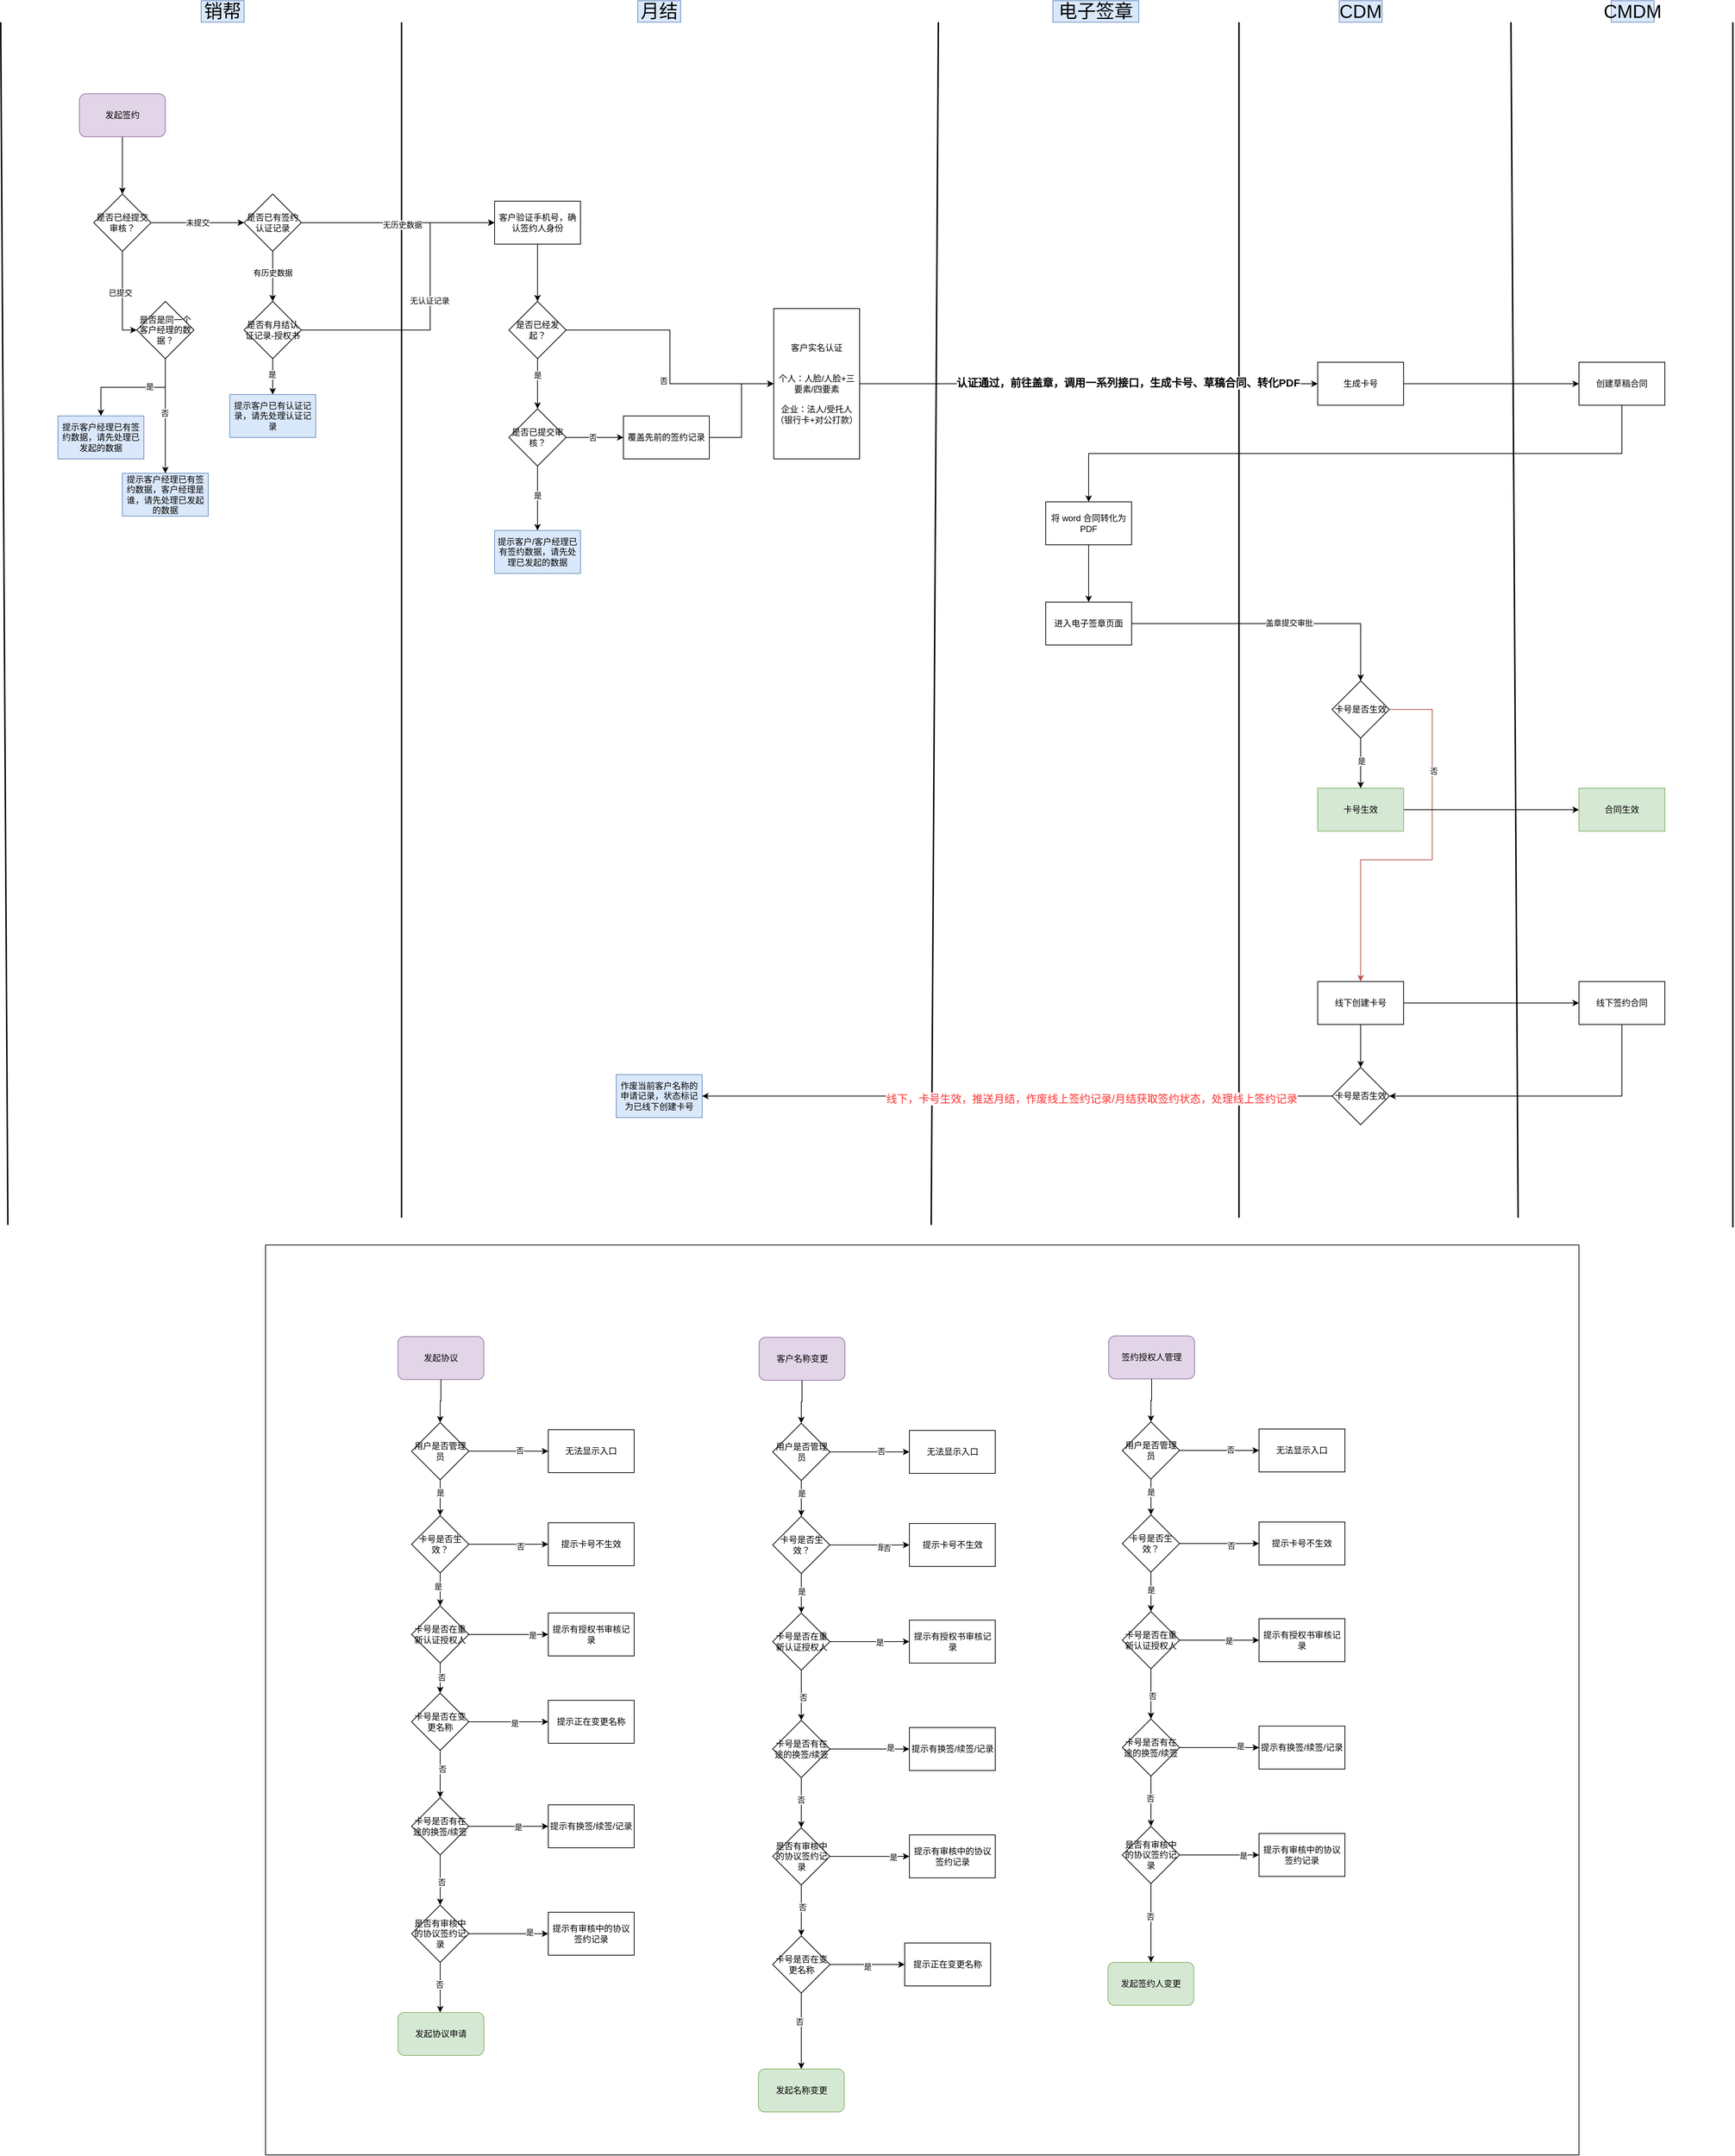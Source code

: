 <mxfile version="22.1.5" type="github" pages="12">
  <diagram name="月结签约" id="YZ-_NqlRaxDczBT41T-6">
    <mxGraphModel dx="2077" dy="676" grid="0" gridSize="10" guides="1" tooltips="1" connect="1" arrows="1" fold="1" page="1" pageScale="1" pageWidth="850" pageHeight="1100" math="0" shadow="0">
      <root>
        <mxCell id="0" />
        <mxCell id="1" parent="0" />
        <mxCell id="7hsorBb9Qb3xn0NSskeE-154" value="" style="rounded=0;whiteSpace=wrap;html=1;" parent="1" vertex="1">
          <mxGeometry x="290" y="1828" width="1835" height="1271" as="geometry" />
        </mxCell>
        <mxCell id="UhTnNKOjFuEMbcI4-UWW-7" value="" style="endArrow=none;html=1;strokeWidth=2;rounded=0;" parent="1" edge="1">
          <mxGeometry width="50" height="50" relative="1" as="geometry">
            <mxPoint x="480" y="1790" as="sourcePoint" />
            <mxPoint x="480" y="120" as="targetPoint" />
          </mxGeometry>
        </mxCell>
        <mxCell id="7hsorBb9Qb3xn0NSskeE-34" value="" style="endArrow=none;html=1;strokeWidth=2;rounded=0;" parent="1" edge="1">
          <mxGeometry width="50" height="50" relative="1" as="geometry">
            <mxPoint x="1650" y="1790" as="sourcePoint" />
            <mxPoint x="1650" y="120" as="targetPoint" />
          </mxGeometry>
        </mxCell>
        <mxCell id="7hsorBb9Qb3xn0NSskeE-33" value="" style="endArrow=none;html=1;strokeWidth=2;rounded=0;" parent="1" edge="1">
          <mxGeometry width="50" height="50" relative="1" as="geometry">
            <mxPoint x="1220" y="1800" as="sourcePoint" />
            <mxPoint x="1230" y="120" as="targetPoint" />
          </mxGeometry>
        </mxCell>
        <mxCell id="7hsorBb9Qb3xn0NSskeE-35" value="" style="endArrow=none;html=1;strokeWidth=2;rounded=0;" parent="1" edge="1">
          <mxGeometry width="50" height="50" relative="1" as="geometry">
            <mxPoint x="2040" y="1790" as="sourcePoint" />
            <mxPoint x="2030" y="120" as="targetPoint" />
          </mxGeometry>
        </mxCell>
        <mxCell id="UhTnNKOjFuEMbcI4-UWW-1" value="销帮" style="text;html=1;strokeColor=#6c8ebf;fillColor=#dae8fc;align=center;verticalAlign=middle;whiteSpace=wrap;rounded=0;fontSize=26;" parent="1" vertex="1">
          <mxGeometry x="200" y="90" width="60" height="30" as="geometry" />
        </mxCell>
        <mxCell id="UhTnNKOjFuEMbcI4-UWW-2" value="月结" style="text;html=1;strokeColor=#6c8ebf;fillColor=#dae8fc;align=center;verticalAlign=middle;whiteSpace=wrap;rounded=0;fontSize=26;" parent="1" vertex="1">
          <mxGeometry x="810" y="90" width="60" height="30" as="geometry" />
        </mxCell>
        <mxCell id="UhTnNKOjFuEMbcI4-UWW-3" value="CDM" style="text;html=1;strokeColor=#6c8ebf;fillColor=#dae8fc;align=center;verticalAlign=middle;whiteSpace=wrap;rounded=0;fontSize=26;" parent="1" vertex="1">
          <mxGeometry x="1790" y="90" width="60" height="30" as="geometry" />
        </mxCell>
        <mxCell id="UhTnNKOjFuEMbcI4-UWW-4" value="CMDM" style="text;html=1;strokeColor=#6c8ebf;fillColor=#dae8fc;align=center;verticalAlign=middle;whiteSpace=wrap;rounded=0;fontSize=26;" parent="1" vertex="1">
          <mxGeometry x="2170" y="90" width="60" height="30" as="geometry" />
        </mxCell>
        <mxCell id="UhTnNKOjFuEMbcI4-UWW-16" value="" style="edgeStyle=orthogonalEdgeStyle;rounded=0;orthogonalLoop=1;jettySize=auto;html=1;" parent="1" source="UhTnNKOjFuEMbcI4-UWW-5" target="UhTnNKOjFuEMbcI4-UWW-8" edge="1">
          <mxGeometry relative="1" as="geometry" />
        </mxCell>
        <mxCell id="UhTnNKOjFuEMbcI4-UWW-5" value="发起签约" style="rounded=1;whiteSpace=wrap;html=1;fillColor=#e1d5e7;strokeColor=#9673a6;" parent="1" vertex="1">
          <mxGeometry x="30" y="220" width="120" height="60" as="geometry" />
        </mxCell>
        <mxCell id="UhTnNKOjFuEMbcI4-UWW-12" value="" style="edgeStyle=orthogonalEdgeStyle;rounded=0;orthogonalLoop=1;jettySize=auto;html=1;entryX=0;entryY=0.5;entryDx=0;entryDy=0;" parent="1" source="UhTnNKOjFuEMbcI4-UWW-8" target="UhTnNKOjFuEMbcI4-UWW-34" edge="1">
          <mxGeometry relative="1" as="geometry">
            <mxPoint x="110" y="520.0" as="targetPoint" />
          </mxGeometry>
        </mxCell>
        <mxCell id="UhTnNKOjFuEMbcI4-UWW-14" value="已提交" style="edgeLabel;html=1;align=center;verticalAlign=middle;resizable=0;points=[];" parent="UhTnNKOjFuEMbcI4-UWW-12" vertex="1" connectable="0">
          <mxGeometry x="-0.115" y="-3" relative="1" as="geometry">
            <mxPoint as="offset" />
          </mxGeometry>
        </mxCell>
        <mxCell id="UhTnNKOjFuEMbcI4-UWW-23" value="未提交" style="edgeStyle=orthogonalEdgeStyle;rounded=0;orthogonalLoop=1;jettySize=auto;html=1;" parent="1" source="UhTnNKOjFuEMbcI4-UWW-8" target="UhTnNKOjFuEMbcI4-UWW-19" edge="1">
          <mxGeometry relative="1" as="geometry" />
        </mxCell>
        <mxCell id="UhTnNKOjFuEMbcI4-UWW-8" value="是否已经提交审核？" style="rhombus;whiteSpace=wrap;html=1;" parent="1" vertex="1">
          <mxGeometry x="50" y="360" width="80" height="80" as="geometry" />
        </mxCell>
        <mxCell id="UhTnNKOjFuEMbcI4-UWW-38" value="" style="edgeStyle=orthogonalEdgeStyle;rounded=0;orthogonalLoop=1;jettySize=auto;html=1;" parent="1" source="UhTnNKOjFuEMbcI4-UWW-10" target="UhTnNKOjFuEMbcI4-UWW-11" edge="1">
          <mxGeometry relative="1" as="geometry" />
        </mxCell>
        <mxCell id="UhTnNKOjFuEMbcI4-UWW-10" value="客户验证手机号，确认签约人身份" style="rounded=0;whiteSpace=wrap;html=1;" parent="1" vertex="1">
          <mxGeometry x="610" y="370" width="120" height="60" as="geometry" />
        </mxCell>
        <mxCell id="7hsorBb9Qb3xn0NSskeE-5" value="" style="edgeStyle=orthogonalEdgeStyle;rounded=0;orthogonalLoop=1;jettySize=auto;html=1;entryX=0;entryY=0.5;entryDx=0;entryDy=0;" parent="1" source="UhTnNKOjFuEMbcI4-UWW-11" target="7hsorBb9Qb3xn0NSskeE-16" edge="1">
          <mxGeometry relative="1" as="geometry">
            <mxPoint x="790" y="550" as="targetPoint" />
          </mxGeometry>
        </mxCell>
        <mxCell id="7hsorBb9Qb3xn0NSskeE-8" value="否" style="edgeLabel;html=1;align=center;verticalAlign=middle;resizable=0;points=[];" parent="7hsorBb9Qb3xn0NSskeE-5" vertex="1" connectable="0">
          <mxGeometry x="0.194" y="-2" relative="1" as="geometry">
            <mxPoint x="-7" y="-2" as="offset" />
          </mxGeometry>
        </mxCell>
        <mxCell id="7hsorBb9Qb3xn0NSskeE-6" value="" style="edgeStyle=orthogonalEdgeStyle;rounded=0;orthogonalLoop=1;jettySize=auto;html=1;" parent="1" source="UhTnNKOjFuEMbcI4-UWW-11" target="UhTnNKOjFuEMbcI4-UWW-18" edge="1">
          <mxGeometry relative="1" as="geometry" />
        </mxCell>
        <mxCell id="7hsorBb9Qb3xn0NSskeE-9" value="是" style="edgeLabel;html=1;align=center;verticalAlign=middle;resizable=0;points=[];" parent="7hsorBb9Qb3xn0NSskeE-6" vertex="1" connectable="0">
          <mxGeometry x="-0.345" relative="1" as="geometry">
            <mxPoint as="offset" />
          </mxGeometry>
        </mxCell>
        <mxCell id="UhTnNKOjFuEMbcI4-UWW-11" value="是否已经发起？" style="rhombus;whiteSpace=wrap;html=1;" parent="1" vertex="1">
          <mxGeometry x="630" y="510" width="80" height="80" as="geometry" />
        </mxCell>
        <mxCell id="7hsorBb9Qb3xn0NSskeE-10" value="" style="edgeStyle=orthogonalEdgeStyle;rounded=0;orthogonalLoop=1;jettySize=auto;html=1;" parent="1" source="UhTnNKOjFuEMbcI4-UWW-18" target="7hsorBb9Qb3xn0NSskeE-7" edge="1">
          <mxGeometry relative="1" as="geometry" />
        </mxCell>
        <mxCell id="7hsorBb9Qb3xn0NSskeE-11" value="否" style="edgeLabel;html=1;align=center;verticalAlign=middle;resizable=0;points=[];" parent="7hsorBb9Qb3xn0NSskeE-10" vertex="1" connectable="0">
          <mxGeometry x="-0.086" relative="1" as="geometry">
            <mxPoint as="offset" />
          </mxGeometry>
        </mxCell>
        <mxCell id="7hsorBb9Qb3xn0NSskeE-15" value="" style="edgeStyle=orthogonalEdgeStyle;rounded=0;orthogonalLoop=1;jettySize=auto;html=1;" parent="1" source="UhTnNKOjFuEMbcI4-UWW-18" target="7hsorBb9Qb3xn0NSskeE-12" edge="1">
          <mxGeometry relative="1" as="geometry" />
        </mxCell>
        <mxCell id="7hsorBb9Qb3xn0NSskeE-36" value="是" style="edgeLabel;html=1;align=center;verticalAlign=middle;resizable=0;points=[];" parent="7hsorBb9Qb3xn0NSskeE-15" vertex="1" connectable="0">
          <mxGeometry x="-0.409" y="-1" relative="1" as="geometry">
            <mxPoint x="1" y="14" as="offset" />
          </mxGeometry>
        </mxCell>
        <mxCell id="UhTnNKOjFuEMbcI4-UWW-18" value="是否已提交审核？" style="rhombus;whiteSpace=wrap;html=1;" parent="1" vertex="1">
          <mxGeometry x="630" y="660" width="80" height="80" as="geometry" />
        </mxCell>
        <mxCell id="UhTnNKOjFuEMbcI4-UWW-24" value="" style="edgeStyle=orthogonalEdgeStyle;rounded=0;orthogonalLoop=1;jettySize=auto;html=1;" parent="1" edge="1">
          <mxGeometry relative="1" as="geometry">
            <mxPoint x="300.0" y="430.0" as="sourcePoint" />
            <mxPoint x="300" y="510" as="targetPoint" />
          </mxGeometry>
        </mxCell>
        <mxCell id="UhTnNKOjFuEMbcI4-UWW-27" value="有历史数据" style="edgeLabel;html=1;align=center;verticalAlign=middle;resizable=0;points=[];" parent="UhTnNKOjFuEMbcI4-UWW-24" vertex="1" connectable="0">
          <mxGeometry x="-0.375" y="-1" relative="1" as="geometry">
            <mxPoint x="1" y="15" as="offset" />
          </mxGeometry>
        </mxCell>
        <mxCell id="UhTnNKOjFuEMbcI4-UWW-25" style="edgeStyle=orthogonalEdgeStyle;rounded=0;orthogonalLoop=1;jettySize=auto;html=1;exitX=1;exitY=0.5;exitDx=0;exitDy=0;entryX=0;entryY=0.5;entryDx=0;entryDy=0;" parent="1" source="UhTnNKOjFuEMbcI4-UWW-19" target="UhTnNKOjFuEMbcI4-UWW-10" edge="1">
          <mxGeometry relative="1" as="geometry" />
        </mxCell>
        <mxCell id="UhTnNKOjFuEMbcI4-UWW-26" value="无历史数据" style="edgeLabel;html=1;align=center;verticalAlign=middle;resizable=0;points=[];" parent="UhTnNKOjFuEMbcI4-UWW-25" vertex="1" connectable="0">
          <mxGeometry x="0.052" y="-2" relative="1" as="geometry">
            <mxPoint x="-1" y="1" as="offset" />
          </mxGeometry>
        </mxCell>
        <mxCell id="UhTnNKOjFuEMbcI4-UWW-19" value="是否已有签约认证记录" style="rhombus;whiteSpace=wrap;html=1;" parent="1" vertex="1">
          <mxGeometry x="260" y="360" width="80" height="80" as="geometry" />
        </mxCell>
        <mxCell id="7hsorBb9Qb3xn0NSskeE-62" style="edgeStyle=orthogonalEdgeStyle;rounded=0;orthogonalLoop=1;jettySize=auto;html=1;exitX=0.5;exitY=1;exitDx=0;exitDy=0;entryX=0.5;entryY=0;entryDx=0;entryDy=0;" parent="1" source="UhTnNKOjFuEMbcI4-UWW-28" target="7hsorBb9Qb3xn0NSskeE-61" edge="1">
          <mxGeometry relative="1" as="geometry" />
        </mxCell>
        <mxCell id="7hsorBb9Qb3xn0NSskeE-63" value="是" style="edgeLabel;html=1;align=center;verticalAlign=middle;resizable=0;points=[];" parent="7hsorBb9Qb3xn0NSskeE-62" vertex="1" connectable="0">
          <mxGeometry x="-0.122" y="-1" relative="1" as="geometry">
            <mxPoint as="offset" />
          </mxGeometry>
        </mxCell>
        <mxCell id="7hsorBb9Qb3xn0NSskeE-64" style="edgeStyle=orthogonalEdgeStyle;rounded=0;orthogonalLoop=1;jettySize=auto;html=1;exitX=1;exitY=0.5;exitDx=0;exitDy=0;entryX=0;entryY=0.5;entryDx=0;entryDy=0;" parent="1" source="UhTnNKOjFuEMbcI4-UWW-28" target="UhTnNKOjFuEMbcI4-UWW-10" edge="1">
          <mxGeometry relative="1" as="geometry">
            <Array as="points">
              <mxPoint x="520" y="550" />
              <mxPoint x="520" y="400" />
            </Array>
          </mxGeometry>
        </mxCell>
        <mxCell id="7hsorBb9Qb3xn0NSskeE-65" value="无认证记录" style="edgeLabel;html=1;align=center;verticalAlign=middle;resizable=0;points=[];" parent="7hsorBb9Qb3xn0NSskeE-64" vertex="1" connectable="0">
          <mxGeometry x="0.053" y="1" relative="1" as="geometry">
            <mxPoint as="offset" />
          </mxGeometry>
        </mxCell>
        <mxCell id="UhTnNKOjFuEMbcI4-UWW-28" value="是否有月结认证记录-授权书" style="rhombus;whiteSpace=wrap;html=1;" parent="1" vertex="1">
          <mxGeometry x="260" y="510" width="80" height="80" as="geometry" />
        </mxCell>
        <mxCell id="UhTnNKOjFuEMbcI4-UWW-29" value="提示客户经理已有签约数据，请先处理已发起的数据" style="rounded=0;whiteSpace=wrap;html=1;fillColor=#dae8fc;strokeColor=#6c8ebf;" parent="1" vertex="1">
          <mxGeometry y="670" width="120" height="60" as="geometry" />
        </mxCell>
        <mxCell id="UhTnNKOjFuEMbcI4-UWW-37" value="" style="edgeStyle=orthogonalEdgeStyle;rounded=0;orthogonalLoop=1;jettySize=auto;html=1;" parent="1" source="UhTnNKOjFuEMbcI4-UWW-34" target="UhTnNKOjFuEMbcI4-UWW-29" edge="1">
          <mxGeometry relative="1" as="geometry" />
        </mxCell>
        <mxCell id="7hsorBb9Qb3xn0NSskeE-1" value="是" style="edgeLabel;html=1;align=center;verticalAlign=middle;resizable=0;points=[];" parent="UhTnNKOjFuEMbcI4-UWW-37" vertex="1" connectable="0">
          <mxGeometry x="-0.262" y="-1" relative="1" as="geometry">
            <mxPoint as="offset" />
          </mxGeometry>
        </mxCell>
        <mxCell id="7hsorBb9Qb3xn0NSskeE-40" style="edgeStyle=orthogonalEdgeStyle;rounded=0;orthogonalLoop=1;jettySize=auto;html=1;exitX=0.5;exitY=1;exitDx=0;exitDy=0;entryX=0.5;entryY=0;entryDx=0;entryDy=0;" parent="1" source="UhTnNKOjFuEMbcI4-UWW-34" target="7hsorBb9Qb3xn0NSskeE-39" edge="1">
          <mxGeometry relative="1" as="geometry" />
        </mxCell>
        <mxCell id="7hsorBb9Qb3xn0NSskeE-41" value="否" style="edgeLabel;html=1;align=center;verticalAlign=middle;resizable=0;points=[];" parent="7hsorBb9Qb3xn0NSskeE-40" vertex="1" connectable="0">
          <mxGeometry x="-0.049" y="-1" relative="1" as="geometry">
            <mxPoint as="offset" />
          </mxGeometry>
        </mxCell>
        <mxCell id="UhTnNKOjFuEMbcI4-UWW-34" value="是否是同一个客户经理的数据？" style="rhombus;whiteSpace=wrap;html=1;" parent="1" vertex="1">
          <mxGeometry x="110" y="510" width="80" height="80" as="geometry" />
        </mxCell>
        <mxCell id="7hsorBb9Qb3xn0NSskeE-2" style="edgeStyle=orthogonalEdgeStyle;rounded=0;orthogonalLoop=1;jettySize=auto;html=1;exitX=0.5;exitY=1;exitDx=0;exitDy=0;fillColor=#dae8fc;strokeColor=#6c8ebf;" parent="1" source="UhTnNKOjFuEMbcI4-UWW-3" target="UhTnNKOjFuEMbcI4-UWW-3" edge="1">
          <mxGeometry relative="1" as="geometry" />
        </mxCell>
        <mxCell id="7hsorBb9Qb3xn0NSskeE-19" style="edgeStyle=orthogonalEdgeStyle;rounded=0;orthogonalLoop=1;jettySize=auto;html=1;exitX=1;exitY=0.5;exitDx=0;exitDy=0;entryX=0;entryY=0.5;entryDx=0;entryDy=0;" parent="1" source="7hsorBb9Qb3xn0NSskeE-7" target="7hsorBb9Qb3xn0NSskeE-16" edge="1">
          <mxGeometry relative="1" as="geometry" />
        </mxCell>
        <mxCell id="7hsorBb9Qb3xn0NSskeE-7" value="覆盖先前的签约记录" style="rounded=0;whiteSpace=wrap;html=1;" parent="1" vertex="1">
          <mxGeometry x="790" y="670" width="120" height="60" as="geometry" />
        </mxCell>
        <mxCell id="7hsorBb9Qb3xn0NSskeE-12" value="提示客户/客户经理已有签约数据，请先处理已发起的数据" style="rounded=0;whiteSpace=wrap;html=1;fillColor=#dae8fc;strokeColor=#6c8ebf;" parent="1" vertex="1">
          <mxGeometry x="610" y="830" width="120" height="60" as="geometry" />
        </mxCell>
        <mxCell id="7hsorBb9Qb3xn0NSskeE-26" style="edgeStyle=orthogonalEdgeStyle;rounded=0;orthogonalLoop=1;jettySize=auto;html=1;exitX=1;exitY=0.5;exitDx=0;exitDy=0;entryX=0;entryY=0.5;entryDx=0;entryDy=0;" parent="1" source="7hsorBb9Qb3xn0NSskeE-16" target="7hsorBb9Qb3xn0NSskeE-23" edge="1">
          <mxGeometry relative="1" as="geometry" />
        </mxCell>
        <mxCell id="7hsorBb9Qb3xn0NSskeE-27" value="&lt;b style=&quot;font-size: 15px;&quot;&gt;认证通过，前往盖章，调用一系列接口，生成卡号、草稿合同、转化PDF&lt;/b&gt;" style="edgeLabel;html=1;align=center;verticalAlign=middle;resizable=0;points=[];fontSize=15;" parent="7hsorBb9Qb3xn0NSskeE-26" vertex="1" connectable="0">
          <mxGeometry x="0.174" y="2" relative="1" as="geometry">
            <mxPoint x="-1" as="offset" />
          </mxGeometry>
        </mxCell>
        <mxCell id="7hsorBb9Qb3xn0NSskeE-16" value="客户实名认证&lt;br&gt;&lt;br&gt;&lt;br&gt;个人：人脸/人脸+三要素/四要素&lt;br&gt;&lt;br&gt;企业：法人/受托人（银行卡+对公打款）" style="rounded=0;whiteSpace=wrap;html=1;" parent="1" vertex="1">
          <mxGeometry x="1000" y="520" width="120" height="210" as="geometry" />
        </mxCell>
        <mxCell id="7hsorBb9Qb3xn0NSskeE-32" style="edgeStyle=orthogonalEdgeStyle;rounded=0;orthogonalLoop=1;jettySize=auto;html=1;exitX=0.5;exitY=1;exitDx=0;exitDy=0;entryX=0.5;entryY=0;entryDx=0;entryDy=0;" parent="1" source="7hsorBb9Qb3xn0NSskeE-22" target="7hsorBb9Qb3xn0NSskeE-30" edge="1">
          <mxGeometry relative="1" as="geometry" />
        </mxCell>
        <mxCell id="7hsorBb9Qb3xn0NSskeE-22" value="将 word 合同转化为 PDF" style="rounded=0;whiteSpace=wrap;html=1;" parent="1" vertex="1">
          <mxGeometry x="1380" y="790" width="120" height="60" as="geometry" />
        </mxCell>
        <mxCell id="7hsorBb9Qb3xn0NSskeE-29" style="edgeStyle=orthogonalEdgeStyle;rounded=0;orthogonalLoop=1;jettySize=auto;html=1;exitX=1;exitY=0.5;exitDx=0;exitDy=0;" parent="1" source="7hsorBb9Qb3xn0NSskeE-23" target="7hsorBb9Qb3xn0NSskeE-24" edge="1">
          <mxGeometry relative="1" as="geometry" />
        </mxCell>
        <mxCell id="7hsorBb9Qb3xn0NSskeE-23" value="生成卡号" style="rounded=0;whiteSpace=wrap;html=1;" parent="1" vertex="1">
          <mxGeometry x="1760" y="595" width="120" height="60" as="geometry" />
        </mxCell>
        <mxCell id="7hsorBb9Qb3xn0NSskeE-31" style="edgeStyle=orthogonalEdgeStyle;rounded=0;orthogonalLoop=1;jettySize=auto;html=1;exitX=0.5;exitY=1;exitDx=0;exitDy=0;entryX=0.5;entryY=0;entryDx=0;entryDy=0;" parent="1" source="7hsorBb9Qb3xn0NSskeE-24" target="7hsorBb9Qb3xn0NSskeE-22" edge="1">
          <mxGeometry relative="1" as="geometry" />
        </mxCell>
        <mxCell id="7hsorBb9Qb3xn0NSskeE-24" value="创建草稿合同" style="rounded=0;whiteSpace=wrap;html=1;" parent="1" vertex="1">
          <mxGeometry x="2125" y="595" width="120" height="60" as="geometry" />
        </mxCell>
        <mxCell id="7hsorBb9Qb3xn0NSskeE-25" value="电子签章" style="text;html=1;strokeColor=#6c8ebf;fillColor=#dae8fc;align=center;verticalAlign=middle;whiteSpace=wrap;rounded=0;fontSize=26;" parent="1" vertex="1">
          <mxGeometry x="1390" y="90" width="120" height="30" as="geometry" />
        </mxCell>
        <mxCell id="7hsorBb9Qb3xn0NSskeE-47" style="edgeStyle=orthogonalEdgeStyle;rounded=0;orthogonalLoop=1;jettySize=auto;html=1;exitX=1;exitY=0.5;exitDx=0;exitDy=0;entryX=0.5;entryY=0;entryDx=0;entryDy=0;" parent="1" source="7hsorBb9Qb3xn0NSskeE-30" target="7hsorBb9Qb3xn0NSskeE-46" edge="1">
          <mxGeometry relative="1" as="geometry" />
        </mxCell>
        <mxCell id="7hsorBb9Qb3xn0NSskeE-48" value="盖章提交审批" style="edgeLabel;html=1;align=center;verticalAlign=middle;resizable=0;points=[];" parent="7hsorBb9Qb3xn0NSskeE-47" vertex="1" connectable="0">
          <mxGeometry x="0.096" y="1" relative="1" as="geometry">
            <mxPoint x="1" as="offset" />
          </mxGeometry>
        </mxCell>
        <mxCell id="7hsorBb9Qb3xn0NSskeE-30" value="进入电子签章页面" style="rounded=0;whiteSpace=wrap;html=1;" parent="1" vertex="1">
          <mxGeometry x="1380" y="930" width="120" height="60" as="geometry" />
        </mxCell>
        <mxCell id="7hsorBb9Qb3xn0NSskeE-37" value="" style="endArrow=none;html=1;strokeWidth=2;rounded=0;" parent="1" edge="1">
          <mxGeometry width="50" height="50" relative="1" as="geometry">
            <mxPoint x="-70" y="1800" as="sourcePoint" />
            <mxPoint x="-80" y="120" as="targetPoint" />
          </mxGeometry>
        </mxCell>
        <mxCell id="7hsorBb9Qb3xn0NSskeE-38" value="" style="endArrow=none;html=1;strokeWidth=2;rounded=0;" parent="1" edge="1">
          <mxGeometry width="50" height="50" relative="1" as="geometry">
            <mxPoint x="2340" y="1803.333" as="sourcePoint" />
            <mxPoint x="2340" y="120" as="targetPoint" />
          </mxGeometry>
        </mxCell>
        <mxCell id="7hsorBb9Qb3xn0NSskeE-39" value="提示客户经理已有签约数据，客户经理是谁，请先处理已发起的数据" style="rounded=0;whiteSpace=wrap;html=1;fillColor=#dae8fc;strokeColor=#6c8ebf;" parent="1" vertex="1">
          <mxGeometry x="90" y="750" width="120" height="60" as="geometry" />
        </mxCell>
        <mxCell id="7hsorBb9Qb3xn0NSskeE-57" value="" style="edgeStyle=orthogonalEdgeStyle;rounded=0;orthogonalLoop=1;jettySize=auto;html=1;" parent="1" source="7hsorBb9Qb3xn0NSskeE-43" target="7hsorBb9Qb3xn0NSskeE-55" edge="1">
          <mxGeometry relative="1" as="geometry" />
        </mxCell>
        <mxCell id="7hsorBb9Qb3xn0NSskeE-58" style="edgeStyle=orthogonalEdgeStyle;rounded=0;orthogonalLoop=1;jettySize=auto;html=1;exitX=1;exitY=0.5;exitDx=0;exitDy=0;entryX=0;entryY=0.5;entryDx=0;entryDy=0;" parent="1" source="7hsorBb9Qb3xn0NSskeE-43" target="7hsorBb9Qb3xn0NSskeE-45" edge="1">
          <mxGeometry relative="1" as="geometry" />
        </mxCell>
        <mxCell id="7hsorBb9Qb3xn0NSskeE-43" value="线下创建卡号" style="rounded=0;whiteSpace=wrap;html=1;" parent="1" vertex="1">
          <mxGeometry x="1760" y="1460" width="120" height="60" as="geometry" />
        </mxCell>
        <mxCell id="7hsorBb9Qb3xn0NSskeE-59" style="edgeStyle=orthogonalEdgeStyle;rounded=0;orthogonalLoop=1;jettySize=auto;html=1;exitX=0.5;exitY=1;exitDx=0;exitDy=0;entryX=1;entryY=0.5;entryDx=0;entryDy=0;" parent="1" source="7hsorBb9Qb3xn0NSskeE-45" target="7hsorBb9Qb3xn0NSskeE-55" edge="1">
          <mxGeometry relative="1" as="geometry" />
        </mxCell>
        <mxCell id="7hsorBb9Qb3xn0NSskeE-45" value="线下签约合同" style="rounded=0;whiteSpace=wrap;html=1;" parent="1" vertex="1">
          <mxGeometry x="2125" y="1460" width="120" height="60" as="geometry" />
        </mxCell>
        <mxCell id="7hsorBb9Qb3xn0NSskeE-50" style="edgeStyle=orthogonalEdgeStyle;rounded=0;orthogonalLoop=1;jettySize=auto;html=1;exitX=1;exitY=0.5;exitDx=0;exitDy=0;entryX=0.5;entryY=0;entryDx=0;entryDy=0;fillColor=#f8cecc;strokeColor=#b85450;" parent="1" source="7hsorBb9Qb3xn0NSskeE-46" target="7hsorBb9Qb3xn0NSskeE-43" edge="1">
          <mxGeometry relative="1" as="geometry">
            <Array as="points">
              <mxPoint x="1920" y="1080" />
              <mxPoint x="1920" y="1290" />
              <mxPoint x="1820" y="1290" />
            </Array>
          </mxGeometry>
        </mxCell>
        <mxCell id="7hsorBb9Qb3xn0NSskeE-53" value="否" style="edgeLabel;html=1;align=center;verticalAlign=middle;resizable=0;points=[];" parent="7hsorBb9Qb3xn0NSskeE-50" vertex="1" connectable="0">
          <mxGeometry x="-0.461" y="2" relative="1" as="geometry">
            <mxPoint as="offset" />
          </mxGeometry>
        </mxCell>
        <mxCell id="7hsorBb9Qb3xn0NSskeE-51" style="edgeStyle=orthogonalEdgeStyle;rounded=0;orthogonalLoop=1;jettySize=auto;html=1;exitX=0.5;exitY=1;exitDx=0;exitDy=0;entryX=0.5;entryY=0;entryDx=0;entryDy=0;" parent="1" source="7hsorBb9Qb3xn0NSskeE-46" target="7hsorBb9Qb3xn0NSskeE-49" edge="1">
          <mxGeometry relative="1" as="geometry" />
        </mxCell>
        <mxCell id="7hsorBb9Qb3xn0NSskeE-52" value="是" style="edgeLabel;html=1;align=center;verticalAlign=middle;resizable=0;points=[];" parent="7hsorBb9Qb3xn0NSskeE-51" vertex="1" connectable="0">
          <mxGeometry x="-0.129" y="1" relative="1" as="geometry">
            <mxPoint y="1" as="offset" />
          </mxGeometry>
        </mxCell>
        <mxCell id="7hsorBb9Qb3xn0NSskeE-46" value="卡号是否生效" style="rhombus;whiteSpace=wrap;html=1;" parent="1" vertex="1">
          <mxGeometry x="1780" y="1040" width="80" height="80" as="geometry" />
        </mxCell>
        <mxCell id="7hsorBb9Qb3xn0NSskeE-67" style="edgeStyle=orthogonalEdgeStyle;rounded=0;orthogonalLoop=1;jettySize=auto;html=1;exitX=1;exitY=0.5;exitDx=0;exitDy=0;entryX=0;entryY=0.5;entryDx=0;entryDy=0;" parent="1" source="7hsorBb9Qb3xn0NSskeE-49" target="7hsorBb9Qb3xn0NSskeE-66" edge="1">
          <mxGeometry relative="1" as="geometry" />
        </mxCell>
        <mxCell id="7hsorBb9Qb3xn0NSskeE-49" value="卡号生效" style="rounded=0;whiteSpace=wrap;html=1;fillColor=#d5e8d4;strokeColor=#82b366;" parent="1" vertex="1">
          <mxGeometry x="1760" y="1190" width="120" height="60" as="geometry" />
        </mxCell>
        <mxCell id="7hsorBb9Qb3xn0NSskeE-54" value="作废当前客户名称的申请记录，状态标记为已线下创建卡号" style="rounded=0;whiteSpace=wrap;html=1;fillColor=#dae8fc;strokeColor=#6c8ebf;" parent="1" vertex="1">
          <mxGeometry x="780" y="1590" width="120" height="60" as="geometry" />
        </mxCell>
        <mxCell id="7hsorBb9Qb3xn0NSskeE-56" style="edgeStyle=orthogonalEdgeStyle;rounded=0;orthogonalLoop=1;jettySize=auto;html=1;exitX=0;exitY=0.5;exitDx=0;exitDy=0;entryX=1;entryY=0.5;entryDx=0;entryDy=0;" parent="1" source="7hsorBb9Qb3xn0NSskeE-55" target="7hsorBb9Qb3xn0NSskeE-54" edge="1">
          <mxGeometry relative="1" as="geometry" />
        </mxCell>
        <mxCell id="7hsorBb9Qb3xn0NSskeE-60" value="线下，卡号生效，推送月结，作废线上签约记录/月结获取签约状态，处理线上签约记录" style="edgeLabel;html=1;align=center;verticalAlign=middle;resizable=0;points=[];fontSize=15;fontColor=#FF3333;" parent="7hsorBb9Qb3xn0NSskeE-56" vertex="1" connectable="0">
          <mxGeometry x="-0.237" y="3" relative="1" as="geometry">
            <mxPoint x="-1" as="offset" />
          </mxGeometry>
        </mxCell>
        <mxCell id="7hsorBb9Qb3xn0NSskeE-55" value="卡号是否生效" style="rhombus;whiteSpace=wrap;html=1;" parent="1" vertex="1">
          <mxGeometry x="1780" y="1580" width="80" height="80" as="geometry" />
        </mxCell>
        <mxCell id="7hsorBb9Qb3xn0NSskeE-61" value="提示客户已有认证记录，请先处理认证记录" style="rounded=0;whiteSpace=wrap;html=1;fillColor=#dae8fc;strokeColor=#6c8ebf;" parent="1" vertex="1">
          <mxGeometry x="240" y="640" width="120" height="60" as="geometry" />
        </mxCell>
        <mxCell id="7hsorBb9Qb3xn0NSskeE-66" value="合同生效" style="rounded=0;whiteSpace=wrap;html=1;fillColor=#d5e8d4;strokeColor=#82b366;" parent="1" vertex="1">
          <mxGeometry x="2125" y="1190" width="120" height="60" as="geometry" />
        </mxCell>
        <mxCell id="7hsorBb9Qb3xn0NSskeE-112" value="" style="group" parent="1" vertex="1" connectable="0">
          <mxGeometry x="474" y="1956" width="331" height="1080" as="geometry" />
        </mxCell>
        <mxCell id="7hsorBb9Qb3xn0NSskeE-70" value="发起协议" style="rounded=1;whiteSpace=wrap;html=1;fillColor=#e1d5e7;strokeColor=#9673a6;" parent="7hsorBb9Qb3xn0NSskeE-112" vertex="1">
          <mxGeometry x="1" width="120" height="60" as="geometry" />
        </mxCell>
        <mxCell id="7hsorBb9Qb3xn0NSskeE-203" style="edgeStyle=orthogonalEdgeStyle;rounded=0;orthogonalLoop=1;jettySize=auto;html=1;exitX=0.5;exitY=1;exitDx=0;exitDy=0;entryX=0.5;entryY=0;entryDx=0;entryDy=0;" parent="7hsorBb9Qb3xn0NSskeE-112" source="7hsorBb9Qb3xn0NSskeE-72" target="7hsorBb9Qb3xn0NSskeE-199" edge="1">
          <mxGeometry relative="1" as="geometry" />
        </mxCell>
        <mxCell id="7hsorBb9Qb3xn0NSskeE-205" value="是" style="edgeLabel;html=1;align=center;verticalAlign=middle;resizable=0;points=[];" parent="7hsorBb9Qb3xn0NSskeE-203" vertex="1" connectable="0">
          <mxGeometry x="-0.184" y="-3" relative="1" as="geometry">
            <mxPoint as="offset" />
          </mxGeometry>
        </mxCell>
        <mxCell id="7hsorBb9Qb3xn0NSskeE-72" value="卡号是否生效？" style="rhombus;whiteSpace=wrap;html=1;" parent="7hsorBb9Qb3xn0NSskeE-112" vertex="1">
          <mxGeometry x="20" y="250" width="80" height="80" as="geometry" />
        </mxCell>
        <mxCell id="7hsorBb9Qb3xn0NSskeE-88" style="edgeStyle=orthogonalEdgeStyle;rounded=0;orthogonalLoop=1;jettySize=auto;html=1;exitX=0.5;exitY=1;exitDx=0;exitDy=0;entryX=0.5;entryY=0;entryDx=0;entryDy=0;" parent="7hsorBb9Qb3xn0NSskeE-112" source="7hsorBb9Qb3xn0NSskeE-73" target="7hsorBb9Qb3xn0NSskeE-72" edge="1">
          <mxGeometry relative="1" as="geometry" />
        </mxCell>
        <mxCell id="7hsorBb9Qb3xn0NSskeE-89" value="是" style="edgeLabel;html=1;align=center;verticalAlign=middle;resizable=0;points=[];" parent="7hsorBb9Qb3xn0NSskeE-88" vertex="1" connectable="0">
          <mxGeometry x="-0.29" relative="1" as="geometry">
            <mxPoint as="offset" />
          </mxGeometry>
        </mxCell>
        <mxCell id="7hsorBb9Qb3xn0NSskeE-73" value="用户是否管理员" style="rhombus;whiteSpace=wrap;html=1;" parent="7hsorBb9Qb3xn0NSskeE-112" vertex="1">
          <mxGeometry x="20" y="120" width="80" height="80" as="geometry" />
        </mxCell>
        <mxCell id="7hsorBb9Qb3xn0NSskeE-85" value="" style="edgeStyle=orthogonalEdgeStyle;rounded=0;orthogonalLoop=1;jettySize=auto;html=1;" parent="7hsorBb9Qb3xn0NSskeE-112" source="7hsorBb9Qb3xn0NSskeE-70" target="7hsorBb9Qb3xn0NSskeE-73" edge="1">
          <mxGeometry relative="1" as="geometry" />
        </mxCell>
        <mxCell id="7hsorBb9Qb3xn0NSskeE-74" value="卡号是否在变更名称" style="rhombus;whiteSpace=wrap;html=1;" parent="7hsorBb9Qb3xn0NSskeE-112" vertex="1">
          <mxGeometry x="20" y="498" width="80" height="80" as="geometry" />
        </mxCell>
        <mxCell id="7hsorBb9Qb3xn0NSskeE-75" value="卡号是否有在途的换签/续签" style="rhombus;whiteSpace=wrap;html=1;" parent="7hsorBb9Qb3xn0NSskeE-112" vertex="1">
          <mxGeometry x="20" y="644" width="80" height="80" as="geometry" />
        </mxCell>
        <mxCell id="7hsorBb9Qb3xn0NSskeE-94" style="edgeStyle=orthogonalEdgeStyle;rounded=0;orthogonalLoop=1;jettySize=auto;html=1;exitX=0.5;exitY=1;exitDx=0;exitDy=0;entryX=0.5;entryY=0;entryDx=0;entryDy=0;" parent="7hsorBb9Qb3xn0NSskeE-112" source="7hsorBb9Qb3xn0NSskeE-74" target="7hsorBb9Qb3xn0NSskeE-75" edge="1">
          <mxGeometry relative="1" as="geometry" />
        </mxCell>
        <mxCell id="7hsorBb9Qb3xn0NSskeE-97" value="否" style="edgeLabel;html=1;align=center;verticalAlign=middle;resizable=0;points=[];" parent="7hsorBb9Qb3xn0NSskeE-94" vertex="1" connectable="0">
          <mxGeometry x="-0.258" y="3" relative="1" as="geometry">
            <mxPoint y="1" as="offset" />
          </mxGeometry>
        </mxCell>
        <mxCell id="7hsorBb9Qb3xn0NSskeE-77" value="无法显示入口" style="rounded=0;whiteSpace=wrap;html=1;" parent="7hsorBb9Qb3xn0NSskeE-112" vertex="1">
          <mxGeometry x="211" y="130" width="120" height="60" as="geometry" />
        </mxCell>
        <mxCell id="7hsorBb9Qb3xn0NSskeE-86" style="edgeStyle=orthogonalEdgeStyle;rounded=0;orthogonalLoop=1;jettySize=auto;html=1;exitX=1;exitY=0.5;exitDx=0;exitDy=0;entryX=0;entryY=0.5;entryDx=0;entryDy=0;" parent="7hsorBb9Qb3xn0NSskeE-112" source="7hsorBb9Qb3xn0NSskeE-73" target="7hsorBb9Qb3xn0NSskeE-77" edge="1">
          <mxGeometry relative="1" as="geometry" />
        </mxCell>
        <mxCell id="7hsorBb9Qb3xn0NSskeE-87" value="否" style="edgeLabel;html=1;align=center;verticalAlign=middle;resizable=0;points=[];" parent="7hsorBb9Qb3xn0NSskeE-86" vertex="1" connectable="0">
          <mxGeometry x="0.278" y="1" relative="1" as="geometry">
            <mxPoint as="offset" />
          </mxGeometry>
        </mxCell>
        <mxCell id="7hsorBb9Qb3xn0NSskeE-78" value="提示卡号不生效" style="rounded=0;whiteSpace=wrap;html=1;" parent="7hsorBb9Qb3xn0NSskeE-112" vertex="1">
          <mxGeometry x="211" y="260" width="120" height="60" as="geometry" />
        </mxCell>
        <mxCell id="7hsorBb9Qb3xn0NSskeE-92" style="edgeStyle=orthogonalEdgeStyle;rounded=0;orthogonalLoop=1;jettySize=auto;html=1;exitX=1;exitY=0.5;exitDx=0;exitDy=0;entryX=0;entryY=0.5;entryDx=0;entryDy=0;" parent="7hsorBb9Qb3xn0NSskeE-112" source="7hsorBb9Qb3xn0NSskeE-72" target="7hsorBb9Qb3xn0NSskeE-78" edge="1">
          <mxGeometry relative="1" as="geometry" />
        </mxCell>
        <mxCell id="7hsorBb9Qb3xn0NSskeE-93" value="否" style="edgeLabel;html=1;align=center;verticalAlign=middle;resizable=0;points=[];" parent="7hsorBb9Qb3xn0NSskeE-92" vertex="1" connectable="0">
          <mxGeometry x="0.289" y="-3" relative="1" as="geometry">
            <mxPoint as="offset" />
          </mxGeometry>
        </mxCell>
        <mxCell id="7hsorBb9Qb3xn0NSskeE-79" value="提示正在变更名称" style="rounded=0;whiteSpace=wrap;html=1;" parent="7hsorBb9Qb3xn0NSskeE-112" vertex="1">
          <mxGeometry x="211" y="508" width="120" height="60" as="geometry" />
        </mxCell>
        <mxCell id="7hsorBb9Qb3xn0NSskeE-95" style="edgeStyle=orthogonalEdgeStyle;rounded=0;orthogonalLoop=1;jettySize=auto;html=1;exitX=1;exitY=0.5;exitDx=0;exitDy=0;entryX=0;entryY=0.5;entryDx=0;entryDy=0;" parent="7hsorBb9Qb3xn0NSskeE-112" source="7hsorBb9Qb3xn0NSskeE-74" target="7hsorBb9Qb3xn0NSskeE-79" edge="1">
          <mxGeometry relative="1" as="geometry" />
        </mxCell>
        <mxCell id="7hsorBb9Qb3xn0NSskeE-96" value="是" style="edgeLabel;html=1;align=center;verticalAlign=middle;resizable=0;points=[];" parent="7hsorBb9Qb3xn0NSskeE-95" vertex="1" connectable="0">
          <mxGeometry x="0.153" y="-1" relative="1" as="geometry">
            <mxPoint y="1" as="offset" />
          </mxGeometry>
        </mxCell>
        <mxCell id="7hsorBb9Qb3xn0NSskeE-80" value="提示有换签/续签/记录" style="rounded=0;whiteSpace=wrap;html=1;" parent="7hsorBb9Qb3xn0NSskeE-112" vertex="1">
          <mxGeometry x="211" y="654" width="120" height="60" as="geometry" />
        </mxCell>
        <mxCell id="7hsorBb9Qb3xn0NSskeE-98" style="edgeStyle=orthogonalEdgeStyle;rounded=0;orthogonalLoop=1;jettySize=auto;html=1;exitX=1;exitY=0.5;exitDx=0;exitDy=0;entryX=0;entryY=0.5;entryDx=0;entryDy=0;" parent="7hsorBb9Qb3xn0NSskeE-112" source="7hsorBb9Qb3xn0NSskeE-75" target="7hsorBb9Qb3xn0NSskeE-80" edge="1">
          <mxGeometry relative="1" as="geometry" />
        </mxCell>
        <mxCell id="7hsorBb9Qb3xn0NSskeE-99" value="是" style="edgeLabel;html=1;align=center;verticalAlign=middle;resizable=0;points=[];" parent="7hsorBb9Qb3xn0NSskeE-98" vertex="1" connectable="0">
          <mxGeometry x="0.243" relative="1" as="geometry">
            <mxPoint y="1" as="offset" />
          </mxGeometry>
        </mxCell>
        <mxCell id="7hsorBb9Qb3xn0NSskeE-83" value="发起协议申请" style="rounded=1;whiteSpace=wrap;html=1;fillColor=#d5e8d4;strokeColor=#82b366;" parent="7hsorBb9Qb3xn0NSskeE-112" vertex="1">
          <mxGeometry x="1" y="944" width="120" height="60" as="geometry" />
        </mxCell>
        <mxCell id="7hsorBb9Qb3xn0NSskeE-106" style="edgeStyle=orthogonalEdgeStyle;rounded=0;orthogonalLoop=1;jettySize=auto;html=1;exitX=0.5;exitY=1;exitDx=0;exitDy=0;" parent="7hsorBb9Qb3xn0NSskeE-112" source="7hsorBb9Qb3xn0NSskeE-100" edge="1">
          <mxGeometry relative="1" as="geometry">
            <mxPoint x="60" y="944" as="targetPoint" />
          </mxGeometry>
        </mxCell>
        <mxCell id="7hsorBb9Qb3xn0NSskeE-107" value="否" style="edgeLabel;html=1;align=center;verticalAlign=middle;resizable=0;points=[];" parent="7hsorBb9Qb3xn0NSskeE-106" vertex="1" connectable="0">
          <mxGeometry x="-0.13" y="-1" relative="1" as="geometry">
            <mxPoint as="offset" />
          </mxGeometry>
        </mxCell>
        <mxCell id="7hsorBb9Qb3xn0NSskeE-100" value="是否有审核中的协议签约记录" style="rhombus;whiteSpace=wrap;html=1;" parent="7hsorBb9Qb3xn0NSskeE-112" vertex="1">
          <mxGeometry x="20" y="794" width="80" height="80" as="geometry" />
        </mxCell>
        <mxCell id="7hsorBb9Qb3xn0NSskeE-102" style="edgeStyle=orthogonalEdgeStyle;rounded=0;orthogonalLoop=1;jettySize=auto;html=1;exitX=0.5;exitY=1;exitDx=0;exitDy=0;entryX=0.5;entryY=0;entryDx=0;entryDy=0;" parent="7hsorBb9Qb3xn0NSskeE-112" source="7hsorBb9Qb3xn0NSskeE-75" target="7hsorBb9Qb3xn0NSskeE-100" edge="1">
          <mxGeometry relative="1" as="geometry" />
        </mxCell>
        <mxCell id="7hsorBb9Qb3xn0NSskeE-103" value="否" style="edgeLabel;html=1;align=center;verticalAlign=middle;resizable=0;points=[];" parent="7hsorBb9Qb3xn0NSskeE-102" vertex="1" connectable="0">
          <mxGeometry x="0.076" y="2" relative="1" as="geometry">
            <mxPoint as="offset" />
          </mxGeometry>
        </mxCell>
        <mxCell id="7hsorBb9Qb3xn0NSskeE-101" value="提示有审核中的协议签约记录" style="rounded=0;whiteSpace=wrap;html=1;" parent="7hsorBb9Qb3xn0NSskeE-112" vertex="1">
          <mxGeometry x="211" y="804" width="120" height="60" as="geometry" />
        </mxCell>
        <mxCell id="7hsorBb9Qb3xn0NSskeE-104" style="edgeStyle=orthogonalEdgeStyle;rounded=0;orthogonalLoop=1;jettySize=auto;html=1;exitX=1;exitY=0.5;exitDx=0;exitDy=0;entryX=0;entryY=0.5;entryDx=0;entryDy=0;" parent="7hsorBb9Qb3xn0NSskeE-112" source="7hsorBb9Qb3xn0NSskeE-100" target="7hsorBb9Qb3xn0NSskeE-101" edge="1">
          <mxGeometry relative="1" as="geometry" />
        </mxCell>
        <mxCell id="7hsorBb9Qb3xn0NSskeE-105" value="是" style="edgeLabel;html=1;align=center;verticalAlign=middle;resizable=0;points=[];" parent="7hsorBb9Qb3xn0NSskeE-104" vertex="1" connectable="0">
          <mxGeometry x="0.527" y="2" relative="1" as="geometry">
            <mxPoint as="offset" />
          </mxGeometry>
        </mxCell>
        <mxCell id="7hsorBb9Qb3xn0NSskeE-204" style="edgeStyle=orthogonalEdgeStyle;rounded=0;orthogonalLoop=1;jettySize=auto;html=1;exitX=0.5;exitY=1;exitDx=0;exitDy=0;entryX=0.5;entryY=0;entryDx=0;entryDy=0;" parent="7hsorBb9Qb3xn0NSskeE-112" source="7hsorBb9Qb3xn0NSskeE-199" target="7hsorBb9Qb3xn0NSskeE-74" edge="1">
          <mxGeometry relative="1" as="geometry" />
        </mxCell>
        <mxCell id="7hsorBb9Qb3xn0NSskeE-206" value="否" style="edgeLabel;html=1;align=center;verticalAlign=middle;resizable=0;points=[];" parent="7hsorBb9Qb3xn0NSskeE-204" vertex="1" connectable="0">
          <mxGeometry x="-0.039" y="2" relative="1" as="geometry">
            <mxPoint as="offset" />
          </mxGeometry>
        </mxCell>
        <mxCell id="7hsorBb9Qb3xn0NSskeE-199" value="卡号是否在重新认证授权人" style="rhombus;whiteSpace=wrap;html=1;" parent="7hsorBb9Qb3xn0NSskeE-112" vertex="1">
          <mxGeometry x="20" y="376" width="80" height="80" as="geometry" />
        </mxCell>
        <mxCell id="7hsorBb9Qb3xn0NSskeE-200" value="提示有授权书审核记录" style="rounded=0;whiteSpace=wrap;html=1;" parent="7hsorBb9Qb3xn0NSskeE-112" vertex="1">
          <mxGeometry x="211" y="386" width="120" height="60" as="geometry" />
        </mxCell>
        <mxCell id="7hsorBb9Qb3xn0NSskeE-201" style="edgeStyle=orthogonalEdgeStyle;rounded=0;orthogonalLoop=1;jettySize=auto;html=1;exitX=1;exitY=0.5;exitDx=0;exitDy=0;entryX=0;entryY=0.5;entryDx=0;entryDy=0;" parent="7hsorBb9Qb3xn0NSskeE-112" source="7hsorBb9Qb3xn0NSskeE-199" target="7hsorBb9Qb3xn0NSskeE-200" edge="1">
          <mxGeometry relative="1" as="geometry" />
        </mxCell>
        <mxCell id="7hsorBb9Qb3xn0NSskeE-202" value="是" style="edgeLabel;html=1;align=center;verticalAlign=middle;resizable=0;points=[];" parent="7hsorBb9Qb3xn0NSskeE-201" vertex="1" connectable="0">
          <mxGeometry x="0.592" y="-1" relative="1" as="geometry">
            <mxPoint as="offset" />
          </mxGeometry>
        </mxCell>
        <mxCell id="7hsorBb9Qb3xn0NSskeE-155" value="" style="group" parent="1" vertex="1" connectable="0">
          <mxGeometry x="1467" y="1955" width="331" height="935" as="geometry" />
        </mxCell>
        <mxCell id="7hsorBb9Qb3xn0NSskeE-156" value="签约授权人管理" style="rounded=1;whiteSpace=wrap;html=1;fillColor=#e1d5e7;strokeColor=#9673a6;" parent="7hsorBb9Qb3xn0NSskeE-155" vertex="1">
          <mxGeometry x="1" width="120" height="60" as="geometry" />
        </mxCell>
        <mxCell id="7hsorBb9Qb3xn0NSskeE-157" value="卡号是否生效？" style="rhombus;whiteSpace=wrap;html=1;" parent="7hsorBb9Qb3xn0NSskeE-155" vertex="1">
          <mxGeometry x="20" y="250" width="80" height="80" as="geometry" />
        </mxCell>
        <mxCell id="7hsorBb9Qb3xn0NSskeE-158" style="edgeStyle=orthogonalEdgeStyle;rounded=0;orthogonalLoop=1;jettySize=auto;html=1;exitX=0.5;exitY=1;exitDx=0;exitDy=0;entryX=0.5;entryY=0;entryDx=0;entryDy=0;" parent="7hsorBb9Qb3xn0NSskeE-155" source="7hsorBb9Qb3xn0NSskeE-160" target="7hsorBb9Qb3xn0NSskeE-157" edge="1">
          <mxGeometry relative="1" as="geometry" />
        </mxCell>
        <mxCell id="7hsorBb9Qb3xn0NSskeE-159" value="是" style="edgeLabel;html=1;align=center;verticalAlign=middle;resizable=0;points=[];" parent="7hsorBb9Qb3xn0NSskeE-158" vertex="1" connectable="0">
          <mxGeometry x="-0.29" relative="1" as="geometry">
            <mxPoint as="offset" />
          </mxGeometry>
        </mxCell>
        <mxCell id="7hsorBb9Qb3xn0NSskeE-160" value="用户是否管理员" style="rhombus;whiteSpace=wrap;html=1;" parent="7hsorBb9Qb3xn0NSskeE-155" vertex="1">
          <mxGeometry x="20" y="120" width="80" height="80" as="geometry" />
        </mxCell>
        <mxCell id="7hsorBb9Qb3xn0NSskeE-161" value="" style="edgeStyle=orthogonalEdgeStyle;rounded=0;orthogonalLoop=1;jettySize=auto;html=1;" parent="7hsorBb9Qb3xn0NSskeE-155" source="7hsorBb9Qb3xn0NSskeE-156" target="7hsorBb9Qb3xn0NSskeE-160" edge="1">
          <mxGeometry relative="1" as="geometry" />
        </mxCell>
        <mxCell id="7hsorBb9Qb3xn0NSskeE-162" style="edgeStyle=orthogonalEdgeStyle;rounded=0;orthogonalLoop=1;jettySize=auto;html=1;exitX=0.5;exitY=1;exitDx=0;exitDy=0;entryX=0.5;entryY=0;entryDx=0;entryDy=0;" parent="7hsorBb9Qb3xn0NSskeE-155" source="7hsorBb9Qb3xn0NSskeE-157" target="7hsorBb9Qb3xn0NSskeE-164" edge="1">
          <mxGeometry relative="1" as="geometry">
            <mxPoint x="60" y="384" as="targetPoint" />
          </mxGeometry>
        </mxCell>
        <mxCell id="7hsorBb9Qb3xn0NSskeE-163" value="是" style="edgeLabel;html=1;align=center;verticalAlign=middle;resizable=0;points=[];" parent="7hsorBb9Qb3xn0NSskeE-162" vertex="1" connectable="0">
          <mxGeometry x="-0.111" relative="1" as="geometry">
            <mxPoint as="offset" />
          </mxGeometry>
        </mxCell>
        <mxCell id="7hsorBb9Qb3xn0NSskeE-164" value="卡号是否在重新认证授权人" style="rhombus;whiteSpace=wrap;html=1;" parent="7hsorBb9Qb3xn0NSskeE-155" vertex="1">
          <mxGeometry x="20" y="385" width="80" height="80" as="geometry" />
        </mxCell>
        <mxCell id="7hsorBb9Qb3xn0NSskeE-165" value="是否有审核中的协议签约记录" style="rhombus;whiteSpace=wrap;html=1;" parent="7hsorBb9Qb3xn0NSskeE-155" vertex="1">
          <mxGeometry x="20" y="685" width="80" height="80" as="geometry" />
        </mxCell>
        <mxCell id="7hsorBb9Qb3xn0NSskeE-166" value="无法显示入口" style="rounded=0;whiteSpace=wrap;html=1;" parent="7hsorBb9Qb3xn0NSskeE-155" vertex="1">
          <mxGeometry x="211" y="130" width="120" height="60" as="geometry" />
        </mxCell>
        <mxCell id="7hsorBb9Qb3xn0NSskeE-167" style="edgeStyle=orthogonalEdgeStyle;rounded=0;orthogonalLoop=1;jettySize=auto;html=1;exitX=1;exitY=0.5;exitDx=0;exitDy=0;entryX=0;entryY=0.5;entryDx=0;entryDy=0;" parent="7hsorBb9Qb3xn0NSskeE-155" source="7hsorBb9Qb3xn0NSskeE-160" target="7hsorBb9Qb3xn0NSskeE-166" edge="1">
          <mxGeometry relative="1" as="geometry" />
        </mxCell>
        <mxCell id="7hsorBb9Qb3xn0NSskeE-168" value="否" style="edgeLabel;html=1;align=center;verticalAlign=middle;resizable=0;points=[];" parent="7hsorBb9Qb3xn0NSskeE-167" vertex="1" connectable="0">
          <mxGeometry x="0.278" y="1" relative="1" as="geometry">
            <mxPoint as="offset" />
          </mxGeometry>
        </mxCell>
        <mxCell id="7hsorBb9Qb3xn0NSskeE-169" value="提示卡号不生效" style="rounded=0;whiteSpace=wrap;html=1;" parent="7hsorBb9Qb3xn0NSskeE-155" vertex="1">
          <mxGeometry x="211" y="260" width="120" height="60" as="geometry" />
        </mxCell>
        <mxCell id="7hsorBb9Qb3xn0NSskeE-170" style="edgeStyle=orthogonalEdgeStyle;rounded=0;orthogonalLoop=1;jettySize=auto;html=1;exitX=1;exitY=0.5;exitDx=0;exitDy=0;entryX=0;entryY=0.5;entryDx=0;entryDy=0;" parent="7hsorBb9Qb3xn0NSskeE-155" source="7hsorBb9Qb3xn0NSskeE-157" target="7hsorBb9Qb3xn0NSskeE-169" edge="1">
          <mxGeometry relative="1" as="geometry" />
        </mxCell>
        <mxCell id="7hsorBb9Qb3xn0NSskeE-171" value="否" style="edgeLabel;html=1;align=center;verticalAlign=middle;resizable=0;points=[];" parent="7hsorBb9Qb3xn0NSskeE-170" vertex="1" connectable="0">
          <mxGeometry x="0.289" y="-3" relative="1" as="geometry">
            <mxPoint as="offset" />
          </mxGeometry>
        </mxCell>
        <mxCell id="7hsorBb9Qb3xn0NSskeE-172" value="提示有授权书审核记录" style="rounded=0;whiteSpace=wrap;html=1;" parent="7hsorBb9Qb3xn0NSskeE-155" vertex="1">
          <mxGeometry x="211" y="395" width="120" height="60" as="geometry" />
        </mxCell>
        <mxCell id="7hsorBb9Qb3xn0NSskeE-173" style="edgeStyle=orthogonalEdgeStyle;rounded=0;orthogonalLoop=1;jettySize=auto;html=1;exitX=1;exitY=0.5;exitDx=0;exitDy=0;entryX=0;entryY=0.5;entryDx=0;entryDy=0;" parent="7hsorBb9Qb3xn0NSskeE-155" source="7hsorBb9Qb3xn0NSskeE-164" target="7hsorBb9Qb3xn0NSskeE-172" edge="1">
          <mxGeometry relative="1" as="geometry" />
        </mxCell>
        <mxCell id="7hsorBb9Qb3xn0NSskeE-174" value="是" style="edgeLabel;html=1;align=center;verticalAlign=middle;resizable=0;points=[];" parent="7hsorBb9Qb3xn0NSskeE-173" vertex="1" connectable="0">
          <mxGeometry x="0.243" relative="1" as="geometry">
            <mxPoint y="1" as="offset" />
          </mxGeometry>
        </mxCell>
        <mxCell id="7hsorBb9Qb3xn0NSskeE-175" value="提示有审核中的协议签约记录" style="rounded=0;whiteSpace=wrap;html=1;" parent="7hsorBb9Qb3xn0NSskeE-155" vertex="1">
          <mxGeometry x="211" y="695" width="120" height="60" as="geometry" />
        </mxCell>
        <mxCell id="7hsorBb9Qb3xn0NSskeE-176" style="edgeStyle=orthogonalEdgeStyle;rounded=0;orthogonalLoop=1;jettySize=auto;html=1;exitX=1;exitY=0.5;exitDx=0;exitDy=0;entryX=0;entryY=0.5;entryDx=0;entryDy=0;" parent="7hsorBb9Qb3xn0NSskeE-155" source="7hsorBb9Qb3xn0NSskeE-165" target="7hsorBb9Qb3xn0NSskeE-175" edge="1">
          <mxGeometry relative="1" as="geometry" />
        </mxCell>
        <mxCell id="7hsorBb9Qb3xn0NSskeE-177" value="是" style="edgeLabel;html=1;align=center;verticalAlign=middle;resizable=0;points=[];" parent="7hsorBb9Qb3xn0NSskeE-176" vertex="1" connectable="0">
          <mxGeometry x="0.592" y="-1" relative="1" as="geometry">
            <mxPoint as="offset" />
          </mxGeometry>
        </mxCell>
        <mxCell id="7hsorBb9Qb3xn0NSskeE-178" value="发起签约人变更" style="rounded=1;whiteSpace=wrap;html=1;fillColor=#d5e8d4;strokeColor=#82b366;" parent="7hsorBb9Qb3xn0NSskeE-155" vertex="1">
          <mxGeometry y="875" width="120" height="60" as="geometry" />
        </mxCell>
        <mxCell id="7hsorBb9Qb3xn0NSskeE-179" style="edgeStyle=orthogonalEdgeStyle;rounded=0;orthogonalLoop=1;jettySize=auto;html=1;exitX=0.5;exitY=1;exitDx=0;exitDy=0;entryX=0.5;entryY=0;entryDx=0;entryDy=0;" parent="7hsorBb9Qb3xn0NSskeE-155" source="7hsorBb9Qb3xn0NSskeE-165" target="7hsorBb9Qb3xn0NSskeE-178" edge="1">
          <mxGeometry relative="1" as="geometry" />
        </mxCell>
        <mxCell id="7hsorBb9Qb3xn0NSskeE-180" value="否" style="edgeLabel;html=1;align=center;verticalAlign=middle;resizable=0;points=[];" parent="7hsorBb9Qb3xn0NSskeE-179" vertex="1" connectable="0">
          <mxGeometry x="-0.165" y="-1" relative="1" as="geometry">
            <mxPoint as="offset" />
          </mxGeometry>
        </mxCell>
        <mxCell id="7hsorBb9Qb3xn0NSskeE-181" style="edgeStyle=orthogonalEdgeStyle;rounded=0;orthogonalLoop=1;jettySize=auto;html=1;exitX=0.5;exitY=1;exitDx=0;exitDy=0;" parent="7hsorBb9Qb3xn0NSskeE-155" source="7hsorBb9Qb3xn0NSskeE-183" target="7hsorBb9Qb3xn0NSskeE-165" edge="1">
          <mxGeometry relative="1" as="geometry" />
        </mxCell>
        <mxCell id="7hsorBb9Qb3xn0NSskeE-182" value="否" style="edgeLabel;html=1;align=center;verticalAlign=middle;resizable=0;points=[];" parent="7hsorBb9Qb3xn0NSskeE-181" vertex="1" connectable="0">
          <mxGeometry x="-0.13" y="-1" relative="1" as="geometry">
            <mxPoint as="offset" />
          </mxGeometry>
        </mxCell>
        <mxCell id="7hsorBb9Qb3xn0NSskeE-183" value="卡号是否有在途的换签/续签" style="rhombus;whiteSpace=wrap;html=1;" parent="7hsorBb9Qb3xn0NSskeE-155" vertex="1">
          <mxGeometry x="20" y="535" width="80" height="80" as="geometry" />
        </mxCell>
        <mxCell id="7hsorBb9Qb3xn0NSskeE-184" style="edgeStyle=orthogonalEdgeStyle;rounded=0;orthogonalLoop=1;jettySize=auto;html=1;exitX=0.5;exitY=1;exitDx=0;exitDy=0;entryX=0.5;entryY=0;entryDx=0;entryDy=0;" parent="7hsorBb9Qb3xn0NSskeE-155" source="7hsorBb9Qb3xn0NSskeE-164" target="7hsorBb9Qb3xn0NSskeE-183" edge="1">
          <mxGeometry relative="1" as="geometry" />
        </mxCell>
        <mxCell id="7hsorBb9Qb3xn0NSskeE-185" value="否" style="edgeLabel;html=1;align=center;verticalAlign=middle;resizable=0;points=[];" parent="7hsorBb9Qb3xn0NSskeE-184" vertex="1" connectable="0">
          <mxGeometry x="0.076" y="2" relative="1" as="geometry">
            <mxPoint as="offset" />
          </mxGeometry>
        </mxCell>
        <mxCell id="7hsorBb9Qb3xn0NSskeE-186" value="提示有换签/续签/记录" style="rounded=0;whiteSpace=wrap;html=1;" parent="7hsorBb9Qb3xn0NSskeE-155" vertex="1">
          <mxGeometry x="211" y="545" width="120" height="60" as="geometry" />
        </mxCell>
        <mxCell id="7hsorBb9Qb3xn0NSskeE-187" style="edgeStyle=orthogonalEdgeStyle;rounded=0;orthogonalLoop=1;jettySize=auto;html=1;exitX=1;exitY=0.5;exitDx=0;exitDy=0;entryX=0;entryY=0.5;entryDx=0;entryDy=0;" parent="7hsorBb9Qb3xn0NSskeE-155" source="7hsorBb9Qb3xn0NSskeE-183" target="7hsorBb9Qb3xn0NSskeE-186" edge="1">
          <mxGeometry relative="1" as="geometry" />
        </mxCell>
        <mxCell id="7hsorBb9Qb3xn0NSskeE-188" value="是" style="edgeLabel;html=1;align=center;verticalAlign=middle;resizable=0;points=[];" parent="7hsorBb9Qb3xn0NSskeE-187" vertex="1" connectable="0">
          <mxGeometry x="0.527" y="2" relative="1" as="geometry">
            <mxPoint as="offset" />
          </mxGeometry>
        </mxCell>
        <mxCell id="7hsorBb9Qb3xn0NSskeE-114" value="客户名称变更" style="rounded=1;whiteSpace=wrap;html=1;fillColor=#e1d5e7;strokeColor=#9673a6;" parent="1" vertex="1">
          <mxGeometry x="979.5" y="1957" width="120" height="60" as="geometry" />
        </mxCell>
        <mxCell id="7hsorBb9Qb3xn0NSskeE-115" value="卡号是否生效？" style="rhombus;whiteSpace=wrap;html=1;" parent="1" vertex="1">
          <mxGeometry x="998.5" y="2207" width="80" height="80" as="geometry" />
        </mxCell>
        <mxCell id="7hsorBb9Qb3xn0NSskeE-116" style="edgeStyle=orthogonalEdgeStyle;rounded=0;orthogonalLoop=1;jettySize=auto;html=1;exitX=0.5;exitY=1;exitDx=0;exitDy=0;entryX=0.5;entryY=0;entryDx=0;entryDy=0;" parent="1" source="7hsorBb9Qb3xn0NSskeE-118" target="7hsorBb9Qb3xn0NSskeE-115" edge="1">
          <mxGeometry relative="1" as="geometry" />
        </mxCell>
        <mxCell id="7hsorBb9Qb3xn0NSskeE-117" value="是" style="edgeLabel;html=1;align=center;verticalAlign=middle;resizable=0;points=[];" parent="7hsorBb9Qb3xn0NSskeE-116" vertex="1" connectable="0">
          <mxGeometry x="-0.29" relative="1" as="geometry">
            <mxPoint as="offset" />
          </mxGeometry>
        </mxCell>
        <mxCell id="7hsorBb9Qb3xn0NSskeE-118" value="用户是否管理员" style="rhombus;whiteSpace=wrap;html=1;" parent="1" vertex="1">
          <mxGeometry x="998.5" y="2077" width="80" height="80" as="geometry" />
        </mxCell>
        <mxCell id="7hsorBb9Qb3xn0NSskeE-119" value="" style="edgeStyle=orthogonalEdgeStyle;rounded=0;orthogonalLoop=1;jettySize=auto;html=1;" parent="1" source="7hsorBb9Qb3xn0NSskeE-114" target="7hsorBb9Qb3xn0NSskeE-118" edge="1">
          <mxGeometry relative="1" as="geometry" />
        </mxCell>
        <mxCell id="7hsorBb9Qb3xn0NSskeE-121" style="edgeStyle=orthogonalEdgeStyle;rounded=0;orthogonalLoop=1;jettySize=auto;html=1;exitX=0.5;exitY=1;exitDx=0;exitDy=0;entryX=0.5;entryY=0;entryDx=0;entryDy=0;" parent="1" source="7hsorBb9Qb3xn0NSskeE-115" target="7hsorBb9Qb3xn0NSskeE-123" edge="1">
          <mxGeometry relative="1" as="geometry">
            <mxPoint x="1038.5" y="2341" as="targetPoint" />
          </mxGeometry>
        </mxCell>
        <mxCell id="7hsorBb9Qb3xn0NSskeE-122" value="是" style="edgeLabel;html=1;align=center;verticalAlign=middle;resizable=0;points=[];" parent="7hsorBb9Qb3xn0NSskeE-121" vertex="1" connectable="0">
          <mxGeometry x="-0.111" relative="1" as="geometry">
            <mxPoint as="offset" />
          </mxGeometry>
        </mxCell>
        <mxCell id="7hsorBb9Qb3xn0NSskeE-123" value="卡号是否在重新认证授权人" style="rhombus;whiteSpace=wrap;html=1;" parent="1" vertex="1">
          <mxGeometry x="998.5" y="2342" width="80" height="80" as="geometry" />
        </mxCell>
        <mxCell id="7hsorBb9Qb3xn0NSskeE-195" value="" style="edgeStyle=orthogonalEdgeStyle;rounded=0;orthogonalLoop=1;jettySize=auto;html=1;" parent="1" source="7hsorBb9Qb3xn0NSskeE-126" target="7hsorBb9Qb3xn0NSskeE-189" edge="1">
          <mxGeometry relative="1" as="geometry" />
        </mxCell>
        <mxCell id="7hsorBb9Qb3xn0NSskeE-196" value="否" style="edgeLabel;html=1;align=center;verticalAlign=middle;resizable=0;points=[];" parent="7hsorBb9Qb3xn0NSskeE-195" vertex="1" connectable="0">
          <mxGeometry x="-0.127" y="1" relative="1" as="geometry">
            <mxPoint as="offset" />
          </mxGeometry>
        </mxCell>
        <mxCell id="7hsorBb9Qb3xn0NSskeE-126" value="是否有审核中的协议签约记录" style="rhombus;whiteSpace=wrap;html=1;" parent="1" vertex="1">
          <mxGeometry x="998.5" y="2642" width="80" height="80" as="geometry" />
        </mxCell>
        <mxCell id="7hsorBb9Qb3xn0NSskeE-127" value="无法显示入口" style="rounded=0;whiteSpace=wrap;html=1;" parent="1" vertex="1">
          <mxGeometry x="1189.5" y="2087" width="120" height="60" as="geometry" />
        </mxCell>
        <mxCell id="7hsorBb9Qb3xn0NSskeE-128" style="edgeStyle=orthogonalEdgeStyle;rounded=0;orthogonalLoop=1;jettySize=auto;html=1;exitX=1;exitY=0.5;exitDx=0;exitDy=0;entryX=0;entryY=0.5;entryDx=0;entryDy=0;" parent="1" source="7hsorBb9Qb3xn0NSskeE-118" target="7hsorBb9Qb3xn0NSskeE-127" edge="1">
          <mxGeometry relative="1" as="geometry" />
        </mxCell>
        <mxCell id="7hsorBb9Qb3xn0NSskeE-129" value="否" style="edgeLabel;html=1;align=center;verticalAlign=middle;resizable=0;points=[];" parent="7hsorBb9Qb3xn0NSskeE-128" vertex="1" connectable="0">
          <mxGeometry x="0.278" y="1" relative="1" as="geometry">
            <mxPoint as="offset" />
          </mxGeometry>
        </mxCell>
        <mxCell id="7hsorBb9Qb3xn0NSskeE-130" value="提示卡号不生效" style="rounded=0;whiteSpace=wrap;html=1;" parent="1" vertex="1">
          <mxGeometry x="1189.5" y="2217" width="120" height="60" as="geometry" />
        </mxCell>
        <mxCell id="7hsorBb9Qb3xn0NSskeE-131" style="edgeStyle=orthogonalEdgeStyle;rounded=0;orthogonalLoop=1;jettySize=auto;html=1;exitX=1;exitY=0.5;exitDx=0;exitDy=0;entryX=0;entryY=0.5;entryDx=0;entryDy=0;" parent="1" source="7hsorBb9Qb3xn0NSskeE-115" target="7hsorBb9Qb3xn0NSskeE-130" edge="1">
          <mxGeometry relative="1" as="geometry" />
        </mxCell>
        <mxCell id="7hsorBb9Qb3xn0NSskeE-132" value="是" style="edgeLabel;html=1;align=center;verticalAlign=middle;resizable=0;points=[];" parent="7hsorBb9Qb3xn0NSskeE-131" vertex="1" connectable="0">
          <mxGeometry x="0.289" y="-3" relative="1" as="geometry">
            <mxPoint as="offset" />
          </mxGeometry>
        </mxCell>
        <mxCell id="7hsorBb9Qb3xn0NSskeE-207" value="否" style="edgeLabel;html=1;align=center;verticalAlign=middle;resizable=0;points=[];" parent="7hsorBb9Qb3xn0NSskeE-131" vertex="1" connectable="0">
          <mxGeometry x="0.419" y="-4" relative="1" as="geometry">
            <mxPoint as="offset" />
          </mxGeometry>
        </mxCell>
        <mxCell id="7hsorBb9Qb3xn0NSskeE-136" value="提示有授权书审核记录" style="rounded=0;whiteSpace=wrap;html=1;" parent="1" vertex="1">
          <mxGeometry x="1189.5" y="2352" width="120" height="60" as="geometry" />
        </mxCell>
        <mxCell id="7hsorBb9Qb3xn0NSskeE-137" style="edgeStyle=orthogonalEdgeStyle;rounded=0;orthogonalLoop=1;jettySize=auto;html=1;exitX=1;exitY=0.5;exitDx=0;exitDy=0;entryX=0;entryY=0.5;entryDx=0;entryDy=0;" parent="1" source="7hsorBb9Qb3xn0NSskeE-123" target="7hsorBb9Qb3xn0NSskeE-136" edge="1">
          <mxGeometry relative="1" as="geometry" />
        </mxCell>
        <mxCell id="7hsorBb9Qb3xn0NSskeE-138" value="是" style="edgeLabel;html=1;align=center;verticalAlign=middle;resizable=0;points=[];" parent="7hsorBb9Qb3xn0NSskeE-137" vertex="1" connectable="0">
          <mxGeometry x="0.243" relative="1" as="geometry">
            <mxPoint y="1" as="offset" />
          </mxGeometry>
        </mxCell>
        <mxCell id="7hsorBb9Qb3xn0NSskeE-139" value="提示有审核中的协议签约记录" style="rounded=0;whiteSpace=wrap;html=1;" parent="1" vertex="1">
          <mxGeometry x="1189.5" y="2652" width="120" height="60" as="geometry" />
        </mxCell>
        <mxCell id="7hsorBb9Qb3xn0NSskeE-140" style="edgeStyle=orthogonalEdgeStyle;rounded=0;orthogonalLoop=1;jettySize=auto;html=1;exitX=1;exitY=0.5;exitDx=0;exitDy=0;entryX=0;entryY=0.5;entryDx=0;entryDy=0;" parent="1" source="7hsorBb9Qb3xn0NSskeE-126" target="7hsorBb9Qb3xn0NSskeE-139" edge="1">
          <mxGeometry relative="1" as="geometry" />
        </mxCell>
        <mxCell id="7hsorBb9Qb3xn0NSskeE-141" value="是" style="edgeLabel;html=1;align=center;verticalAlign=middle;resizable=0;points=[];" parent="7hsorBb9Qb3xn0NSskeE-140" vertex="1" connectable="0">
          <mxGeometry x="0.592" y="-1" relative="1" as="geometry">
            <mxPoint as="offset" />
          </mxGeometry>
        </mxCell>
        <mxCell id="7hsorBb9Qb3xn0NSskeE-142" value="发起名称变更" style="rounded=1;whiteSpace=wrap;html=1;fillColor=#d5e8d4;strokeColor=#82b366;" parent="1" vertex="1">
          <mxGeometry x="978.5" y="2979" width="120" height="60" as="geometry" />
        </mxCell>
        <mxCell id="7hsorBb9Qb3xn0NSskeE-145" style="edgeStyle=orthogonalEdgeStyle;rounded=0;orthogonalLoop=1;jettySize=auto;html=1;exitX=0.5;exitY=1;exitDx=0;exitDy=0;" parent="1" source="7hsorBb9Qb3xn0NSskeE-147" target="7hsorBb9Qb3xn0NSskeE-126" edge="1">
          <mxGeometry relative="1" as="geometry" />
        </mxCell>
        <mxCell id="7hsorBb9Qb3xn0NSskeE-146" value="否" style="edgeLabel;html=1;align=center;verticalAlign=middle;resizable=0;points=[];" parent="7hsorBb9Qb3xn0NSskeE-145" vertex="1" connectable="0">
          <mxGeometry x="-0.13" y="-1" relative="1" as="geometry">
            <mxPoint as="offset" />
          </mxGeometry>
        </mxCell>
        <mxCell id="7hsorBb9Qb3xn0NSskeE-147" value="卡号是否有在途的换签/续签" style="rhombus;whiteSpace=wrap;html=1;" parent="1" vertex="1">
          <mxGeometry x="998.5" y="2492" width="80" height="80" as="geometry" />
        </mxCell>
        <mxCell id="7hsorBb9Qb3xn0NSskeE-148" style="edgeStyle=orthogonalEdgeStyle;rounded=0;orthogonalLoop=1;jettySize=auto;html=1;exitX=0.5;exitY=1;exitDx=0;exitDy=0;entryX=0.5;entryY=0;entryDx=0;entryDy=0;" parent="1" source="7hsorBb9Qb3xn0NSskeE-123" target="7hsorBb9Qb3xn0NSskeE-147" edge="1">
          <mxGeometry relative="1" as="geometry" />
        </mxCell>
        <mxCell id="7hsorBb9Qb3xn0NSskeE-149" value="否" style="edgeLabel;html=1;align=center;verticalAlign=middle;resizable=0;points=[];" parent="7hsorBb9Qb3xn0NSskeE-148" vertex="1" connectable="0">
          <mxGeometry x="0.076" y="2" relative="1" as="geometry">
            <mxPoint as="offset" />
          </mxGeometry>
        </mxCell>
        <mxCell id="7hsorBb9Qb3xn0NSskeE-150" value="提示有换签/续签/记录" style="rounded=0;whiteSpace=wrap;html=1;" parent="1" vertex="1">
          <mxGeometry x="1189.5" y="2502" width="120" height="60" as="geometry" />
        </mxCell>
        <mxCell id="7hsorBb9Qb3xn0NSskeE-151" style="edgeStyle=orthogonalEdgeStyle;rounded=0;orthogonalLoop=1;jettySize=auto;html=1;exitX=1;exitY=0.5;exitDx=0;exitDy=0;entryX=0;entryY=0.5;entryDx=0;entryDy=0;" parent="1" source="7hsorBb9Qb3xn0NSskeE-147" target="7hsorBb9Qb3xn0NSskeE-150" edge="1">
          <mxGeometry relative="1" as="geometry" />
        </mxCell>
        <mxCell id="7hsorBb9Qb3xn0NSskeE-152" value="是" style="edgeLabel;html=1;align=center;verticalAlign=middle;resizable=0;points=[];" parent="7hsorBb9Qb3xn0NSskeE-151" vertex="1" connectable="0">
          <mxGeometry x="0.527" y="2" relative="1" as="geometry">
            <mxPoint as="offset" />
          </mxGeometry>
        </mxCell>
        <mxCell id="7hsorBb9Qb3xn0NSskeE-193" value="" style="edgeStyle=orthogonalEdgeStyle;rounded=0;orthogonalLoop=1;jettySize=auto;html=1;" parent="1" source="7hsorBb9Qb3xn0NSskeE-189" target="7hsorBb9Qb3xn0NSskeE-190" edge="1">
          <mxGeometry relative="1" as="geometry" />
        </mxCell>
        <mxCell id="7hsorBb9Qb3xn0NSskeE-197" value="是" style="edgeLabel;html=1;align=center;verticalAlign=middle;resizable=0;points=[];" parent="7hsorBb9Qb3xn0NSskeE-193" vertex="1" connectable="0">
          <mxGeometry x="-0.007" y="-3" relative="1" as="geometry">
            <mxPoint as="offset" />
          </mxGeometry>
        </mxCell>
        <mxCell id="7hsorBb9Qb3xn0NSskeE-194" value="" style="edgeStyle=orthogonalEdgeStyle;rounded=0;orthogonalLoop=1;jettySize=auto;html=1;" parent="1" source="7hsorBb9Qb3xn0NSskeE-189" target="7hsorBb9Qb3xn0NSskeE-142" edge="1">
          <mxGeometry relative="1" as="geometry" />
        </mxCell>
        <mxCell id="7hsorBb9Qb3xn0NSskeE-198" value="否" style="edgeLabel;html=1;align=center;verticalAlign=middle;resizable=0;points=[];" parent="7hsorBb9Qb3xn0NSskeE-194" vertex="1" connectable="0">
          <mxGeometry x="-0.245" y="-3" relative="1" as="geometry">
            <mxPoint as="offset" />
          </mxGeometry>
        </mxCell>
        <mxCell id="7hsorBb9Qb3xn0NSskeE-189" value="卡号是否在变更名称" style="rhombus;whiteSpace=wrap;html=1;" parent="1" vertex="1">
          <mxGeometry x="998.5" y="2793" width="80" height="80" as="geometry" />
        </mxCell>
        <mxCell id="7hsorBb9Qb3xn0NSskeE-190" value="提示正在变更名称" style="rounded=0;whiteSpace=wrap;html=1;" parent="1" vertex="1">
          <mxGeometry x="1183" y="2803" width="120" height="60" as="geometry" />
        </mxCell>
      </root>
    </mxGraphModel>
  </diagram>
  <diagram id="OT4xIZBCu10vFmE78z89" name="月结管控">
    <mxGraphModel dx="4990" dy="3433" grid="1" gridSize="10" guides="1" tooltips="1" connect="1" arrows="1" fold="1" page="1" pageScale="1" pageWidth="850" pageHeight="1100" math="0" shadow="0">
      <root>
        <mxCell id="0" />
        <mxCell id="1" parent="0" />
        <mxCell id="Rx5ZxmXx0Y2EBb0R5yYe-18" value="" style="rounded=0;whiteSpace=wrap;html=1;fillColor=none;" parent="1" vertex="1">
          <mxGeometry x="-90" y="-360" width="630" height="550" as="geometry" />
        </mxCell>
        <mxCell id="cZrx_KWDB0-dHCr1D4gy-2" value="&lt;b&gt;&lt;br&gt;&lt;span style=&quot;color: rgb(51, 0, 0); background-color: initial;&quot;&gt;月结卡号在 &lt;/span&gt;&lt;span style=&quot;color: rgb(51, 0, 0); background-color: initial; font-size: 10pt;&quot;&gt;CDM&lt;/span&gt;&lt;span style=&quot;color: rgb(51, 0, 0); background-color: initial; font-size: 10pt;&quot;&gt;是否开启了渠道管控&lt;/span&gt;&lt;/b&gt;" style="rhombus;whiteSpace=wrap;html=1;" parent="1" vertex="1">
          <mxGeometry x="150" y="210" width="106.67" height="100" as="geometry" />
        </mxCell>
        <mxCell id="cZrx_KWDB0-dHCr1D4gy-3" value="下单是否在特定渠道" style="rhombus;whiteSpace=wrap;html=1;" parent="1" vertex="1">
          <mxGeometry x="360" y="210" width="106.67" height="100" as="geometry" />
        </mxCell>
        <mxCell id="cZrx_KWDB0-dHCr1D4gy-4" value="" style="edgeStyle=orthogonalEdgeStyle;rounded=0;orthogonalLoop=1;jettySize=auto;html=1;" parent="1" source="cZrx_KWDB0-dHCr1D4gy-2" target="cZrx_KWDB0-dHCr1D4gy-3" edge="1">
          <mxGeometry relative="1" as="geometry" />
        </mxCell>
        <mxCell id="cZrx_KWDB0-dHCr1D4gy-5" value="开启" style="edgeLabel;html=1;align=center;verticalAlign=middle;resizable=0;points=[];" parent="cZrx_KWDB0-dHCr1D4gy-4" vertex="1" connectable="0">
          <mxGeometry x="-0.312" y="2" relative="1" as="geometry">
            <mxPoint as="offset" />
          </mxGeometry>
        </mxCell>
        <mxCell id="cZrx_KWDB0-dHCr1D4gy-6" value="" style="edgeStyle=orthogonalEdgeStyle;rounded=0;orthogonalLoop=1;jettySize=auto;html=1;" parent="1" source="cZrx_KWDB0-dHCr1D4gy-8" edge="1">
          <mxGeometry relative="1" as="geometry">
            <mxPoint x="770.005" y="260" as="targetPoint" />
          </mxGeometry>
        </mxCell>
        <mxCell id="cZrx_KWDB0-dHCr1D4gy-7" value="开启" style="edgeLabel;html=1;align=center;verticalAlign=middle;resizable=0;points=[];" parent="cZrx_KWDB0-dHCr1D4gy-6" vertex="1" connectable="0">
          <mxGeometry x="-0.139" y="1" relative="1" as="geometry">
            <mxPoint as="offset" />
          </mxGeometry>
        </mxCell>
        <mxCell id="cZrx_KWDB0-dHCr1D4gy-8" value="&lt;b&gt;月结管家开启使用限制&lt;/b&gt;" style="rhombus;whiteSpace=wrap;html=1;" parent="1" vertex="1">
          <mxGeometry x="570" y="210" width="106.67" height="100" as="geometry" />
        </mxCell>
        <mxCell id="cZrx_KWDB0-dHCr1D4gy-9" value="" style="edgeStyle=orthogonalEdgeStyle;rounded=0;orthogonalLoop=1;jettySize=auto;html=1;" parent="1" source="cZrx_KWDB0-dHCr1D4gy-3" target="cZrx_KWDB0-dHCr1D4gy-8" edge="1">
          <mxGeometry relative="1" as="geometry" />
        </mxCell>
        <mxCell id="cZrx_KWDB0-dHCr1D4gy-10" value="不是" style="edgeLabel;html=1;align=center;verticalAlign=middle;resizable=0;points=[];" parent="cZrx_KWDB0-dHCr1D4gy-9" vertex="1" connectable="0">
          <mxGeometry x="0.185" relative="1" as="geometry">
            <mxPoint as="offset" />
          </mxGeometry>
        </mxCell>
        <mxCell id="nl4T_dFLnc-v56d1r_o_-2" value="" style="edgeStyle=orthogonalEdgeStyle;rounded=0;orthogonalLoop=1;jettySize=auto;html=1;" parent="1" source="cZrx_KWDB0-dHCr1D4gy-12" target="nl4T_dFLnc-v56d1r_o_-1" edge="1">
          <mxGeometry relative="1" as="geometry" />
        </mxCell>
        <mxCell id="cZrx_KWDB0-dHCr1D4gy-12" value="月结卡号揽收校验" style="ellipse;whiteSpace=wrap;html=1;aspect=fixed;" parent="1" vertex="1">
          <mxGeometry x="-340" y="220" width="80" height="80" as="geometry" />
        </mxCell>
        <mxCell id="cZrx_KWDB0-dHCr1D4gy-13" value="可以揽收" style="rounded=1;whiteSpace=wrap;html=1;fillColor=#d5e8d4;strokeColor=#82b366;" parent="1" vertex="1">
          <mxGeometry x="353.33" y="410" width="120" height="60" as="geometry" />
        </mxCell>
        <mxCell id="cZrx_KWDB0-dHCr1D4gy-14" value="" style="edgeStyle=orthogonalEdgeStyle;rounded=0;orthogonalLoop=1;jettySize=auto;html=1;" parent="1" source="cZrx_KWDB0-dHCr1D4gy-3" target="cZrx_KWDB0-dHCr1D4gy-13" edge="1">
          <mxGeometry relative="1" as="geometry" />
        </mxCell>
        <mxCell id="cZrx_KWDB0-dHCr1D4gy-15" value="是" style="edgeLabel;html=1;align=center;verticalAlign=middle;resizable=0;points=[];" parent="cZrx_KWDB0-dHCr1D4gy-14" vertex="1" connectable="0">
          <mxGeometry x="-0.228" relative="1" as="geometry">
            <mxPoint as="offset" />
          </mxGeometry>
        </mxCell>
        <mxCell id="cZrx_KWDB0-dHCr1D4gy-16" value="提示渠道未匹配，无法揽收" style="rounded=1;whiteSpace=wrap;html=1;fillColor=#f8cecc;strokeColor=#b85450;" parent="1" vertex="1">
          <mxGeometry x="563.335" y="410" width="120" height="60" as="geometry" />
        </mxCell>
        <mxCell id="cZrx_KWDB0-dHCr1D4gy-17" value="未开启" style="edgeStyle=orthogonalEdgeStyle;rounded=0;orthogonalLoop=1;jettySize=auto;html=1;" parent="1" source="cZrx_KWDB0-dHCr1D4gy-8" target="cZrx_KWDB0-dHCr1D4gy-16" edge="1">
          <mxGeometry relative="1" as="geometry" />
        </mxCell>
        <mxCell id="cZrx_KWDB0-dHCr1D4gy-18" value="否" style="edgeStyle=orthogonalEdgeStyle;rounded=0;orthogonalLoop=1;jettySize=auto;html=1;" parent="1" source="cZrx_KWDB0-dHCr1D4gy-19" edge="1">
          <mxGeometry relative="1" as="geometry">
            <mxPoint x="970.0" y="260" as="targetPoint" />
          </mxGeometry>
        </mxCell>
        <mxCell id="cZrx_KWDB0-dHCr1D4gy-19" value="下单或者寄件手机号在白名单？" style="rhombus;whiteSpace=wrap;html=1;" parent="1" vertex="1">
          <mxGeometry x="770" y="210" width="106.67" height="100" as="geometry" />
        </mxCell>
        <mxCell id="cZrx_KWDB0-dHCr1D4gy-20" value="提示无卡号使用权限" style="rounded=1;whiteSpace=wrap;html=1;fillColor=#f8cecc;strokeColor=#b85450;" parent="1" vertex="1">
          <mxGeometry x="970.005" y="230" width="120" height="60" as="geometry" />
        </mxCell>
        <mxCell id="cZrx_KWDB0-dHCr1D4gy-21" value="可以揽收" style="rounded=1;whiteSpace=wrap;html=1;fillColor=#d5e8d4;strokeColor=#82b366;" parent="1" vertex="1">
          <mxGeometry x="763.335" y="410" width="120" height="60" as="geometry" />
        </mxCell>
        <mxCell id="cZrx_KWDB0-dHCr1D4gy-22" value="" style="edgeStyle=orthogonalEdgeStyle;rounded=0;orthogonalLoop=1;jettySize=auto;html=1;" parent="1" source="cZrx_KWDB0-dHCr1D4gy-19" target="cZrx_KWDB0-dHCr1D4gy-21" edge="1">
          <mxGeometry relative="1" as="geometry" />
        </mxCell>
        <mxCell id="cZrx_KWDB0-dHCr1D4gy-23" value="是" style="edgeLabel;html=1;align=center;verticalAlign=middle;resizable=0;points=[];" parent="cZrx_KWDB0-dHCr1D4gy-22" vertex="1" connectable="0">
          <mxGeometry x="-0.2" y="-3" relative="1" as="geometry">
            <mxPoint as="offset" />
          </mxGeometry>
        </mxCell>
        <mxCell id="cZrx_KWDB0-dHCr1D4gy-24" value="&lt;b&gt;月结管家开启使用限制&lt;/b&gt;" style="rhombus;whiteSpace=wrap;html=1;" parent="1" vertex="1">
          <mxGeometry x="150" y="570" width="106.67" height="100" as="geometry" />
        </mxCell>
        <mxCell id="cZrx_KWDB0-dHCr1D4gy-25" value="" style="edgeStyle=orthogonalEdgeStyle;rounded=0;orthogonalLoop=1;jettySize=auto;html=1;" parent="1" source="cZrx_KWDB0-dHCr1D4gy-2" target="cZrx_KWDB0-dHCr1D4gy-24" edge="1">
          <mxGeometry relative="1" as="geometry" />
        </mxCell>
        <mxCell id="cZrx_KWDB0-dHCr1D4gy-26" value="未开启" style="edgeLabel;html=1;align=center;verticalAlign=middle;resizable=0;points=[];" parent="cZrx_KWDB0-dHCr1D4gy-25" vertex="1" connectable="0">
          <mxGeometry x="-0.05" relative="1" as="geometry">
            <mxPoint as="offset" />
          </mxGeometry>
        </mxCell>
        <mxCell id="cZrx_KWDB0-dHCr1D4gy-27" value="下单或者寄件手机号在白名单？" style="rhombus;whiteSpace=wrap;html=1;" parent="1" vertex="1">
          <mxGeometry x="150" y="740" width="106.67" height="100" as="geometry" />
        </mxCell>
        <mxCell id="cZrx_KWDB0-dHCr1D4gy-28" value="" style="edgeStyle=orthogonalEdgeStyle;rounded=0;orthogonalLoop=1;jettySize=auto;html=1;" parent="1" source="cZrx_KWDB0-dHCr1D4gy-24" target="cZrx_KWDB0-dHCr1D4gy-27" edge="1">
          <mxGeometry relative="1" as="geometry" />
        </mxCell>
        <mxCell id="cZrx_KWDB0-dHCr1D4gy-29" value="开启" style="edgeLabel;html=1;align=center;verticalAlign=middle;resizable=0;points=[];" parent="cZrx_KWDB0-dHCr1D4gy-28" vertex="1" connectable="0">
          <mxGeometry x="-0.122" relative="1" as="geometry">
            <mxPoint as="offset" />
          </mxGeometry>
        </mxCell>
        <mxCell id="cZrx_KWDB0-dHCr1D4gy-30" value="可以揽收" style="rounded=1;whiteSpace=wrap;html=1;fillColor=#d5e8d4;strokeColor=#82b366;" parent="1" vertex="1">
          <mxGeometry x="-59.995" y="590" width="120" height="60" as="geometry" />
        </mxCell>
        <mxCell id="cZrx_KWDB0-dHCr1D4gy-31" value="" style="edgeStyle=orthogonalEdgeStyle;rounded=0;orthogonalLoop=1;jettySize=auto;html=1;" parent="1" source="cZrx_KWDB0-dHCr1D4gy-24" target="cZrx_KWDB0-dHCr1D4gy-30" edge="1">
          <mxGeometry relative="1" as="geometry" />
        </mxCell>
        <mxCell id="cZrx_KWDB0-dHCr1D4gy-32" value="未开启" style="edgeLabel;html=1;align=center;verticalAlign=middle;resizable=0;points=[];" parent="cZrx_KWDB0-dHCr1D4gy-31" vertex="1" connectable="0">
          <mxGeometry x="-0.373" y="1" relative="1" as="geometry">
            <mxPoint as="offset" />
          </mxGeometry>
        </mxCell>
        <mxCell id="cZrx_KWDB0-dHCr1D4gy-33" value="无法揽收" style="rounded=1;whiteSpace=wrap;html=1;fillColor=#f8cecc;strokeColor=#b85450;" parent="1" vertex="1">
          <mxGeometry x="143.335" y="940" width="120" height="60" as="geometry" />
        </mxCell>
        <mxCell id="cZrx_KWDB0-dHCr1D4gy-34" value="" style="edgeStyle=orthogonalEdgeStyle;rounded=0;orthogonalLoop=1;jettySize=auto;html=1;" parent="1" source="cZrx_KWDB0-dHCr1D4gy-27" target="cZrx_KWDB0-dHCr1D4gy-33" edge="1">
          <mxGeometry relative="1" as="geometry" />
        </mxCell>
        <mxCell id="cZrx_KWDB0-dHCr1D4gy-35" value="否" style="edgeLabel;html=1;align=center;verticalAlign=middle;resizable=0;points=[];" parent="cZrx_KWDB0-dHCr1D4gy-34" vertex="1" connectable="0">
          <mxGeometry x="-0.283" y="2" relative="1" as="geometry">
            <mxPoint as="offset" />
          </mxGeometry>
        </mxCell>
        <mxCell id="cZrx_KWDB0-dHCr1D4gy-36" value="可以揽收" style="rounded=1;whiteSpace=wrap;html=1;fillColor=#d5e8d4;strokeColor=#82b366;" parent="1" vertex="1">
          <mxGeometry x="-59.995" y="760" width="120" height="60" as="geometry" />
        </mxCell>
        <mxCell id="cZrx_KWDB0-dHCr1D4gy-37" value="" style="edgeStyle=orthogonalEdgeStyle;rounded=0;orthogonalLoop=1;jettySize=auto;html=1;" parent="1" source="cZrx_KWDB0-dHCr1D4gy-27" target="cZrx_KWDB0-dHCr1D4gy-36" edge="1">
          <mxGeometry relative="1" as="geometry" />
        </mxCell>
        <mxCell id="cZrx_KWDB0-dHCr1D4gy-38" value="是" style="edgeLabel;html=1;align=center;verticalAlign=middle;resizable=0;points=[];" parent="cZrx_KWDB0-dHCr1D4gy-37" vertex="1" connectable="0">
          <mxGeometry x="-0.183" y="-2" relative="1" as="geometry">
            <mxPoint x="-1" as="offset" />
          </mxGeometry>
        </mxCell>
        <mxCell id="nl4T_dFLnc-v56d1r_o_-4" value="" style="edgeStyle=orthogonalEdgeStyle;rounded=0;orthogonalLoop=1;jettySize=auto;html=1;" parent="1" source="nl4T_dFLnc-v56d1r_o_-1" target="nl4T_dFLnc-v56d1r_o_-3" edge="1">
          <mxGeometry relative="1" as="geometry" />
        </mxCell>
        <mxCell id="nl4T_dFLnc-v56d1r_o_-16" value="是" style="edgeLabel;html=1;align=center;verticalAlign=middle;resizable=0;points=[];" parent="nl4T_dFLnc-v56d1r_o_-4" vertex="1" connectable="0">
          <mxGeometry x="0.045" y="-1" relative="1" as="geometry">
            <mxPoint as="offset" />
          </mxGeometry>
        </mxCell>
        <mxCell id="nl4T_dFLnc-v56d1r_o_-7" value="" style="edgeStyle=orthogonalEdgeStyle;rounded=0;orthogonalLoop=1;jettySize=auto;html=1;" parent="1" source="nl4T_dFLnc-v56d1r_o_-1" target="nl4T_dFLnc-v56d1r_o_-6" edge="1">
          <mxGeometry relative="1" as="geometry" />
        </mxCell>
        <mxCell id="nl4T_dFLnc-v56d1r_o_-8" value="否" style="edgeLabel;html=1;align=center;verticalAlign=middle;resizable=0;points=[];" parent="nl4T_dFLnc-v56d1r_o_-7" vertex="1" connectable="0">
          <mxGeometry y="-1" relative="1" as="geometry">
            <mxPoint as="offset" />
          </mxGeometry>
        </mxCell>
        <mxCell id="nl4T_dFLnc-v56d1r_o_-1" value="月结卡号有效性" style="rhombus;whiteSpace=wrap;html=1;" parent="1" vertex="1">
          <mxGeometry x="-180" y="220" width="80" height="80" as="geometry" />
        </mxCell>
        <mxCell id="nl4T_dFLnc-v56d1r_o_-5" value="" style="edgeStyle=orthogonalEdgeStyle;rounded=0;orthogonalLoop=1;jettySize=auto;html=1;" parent="1" source="nl4T_dFLnc-v56d1r_o_-3" target="cZrx_KWDB0-dHCr1D4gy-2" edge="1">
          <mxGeometry relative="1" as="geometry" />
        </mxCell>
        <mxCell id="nl4T_dFLnc-v56d1r_o_-15" value="是" style="edgeLabel;html=1;align=center;verticalAlign=middle;resizable=0;points=[];" parent="nl4T_dFLnc-v56d1r_o_-5" vertex="1" connectable="0">
          <mxGeometry x="-0.178" relative="1" as="geometry">
            <mxPoint x="-1" as="offset" />
          </mxGeometry>
        </mxCell>
        <mxCell id="nl4T_dFLnc-v56d1r_o_-10" value="" style="edgeStyle=orthogonalEdgeStyle;rounded=0;orthogonalLoop=1;jettySize=auto;html=1;" parent="1" source="nl4T_dFLnc-v56d1r_o_-3" target="nl4T_dFLnc-v56d1r_o_-9" edge="1">
          <mxGeometry relative="1" as="geometry" />
        </mxCell>
        <mxCell id="nl4T_dFLnc-v56d1r_o_-11" value="否" style="edgeLabel;html=1;align=center;verticalAlign=middle;resizable=0;points=[];" parent="nl4T_dFLnc-v56d1r_o_-10" vertex="1" connectable="0">
          <mxGeometry x="0.02" relative="1" as="geometry">
            <mxPoint as="offset" />
          </mxGeometry>
        </mxCell>
        <mxCell id="Rx5ZxmXx0Y2EBb0R5yYe-5" value="" style="edgeStyle=orthogonalEdgeStyle;rounded=0;orthogonalLoop=1;jettySize=auto;html=1;" parent="1" source="nl4T_dFLnc-v56d1r_o_-3" target="nl4T_dFLnc-v56d1r_o_-12" edge="1">
          <mxGeometry relative="1" as="geometry" />
        </mxCell>
        <mxCell id="Rx5ZxmXx0Y2EBb0R5yYe-6" value="网点有效性逻辑判断" style="edgeLabel;html=1;align=center;verticalAlign=middle;resizable=0;points=[];" parent="Rx5ZxmXx0Y2EBb0R5yYe-5" vertex="1" connectable="0">
          <mxGeometry x="0.036" y="-1" relative="1" as="geometry">
            <mxPoint as="offset" />
          </mxGeometry>
        </mxCell>
        <mxCell id="nl4T_dFLnc-v56d1r_o_-3" value="网点有效性" style="rhombus;whiteSpace=wrap;html=1;" parent="1" vertex="1">
          <mxGeometry x="-20" y="220" width="80" height="80" as="geometry" />
        </mxCell>
        <mxCell id="nl4T_dFLnc-v56d1r_o_-6" value="提示卡号无效，无法揽收" style="rounded=1;whiteSpace=wrap;html=1;fillColor=#f8cecc;strokeColor=#b85450;" parent="1" vertex="1">
          <mxGeometry x="-200.005" y="410" width="120" height="60" as="geometry" />
        </mxCell>
        <mxCell id="nl4T_dFLnc-v56d1r_o_-9" value="提示网点无效，无法揽收" style="rounded=1;whiteSpace=wrap;html=1;fillColor=#f8cecc;strokeColor=#b85450;" parent="1" vertex="1">
          <mxGeometry x="-39.995" y="410" width="120" height="60" as="geometry" />
        </mxCell>
        <mxCell id="nl4T_dFLnc-v56d1r_o_-18" value="" style="edgeStyle=orthogonalEdgeStyle;rounded=0;orthogonalLoop=1;jettySize=auto;html=1;" parent="1" source="nl4T_dFLnc-v56d1r_o_-12" target="nl4T_dFLnc-v56d1r_o_-17" edge="1">
          <mxGeometry relative="1" as="geometry" />
        </mxCell>
        <mxCell id="Rx5ZxmXx0Y2EBb0R5yYe-8" value="否" style="edgeLabel;html=1;align=center;verticalAlign=middle;resizable=0;points=[];" parent="nl4T_dFLnc-v56d1r_o_-18" vertex="1" connectable="0">
          <mxGeometry x="0.052" y="2" relative="1" as="geometry">
            <mxPoint as="offset" />
          </mxGeometry>
        </mxCell>
        <mxCell id="Rx5ZxmXx0Y2EBb0R5yYe-7" value="是" style="edgeStyle=orthogonalEdgeStyle;rounded=0;orthogonalLoop=1;jettySize=auto;html=1;" parent="1" source="nl4T_dFLnc-v56d1r_o_-12" target="Rx5ZxmXx0Y2EBb0R5yYe-1" edge="1">
          <mxGeometry relative="1" as="geometry" />
        </mxCell>
        <mxCell id="nl4T_dFLnc-v56d1r_o_-12" value="是否网点映射" style="rhombus;whiteSpace=wrap;html=1;" parent="1" vertex="1">
          <mxGeometry x="-20" y="60" width="80" height="80" as="geometry" />
        </mxCell>
        <mxCell id="Rx5ZxmXx0Y2EBb0R5yYe-9" value="" style="edgeStyle=orthogonalEdgeStyle;rounded=0;orthogonalLoop=1;jettySize=auto;html=1;" parent="1" source="nl4T_dFLnc-v56d1r_o_-17" target="Rx5ZxmXx0Y2EBb0R5yYe-2" edge="1">
          <mxGeometry relative="1" as="geometry" />
        </mxCell>
        <mxCell id="Rx5ZxmXx0Y2EBb0R5yYe-10" value="是" style="edgeLabel;html=1;align=center;verticalAlign=middle;resizable=0;points=[];" parent="Rx5ZxmXx0Y2EBb0R5yYe-9" vertex="1" connectable="0">
          <mxGeometry x="-0.137" y="-1" relative="1" as="geometry">
            <mxPoint as="offset" />
          </mxGeometry>
        </mxCell>
        <mxCell id="Rx5ZxmXx0Y2EBb0R5yYe-11" value="" style="edgeStyle=orthogonalEdgeStyle;rounded=0;orthogonalLoop=1;jettySize=auto;html=1;" parent="1" source="nl4T_dFLnc-v56d1r_o_-17" target="Rx5ZxmXx0Y2EBb0R5yYe-4" edge="1">
          <mxGeometry relative="1" as="geometry" />
        </mxCell>
        <mxCell id="Rx5ZxmXx0Y2EBb0R5yYe-14" value="否" style="edgeLabel;html=1;align=center;verticalAlign=middle;resizable=0;points=[];" parent="Rx5ZxmXx0Y2EBb0R5yYe-11" vertex="1" connectable="0">
          <mxGeometry x="0.099" y="3" relative="1" as="geometry">
            <mxPoint as="offset" />
          </mxGeometry>
        </mxCell>
        <mxCell id="nl4T_dFLnc-v56d1r_o_-17" value="是否区内转第三方" style="rhombus;whiteSpace=wrap;html=1;" parent="1" vertex="1">
          <mxGeometry x="-20" y="-100" width="80" height="80" as="geometry" />
        </mxCell>
        <mxCell id="Rx5ZxmXx0Y2EBb0R5yYe-1" value="同分部：可互相使用；&lt;br&gt;网点映射：可互相使用（1集配站（大件重货）2同城 3中转直派 4仓储5:医药6:综合）" style="text;whiteSpace=wrap;html=1;fillColor=#ffe6cc;strokeColor=#d79b00;verticalAlign=middle;align=center;" parent="1" vertex="1">
          <mxGeometry x="104.98" y="55" width="395.01" height="90" as="geometry" />
        </mxCell>
        <mxCell id="Rx5ZxmXx0Y2EBb0R5yYe-2" value="无固定地址：在账号所在地区网点范围内可使用。如755Y下所有网点可用&lt;br&gt;固定地址：在区内第三方协议固定地址对应的网点范围内可用。如在755E/755F可" style="text;whiteSpace=wrap;html=1;fillColor=#ffe6cc;strokeColor=#d79b00;verticalAlign=middle;align=center;" parent="1" vertex="1">
          <mxGeometry x="102.49" y="-105" width="399.99" height="90" as="geometry" />
        </mxCell>
        <mxCell id="Rx5ZxmXx0Y2EBb0R5yYe-3" value="无固定地址：除账号所在地区外，全网所有网点均可使用。&lt;br&gt;固定地址：除账号所在地区外，在外区仅固定网点可使用" style="text;whiteSpace=wrap;html=1;fillColor=#ffe6cc;strokeColor=#d79b00;verticalAlign=middle;align=center;" parent="1" vertex="1">
          <mxGeometry x="104.98" y="-260" width="395.02" height="80" as="geometry" />
        </mxCell>
        <mxCell id="Rx5ZxmXx0Y2EBb0R5yYe-12" value="" style="edgeStyle=orthogonalEdgeStyle;rounded=0;orthogonalLoop=1;jettySize=auto;html=1;" parent="1" source="Rx5ZxmXx0Y2EBb0R5yYe-4" target="Rx5ZxmXx0Y2EBb0R5yYe-3" edge="1">
          <mxGeometry relative="1" as="geometry" />
        </mxCell>
        <mxCell id="Rx5ZxmXx0Y2EBb0R5yYe-13" value="是" style="edgeLabel;html=1;align=center;verticalAlign=middle;resizable=0;points=[];" parent="Rx5ZxmXx0Y2EBb0R5yYe-12" vertex="1" connectable="0">
          <mxGeometry x="0.004" y="1" relative="1" as="geometry">
            <mxPoint as="offset" />
          </mxGeometry>
        </mxCell>
        <mxCell id="Rx5ZxmXx0Y2EBb0R5yYe-4" value="是否区外转第三方" style="rhombus;whiteSpace=wrap;html=1;" parent="1" vertex="1">
          <mxGeometry x="-20" y="-260" width="80" height="80" as="geometry" />
        </mxCell>
        <mxCell id="Rx5ZxmXx0Y2EBb0R5yYe-19" value="&lt;h1&gt;网点有效性逻辑&lt;/h1&gt;" style="text;html=1;strokeColor=none;fillColor=none;spacing=5;spacingTop=-20;whiteSpace=wrap;overflow=hidden;rounded=0;" parent="1" vertex="1">
          <mxGeometry x="-70" y="-330" width="190" height="40" as="geometry" />
        </mxCell>
      </root>
    </mxGraphModel>
  </diagram>
  <diagram name="下单管控" id="0PYZc4o84RBugp0qLvmM">
    <mxGraphModel dx="2077" dy="1776" grid="1" gridSize="10" guides="1" tooltips="1" connect="1" arrows="1" fold="1" page="1" pageScale="1" pageWidth="850" pageHeight="1100" math="0" shadow="0">
      <root>
        <mxCell id="Welsh9Knxrjc_GMkJ1Cv-0" />
        <mxCell id="Welsh9Knxrjc_GMkJ1Cv-1" parent="Welsh9Knxrjc_GMkJ1Cv-0" />
        <mxCell id="CxPY4NhG27Al88fTjXfV-21" value="" style="rounded=0;whiteSpace=wrap;html=1;fillColor=none;" parent="Welsh9Knxrjc_GMkJ1Cv-1" vertex="1">
          <mxGeometry x="-340" y="-520" width="1700" height="1380" as="geometry" />
        </mxCell>
        <mxCell id="F90weI8Np0yI33FNcFSH-6" value="" style="rounded=0;whiteSpace=wrap;html=1;fillColor=none;" parent="Welsh9Knxrjc_GMkJ1Cv-1" vertex="1">
          <mxGeometry x="-775" y="90" width="350" height="310" as="geometry" />
        </mxCell>
        <mxCell id="Welsh9Knxrjc_GMkJ1Cv-2" value="&lt;b&gt;&lt;br&gt;&lt;span style=&quot;color: rgb(51, 0, 0); background-color: initial;&quot;&gt;月结卡号在 &lt;/span&gt;&lt;span style=&quot;color: rgb(51, 0, 0); background-color: initial; font-size: 10pt;&quot;&gt;CDM&lt;/span&gt;&lt;span style=&quot;color: rgb(51, 0, 0); background-color: initial; font-size: 10pt;&quot;&gt;是否开启了渠道管控&lt;/span&gt;&lt;/b&gt;" style="rhombus;whiteSpace=wrap;html=1;" parent="Welsh9Knxrjc_GMkJ1Cv-1" vertex="1">
          <mxGeometry x="180" y="210" width="106.67" height="100" as="geometry" />
        </mxCell>
        <mxCell id="CxPY4NhG27Al88fTjXfV-3" value="" style="edgeStyle=orthogonalEdgeStyle;rounded=0;orthogonalLoop=1;jettySize=auto;html=1;" parent="Welsh9Knxrjc_GMkJ1Cv-1" source="Welsh9Knxrjc_GMkJ1Cv-3" edge="1">
          <mxGeometry relative="1" as="geometry">
            <mxPoint x="590.005" y="260" as="targetPoint" />
          </mxGeometry>
        </mxCell>
        <mxCell id="rIHwpeiCDhtXdwUSPPMY-1" value="否" style="edgeLabel;html=1;align=center;verticalAlign=middle;resizable=0;points=[];" parent="CxPY4NhG27Al88fTjXfV-3" vertex="1" connectable="0">
          <mxGeometry x="0.026" y="1" relative="1" as="geometry">
            <mxPoint as="offset" />
          </mxGeometry>
        </mxCell>
        <mxCell id="Welsh9Knxrjc_GMkJ1Cv-3" value="下单是否在特定渠道" style="rhombus;whiteSpace=wrap;html=1;" parent="Welsh9Knxrjc_GMkJ1Cv-1" vertex="1">
          <mxGeometry x="390" y="210" width="106.67" height="100" as="geometry" />
        </mxCell>
        <mxCell id="Welsh9Knxrjc_GMkJ1Cv-4" value="" style="edgeStyle=orthogonalEdgeStyle;rounded=0;orthogonalLoop=1;jettySize=auto;html=1;" parent="Welsh9Knxrjc_GMkJ1Cv-1" source="Welsh9Knxrjc_GMkJ1Cv-2" target="Welsh9Knxrjc_GMkJ1Cv-3" edge="1">
          <mxGeometry relative="1" as="geometry" />
        </mxCell>
        <mxCell id="Welsh9Knxrjc_GMkJ1Cv-5" value="开启" style="edgeLabel;html=1;align=center;verticalAlign=middle;resizable=0;points=[];" parent="Welsh9Knxrjc_GMkJ1Cv-4" vertex="1" connectable="0">
          <mxGeometry x="-0.312" y="2" relative="1" as="geometry">
            <mxPoint as="offset" />
          </mxGeometry>
        </mxCell>
        <mxCell id="Welsh9Knxrjc_GMkJ1Cv-6" value="" style="edgeStyle=orthogonalEdgeStyle;rounded=0;orthogonalLoop=1;jettySize=auto;html=1;" parent="Welsh9Knxrjc_GMkJ1Cv-1" source="Welsh9Knxrjc_GMkJ1Cv-8" edge="1">
          <mxGeometry relative="1" as="geometry">
            <mxPoint x="1006.665" y="260" as="targetPoint" />
          </mxGeometry>
        </mxCell>
        <mxCell id="Welsh9Knxrjc_GMkJ1Cv-7" value="开启" style="edgeLabel;html=1;align=center;verticalAlign=middle;resizable=0;points=[];" parent="Welsh9Knxrjc_GMkJ1Cv-6" vertex="1" connectable="0">
          <mxGeometry x="-0.139" y="1" relative="1" as="geometry">
            <mxPoint as="offset" />
          </mxGeometry>
        </mxCell>
        <mxCell id="Welsh9Knxrjc_GMkJ1Cv-8" value="&lt;b&gt;月结管家开启使用限制&lt;/b&gt;" style="rhombus;whiteSpace=wrap;html=1;" parent="Welsh9Knxrjc_GMkJ1Cv-1" vertex="1">
          <mxGeometry x="806.66" y="210" width="106.67" height="100" as="geometry" />
        </mxCell>
        <mxCell id="Welsh9Knxrjc_GMkJ1Cv-11" value="" style="edgeStyle=orthogonalEdgeStyle;rounded=0;orthogonalLoop=1;jettySize=auto;html=1;" parent="Welsh9Knxrjc_GMkJ1Cv-1" source="Welsh9Knxrjc_GMkJ1Cv-12" target="Welsh9Knxrjc_GMkJ1Cv-43" edge="1">
          <mxGeometry relative="1" as="geometry" />
        </mxCell>
        <mxCell id="Welsh9Knxrjc_GMkJ1Cv-12" value="月结卡号揽收校验" style="ellipse;whiteSpace=wrap;html=1;aspect=fixed;" parent="Welsh9Knxrjc_GMkJ1Cv-1" vertex="1">
          <mxGeometry x="-310" y="220" width="80" height="80" as="geometry" />
        </mxCell>
        <mxCell id="Welsh9Knxrjc_GMkJ1Cv-13" value="可以下单" style="rounded=1;whiteSpace=wrap;html=1;fillColor=#d5e8d4;strokeColor=#82b366;" parent="Welsh9Knxrjc_GMkJ1Cv-1" vertex="1">
          <mxGeometry x="383.33" y="410" width="120" height="60" as="geometry" />
        </mxCell>
        <mxCell id="Welsh9Knxrjc_GMkJ1Cv-14" value="" style="edgeStyle=orthogonalEdgeStyle;rounded=0;orthogonalLoop=1;jettySize=auto;html=1;" parent="Welsh9Knxrjc_GMkJ1Cv-1" source="Welsh9Knxrjc_GMkJ1Cv-3" target="Welsh9Knxrjc_GMkJ1Cv-13" edge="1">
          <mxGeometry relative="1" as="geometry" />
        </mxCell>
        <mxCell id="Welsh9Knxrjc_GMkJ1Cv-15" value="是" style="edgeLabel;html=1;align=center;verticalAlign=middle;resizable=0;points=[];" parent="Welsh9Knxrjc_GMkJ1Cv-14" vertex="1" connectable="0">
          <mxGeometry x="-0.228" relative="1" as="geometry">
            <mxPoint as="offset" />
          </mxGeometry>
        </mxCell>
        <mxCell id="Welsh9Knxrjc_GMkJ1Cv-16" value="提示渠道未匹配，无法下单" style="rounded=1;whiteSpace=wrap;html=1;fillColor=#f8cecc;strokeColor=#b85450;" parent="Welsh9Knxrjc_GMkJ1Cv-1" vertex="1">
          <mxGeometry x="799.995" y="410" width="120" height="60" as="geometry" />
        </mxCell>
        <mxCell id="Welsh9Knxrjc_GMkJ1Cv-17" value="未开启" style="edgeStyle=orthogonalEdgeStyle;rounded=0;orthogonalLoop=1;jettySize=auto;html=1;" parent="Welsh9Knxrjc_GMkJ1Cv-1" source="Welsh9Knxrjc_GMkJ1Cv-8" target="Welsh9Knxrjc_GMkJ1Cv-16" edge="1">
          <mxGeometry relative="1" as="geometry" />
        </mxCell>
        <mxCell id="Welsh9Knxrjc_GMkJ1Cv-18" value="否" style="edgeStyle=orthogonalEdgeStyle;rounded=0;orthogonalLoop=1;jettySize=auto;html=1;" parent="Welsh9Knxrjc_GMkJ1Cv-1" source="Welsh9Knxrjc_GMkJ1Cv-19" edge="1">
          <mxGeometry relative="1" as="geometry">
            <mxPoint x="1206.66" y="260" as="targetPoint" />
          </mxGeometry>
        </mxCell>
        <mxCell id="Welsh9Knxrjc_GMkJ1Cv-19" value="下单或者寄件手机号在白名单？" style="rhombus;whiteSpace=wrap;html=1;" parent="Welsh9Knxrjc_GMkJ1Cv-1" vertex="1">
          <mxGeometry x="1006.66" y="210" width="106.67" height="100" as="geometry" />
        </mxCell>
        <mxCell id="Welsh9Knxrjc_GMkJ1Cv-20" value="提示无卡号使用权限，无法下单" style="rounded=1;whiteSpace=wrap;html=1;fillColor=#f8cecc;strokeColor=#b85450;" parent="Welsh9Knxrjc_GMkJ1Cv-1" vertex="1">
          <mxGeometry x="1206.665" y="230" width="120" height="60" as="geometry" />
        </mxCell>
        <mxCell id="Welsh9Knxrjc_GMkJ1Cv-21" value="可以下单" style="rounded=1;whiteSpace=wrap;html=1;fillColor=#d5e8d4;strokeColor=#82b366;" parent="Welsh9Knxrjc_GMkJ1Cv-1" vertex="1">
          <mxGeometry x="999.995" y="410" width="120" height="60" as="geometry" />
        </mxCell>
        <mxCell id="Welsh9Knxrjc_GMkJ1Cv-22" value="" style="edgeStyle=orthogonalEdgeStyle;rounded=0;orthogonalLoop=1;jettySize=auto;html=1;" parent="Welsh9Knxrjc_GMkJ1Cv-1" source="Welsh9Knxrjc_GMkJ1Cv-19" target="Welsh9Knxrjc_GMkJ1Cv-21" edge="1">
          <mxGeometry relative="1" as="geometry" />
        </mxCell>
        <mxCell id="Welsh9Knxrjc_GMkJ1Cv-23" value="是" style="edgeLabel;html=1;align=center;verticalAlign=middle;resizable=0;points=[];" parent="Welsh9Knxrjc_GMkJ1Cv-22" vertex="1" connectable="0">
          <mxGeometry x="-0.2" y="-3" relative="1" as="geometry">
            <mxPoint as="offset" />
          </mxGeometry>
        </mxCell>
        <mxCell id="Welsh9Knxrjc_GMkJ1Cv-39" value="" style="edgeStyle=orthogonalEdgeStyle;rounded=0;orthogonalLoop=1;jettySize=auto;html=1;" parent="Welsh9Knxrjc_GMkJ1Cv-1" source="Welsh9Knxrjc_GMkJ1Cv-43" target="Welsh9Knxrjc_GMkJ1Cv-50" edge="1">
          <mxGeometry relative="1" as="geometry" />
        </mxCell>
        <mxCell id="Welsh9Knxrjc_GMkJ1Cv-40" value="是" style="edgeLabel;html=1;align=center;verticalAlign=middle;resizable=0;points=[];" parent="Welsh9Knxrjc_GMkJ1Cv-39" vertex="1" connectable="0">
          <mxGeometry x="0.045" y="-1" relative="1" as="geometry">
            <mxPoint as="offset" />
          </mxGeometry>
        </mxCell>
        <mxCell id="Welsh9Knxrjc_GMkJ1Cv-41" value="" style="edgeStyle=orthogonalEdgeStyle;rounded=0;orthogonalLoop=1;jettySize=auto;html=1;" parent="Welsh9Knxrjc_GMkJ1Cv-1" source="Welsh9Knxrjc_GMkJ1Cv-43" target="Welsh9Knxrjc_GMkJ1Cv-51" edge="1">
          <mxGeometry relative="1" as="geometry" />
        </mxCell>
        <mxCell id="Welsh9Knxrjc_GMkJ1Cv-42" value="否" style="edgeLabel;html=1;align=center;verticalAlign=middle;resizable=0;points=[];" parent="Welsh9Knxrjc_GMkJ1Cv-41" vertex="1" connectable="0">
          <mxGeometry y="-1" relative="1" as="geometry">
            <mxPoint as="offset" />
          </mxGeometry>
        </mxCell>
        <mxCell id="Welsh9Knxrjc_GMkJ1Cv-43" value="月结卡号有效性" style="rhombus;whiteSpace=wrap;html=1;" parent="Welsh9Knxrjc_GMkJ1Cv-1" vertex="1">
          <mxGeometry x="-150" y="220" width="80" height="80" as="geometry" />
        </mxCell>
        <mxCell id="Welsh9Knxrjc_GMkJ1Cv-44" value="" style="edgeStyle=orthogonalEdgeStyle;rounded=0;orthogonalLoop=1;jettySize=auto;html=1;" parent="Welsh9Knxrjc_GMkJ1Cv-1" source="Welsh9Knxrjc_GMkJ1Cv-50" target="Welsh9Knxrjc_GMkJ1Cv-2" edge="1">
          <mxGeometry relative="1" as="geometry" />
        </mxCell>
        <mxCell id="Welsh9Knxrjc_GMkJ1Cv-45" value="是" style="edgeLabel;html=1;align=center;verticalAlign=middle;resizable=0;points=[];" parent="Welsh9Knxrjc_GMkJ1Cv-44" vertex="1" connectable="0">
          <mxGeometry x="-0.178" relative="1" as="geometry">
            <mxPoint x="-1" as="offset" />
          </mxGeometry>
        </mxCell>
        <mxCell id="Welsh9Knxrjc_GMkJ1Cv-46" value="" style="edgeStyle=orthogonalEdgeStyle;rounded=0;orthogonalLoop=1;jettySize=auto;html=1;" parent="Welsh9Knxrjc_GMkJ1Cv-1" source="Welsh9Knxrjc_GMkJ1Cv-50" target="Welsh9Knxrjc_GMkJ1Cv-52" edge="1">
          <mxGeometry relative="1" as="geometry" />
        </mxCell>
        <mxCell id="Welsh9Knxrjc_GMkJ1Cv-47" value="否" style="edgeLabel;html=1;align=center;verticalAlign=middle;resizable=0;points=[];" parent="Welsh9Knxrjc_GMkJ1Cv-46" vertex="1" connectable="0">
          <mxGeometry x="0.02" relative="1" as="geometry">
            <mxPoint as="offset" />
          </mxGeometry>
        </mxCell>
        <mxCell id="Welsh9Knxrjc_GMkJ1Cv-48" value="" style="edgeStyle=orthogonalEdgeStyle;rounded=0;orthogonalLoop=1;jettySize=auto;html=1;" parent="Welsh9Knxrjc_GMkJ1Cv-1" source="Welsh9Knxrjc_GMkJ1Cv-50" target="Welsh9Knxrjc_GMkJ1Cv-56" edge="1">
          <mxGeometry relative="1" as="geometry" />
        </mxCell>
        <mxCell id="Welsh9Knxrjc_GMkJ1Cv-49" value="网点有效性逻辑判断" style="edgeLabel;html=1;align=center;verticalAlign=middle;resizable=0;points=[];" parent="Welsh9Knxrjc_GMkJ1Cv-48" vertex="1" connectable="0">
          <mxGeometry x="0.036" y="-1" relative="1" as="geometry">
            <mxPoint as="offset" />
          </mxGeometry>
        </mxCell>
        <mxCell id="Welsh9Knxrjc_GMkJ1Cv-50" value="网点有效性" style="rhombus;whiteSpace=wrap;html=1;" parent="Welsh9Knxrjc_GMkJ1Cv-1" vertex="1">
          <mxGeometry x="10" y="220" width="80" height="80" as="geometry" />
        </mxCell>
        <mxCell id="Welsh9Knxrjc_GMkJ1Cv-51" value="提示卡号无效，无法下单" style="rounded=1;whiteSpace=wrap;html=1;fillColor=#f8cecc;strokeColor=#b85450;" parent="Welsh9Knxrjc_GMkJ1Cv-1" vertex="1">
          <mxGeometry x="-170.005" y="410" width="120" height="60" as="geometry" />
        </mxCell>
        <mxCell id="Welsh9Knxrjc_GMkJ1Cv-52" value="提示网点无效，无法下单" style="rounded=1;whiteSpace=wrap;html=1;fillColor=#f8cecc;strokeColor=#b85450;" parent="Welsh9Knxrjc_GMkJ1Cv-1" vertex="1">
          <mxGeometry x="-10.005" y="410" width="120" height="60" as="geometry" />
        </mxCell>
        <mxCell id="Welsh9Knxrjc_GMkJ1Cv-53" value="" style="edgeStyle=orthogonalEdgeStyle;rounded=0;orthogonalLoop=1;jettySize=auto;html=1;" parent="Welsh9Knxrjc_GMkJ1Cv-1" source="Welsh9Knxrjc_GMkJ1Cv-56" target="Welsh9Knxrjc_GMkJ1Cv-61" edge="1">
          <mxGeometry relative="1" as="geometry" />
        </mxCell>
        <mxCell id="Welsh9Knxrjc_GMkJ1Cv-54" value="否" style="edgeLabel;html=1;align=center;verticalAlign=middle;resizable=0;points=[];" parent="Welsh9Knxrjc_GMkJ1Cv-53" vertex="1" connectable="0">
          <mxGeometry x="0.052" y="2" relative="1" as="geometry">
            <mxPoint as="offset" />
          </mxGeometry>
        </mxCell>
        <mxCell id="Welsh9Knxrjc_GMkJ1Cv-55" value="是" style="edgeStyle=orthogonalEdgeStyle;rounded=0;orthogonalLoop=1;jettySize=auto;html=1;" parent="Welsh9Knxrjc_GMkJ1Cv-1" source="Welsh9Knxrjc_GMkJ1Cv-56" target="Welsh9Knxrjc_GMkJ1Cv-62" edge="1">
          <mxGeometry relative="1" as="geometry" />
        </mxCell>
        <mxCell id="Welsh9Knxrjc_GMkJ1Cv-56" value="是否网点映射" style="rhombus;whiteSpace=wrap;html=1;" parent="Welsh9Knxrjc_GMkJ1Cv-1" vertex="1">
          <mxGeometry x="10" y="-27.14" width="80" height="80" as="geometry" />
        </mxCell>
        <mxCell id="Welsh9Knxrjc_GMkJ1Cv-57" value="" style="edgeStyle=orthogonalEdgeStyle;rounded=0;orthogonalLoop=1;jettySize=auto;html=1;" parent="Welsh9Knxrjc_GMkJ1Cv-1" source="Welsh9Knxrjc_GMkJ1Cv-61" target="Welsh9Knxrjc_GMkJ1Cv-63" edge="1">
          <mxGeometry relative="1" as="geometry" />
        </mxCell>
        <mxCell id="Welsh9Knxrjc_GMkJ1Cv-58" value="是" style="edgeLabel;html=1;align=center;verticalAlign=middle;resizable=0;points=[];" parent="Welsh9Knxrjc_GMkJ1Cv-57" vertex="1" connectable="0">
          <mxGeometry x="-0.137" y="-1" relative="1" as="geometry">
            <mxPoint as="offset" />
          </mxGeometry>
        </mxCell>
        <mxCell id="Welsh9Knxrjc_GMkJ1Cv-59" value="" style="edgeStyle=orthogonalEdgeStyle;rounded=0;orthogonalLoop=1;jettySize=auto;html=1;" parent="Welsh9Knxrjc_GMkJ1Cv-1" source="Welsh9Knxrjc_GMkJ1Cv-61" target="Welsh9Knxrjc_GMkJ1Cv-67" edge="1">
          <mxGeometry relative="1" as="geometry" />
        </mxCell>
        <mxCell id="Welsh9Knxrjc_GMkJ1Cv-60" value="否" style="edgeLabel;html=1;align=center;verticalAlign=middle;resizable=0;points=[];" parent="Welsh9Knxrjc_GMkJ1Cv-59" vertex="1" connectable="0">
          <mxGeometry x="0.099" y="3" relative="1" as="geometry">
            <mxPoint as="offset" />
          </mxGeometry>
        </mxCell>
        <mxCell id="Welsh9Knxrjc_GMkJ1Cv-61" value="是否区内转第三方" style="rhombus;whiteSpace=wrap;html=1;" parent="Welsh9Knxrjc_GMkJ1Cv-1" vertex="1">
          <mxGeometry x="10" y="-187.14" width="80" height="80" as="geometry" />
        </mxCell>
        <mxCell id="Welsh9Knxrjc_GMkJ1Cv-62" value="同分部：可互相使用；&lt;br&gt;网点映射：可互相使用（1集配站（大件重货）2同城 3中转直派 4仓储5:医药6:综合）" style="text;whiteSpace=wrap;html=1;fillColor=#ffe6cc;strokeColor=#d79b00;verticalAlign=middle;align=center;" parent="Welsh9Knxrjc_GMkJ1Cv-1" vertex="1">
          <mxGeometry x="134.98" y="-32.14" width="395.01" height="90" as="geometry" />
        </mxCell>
        <mxCell id="Welsh9Knxrjc_GMkJ1Cv-63" value="无固定地址：在账号所在地区网点范围内可使用。如755Y下所有网点可用&lt;br&gt;固定地址：在区内第三方协议固定地址对应的网点范围内可用。如在755E/755F可" style="text;whiteSpace=wrap;html=1;fillColor=#ffe6cc;strokeColor=#d79b00;verticalAlign=middle;align=center;" parent="Welsh9Knxrjc_GMkJ1Cv-1" vertex="1">
          <mxGeometry x="132.49" y="-192.14" width="399.99" height="90" as="geometry" />
        </mxCell>
        <mxCell id="Welsh9Knxrjc_GMkJ1Cv-64" value="无固定地址：除账号所在地区外，全网所有网点均可使用。&lt;br&gt;固定地址：除账号所在地区外，在外区仅固定网点可使用" style="text;whiteSpace=wrap;html=1;fillColor=#ffe6cc;strokeColor=#d79b00;verticalAlign=middle;align=center;" parent="Welsh9Knxrjc_GMkJ1Cv-1" vertex="1">
          <mxGeometry x="134.98" y="-347.14" width="395.02" height="80" as="geometry" />
        </mxCell>
        <mxCell id="Welsh9Knxrjc_GMkJ1Cv-65" value="" style="edgeStyle=orthogonalEdgeStyle;rounded=0;orthogonalLoop=1;jettySize=auto;html=1;" parent="Welsh9Knxrjc_GMkJ1Cv-1" source="Welsh9Knxrjc_GMkJ1Cv-67" target="Welsh9Knxrjc_GMkJ1Cv-64" edge="1">
          <mxGeometry relative="1" as="geometry" />
        </mxCell>
        <mxCell id="Welsh9Knxrjc_GMkJ1Cv-66" value="是" style="edgeLabel;html=1;align=center;verticalAlign=middle;resizable=0;points=[];" parent="Welsh9Knxrjc_GMkJ1Cv-65" vertex="1" connectable="0">
          <mxGeometry x="0.004" y="1" relative="1" as="geometry">
            <mxPoint as="offset" />
          </mxGeometry>
        </mxCell>
        <mxCell id="Welsh9Knxrjc_GMkJ1Cv-67" value="是否区外转第三方" style="rhombus;whiteSpace=wrap;html=1;" parent="Welsh9Knxrjc_GMkJ1Cv-1" vertex="1">
          <mxGeometry x="10" y="-347.14" width="80" height="80" as="geometry" />
        </mxCell>
        <mxCell id="F90weI8Np0yI33FNcFSH-0" style="edgeStyle=orthogonalEdgeStyle;rounded=0;orthogonalLoop=1;jettySize=auto;html=1;exitX=0.5;exitY=1;exitDx=0;exitDy=0;entryX=0.5;entryY=0;entryDx=0;entryDy=0;" parent="Welsh9Knxrjc_GMkJ1Cv-1" source="Welsh9Knxrjc_GMkJ1Cv-68" target="Welsh9Knxrjc_GMkJ1Cv-50" edge="1">
          <mxGeometry relative="1" as="geometry">
            <Array as="points">
              <mxPoint x="150" y="76" />
              <mxPoint x="150" y="200" />
              <mxPoint x="50" y="200" />
            </Array>
          </mxGeometry>
        </mxCell>
        <mxCell id="Welsh9Knxrjc_GMkJ1Cv-68" value="" style="rounded=0;whiteSpace=wrap;html=1;fillColor=none;" parent="Welsh9Knxrjc_GMkJ1Cv-1" vertex="1">
          <mxGeometry x="-60" y="-427.14" width="630" height="503" as="geometry" />
        </mxCell>
        <mxCell id="Welsh9Knxrjc_GMkJ1Cv-69" value="&lt;h1&gt;网点有效性逻辑&lt;/h1&gt;" style="text;html=1;strokeColor=none;fillColor=none;spacing=5;spacingTop=-20;whiteSpace=wrap;overflow=hidden;rounded=0;" parent="Welsh9Knxrjc_GMkJ1Cv-1" vertex="1">
          <mxGeometry x="-40" y="-417.14" width="190" height="40" as="geometry" />
        </mxCell>
        <mxCell id="F90weI8Np0yI33FNcFSH-1" value="月结卡号：必填&#xa;网点代码：校验网点时必填，&#xa;寄件人号码：非必填&#xa;收件人号码：非必填&#xa;下单人号码：非必填&#xa;下单系统：必填，不同的系统编码&#xa;下单场景：必填，比如扫码寄件、同城小程序寄件、同城App寄件&#xa;渠道信息：必填，不同的渠道信息&#xa;备注：接收与业务无关的信息，比如订单编号等；" style="text;whiteSpace=wrap;fontSize=14;" parent="Welsh9Knxrjc_GMkJ1Cv-1" vertex="1">
          <mxGeometry x="-737.5" y="170" width="275" height="195" as="geometry" />
        </mxCell>
        <mxCell id="F90weI8Np0yI33FNcFSH-2" value="&lt;h1&gt;入参&lt;/h1&gt;" style="text;html=1;strokeColor=none;fillColor=none;spacing=5;spacingTop=-20;whiteSpace=wrap;overflow=hidden;rounded=0;" parent="Welsh9Knxrjc_GMkJ1Cv-1" vertex="1">
          <mxGeometry x="-715" y="130" width="60" height="40" as="geometry" />
        </mxCell>
        <mxCell id="F90weI8Np0yI33FNcFSH-9" value="&lt;h1&gt;下单校验&lt;/h1&gt;" style="text;html=1;strokeColor=none;fillColor=none;spacing=5;spacingTop=-20;whiteSpace=wrap;overflow=hidden;rounded=0;" parent="Welsh9Knxrjc_GMkJ1Cv-1" vertex="1">
          <mxGeometry x="-310" y="-437.14" width="190" height="120" as="geometry" />
        </mxCell>
        <mxCell id="CxPY4NhG27Al88fTjXfV-0" value="" style="group" parent="Welsh9Knxrjc_GMkJ1Cv-1" vertex="1" connectable="0">
          <mxGeometry x="1480" y="90" width="350" height="310" as="geometry" />
        </mxCell>
        <mxCell id="F90weI8Np0yI33FNcFSH-7" value="" style="rounded=0;whiteSpace=wrap;html=1;fillColor=none;" parent="CxPY4NhG27Al88fTjXfV-0" vertex="1">
          <mxGeometry width="350" height="310" as="geometry" />
        </mxCell>
        <mxCell id="F90weI8Np0yI33FNcFSH-3" value="月结卡号有效性&#xa;网点有效性&#xa;白名单有效性&#xa;渠道管控有效性" style="text;whiteSpace=wrap;fontSize=14;" parent="CxPY4NhG27Al88fTjXfV-0" vertex="1">
          <mxGeometry x="50" y="110" width="200" height="80" as="geometry" />
        </mxCell>
        <mxCell id="F90weI8Np0yI33FNcFSH-4" value="&lt;h1&gt;出参&lt;/h1&gt;" style="text;html=1;strokeColor=none;fillColor=none;spacing=5;spacingTop=-20;whiteSpace=wrap;overflow=hidden;rounded=0;" parent="CxPY4NhG27Al88fTjXfV-0" vertex="1">
          <mxGeometry x="40" y="55" width="60" height="40" as="geometry" />
        </mxCell>
        <mxCell id="CxPY4NhG27Al88fTjXfV-4" value="" style="edgeStyle=orthogonalEdgeStyle;rounded=0;orthogonalLoop=1;jettySize=auto;html=1;" parent="Welsh9Knxrjc_GMkJ1Cv-1" source="CxPY4NhG27Al88fTjXfV-1" target="Welsh9Knxrjc_GMkJ1Cv-8" edge="1">
          <mxGeometry relative="1" as="geometry" />
        </mxCell>
        <mxCell id="CxPY4NhG27Al88fTjXfV-5" value="否" style="edgeLabel;html=1;align=center;verticalAlign=middle;resizable=0;points=[];" parent="CxPY4NhG27Al88fTjXfV-4" vertex="1" connectable="0">
          <mxGeometry x="-0.235" y="-2" relative="1" as="geometry">
            <mxPoint as="offset" />
          </mxGeometry>
        </mxCell>
        <mxCell id="CxPY4NhG27Al88fTjXfV-7" value="" style="edgeStyle=orthogonalEdgeStyle;rounded=0;orthogonalLoop=1;jettySize=auto;html=1;" parent="Welsh9Knxrjc_GMkJ1Cv-1" source="CxPY4NhG27Al88fTjXfV-1" target="CxPY4NhG27Al88fTjXfV-6" edge="1">
          <mxGeometry relative="1" as="geometry" />
        </mxCell>
        <mxCell id="CxPY4NhG27Al88fTjXfV-8" value="是" style="edgeLabel;html=1;align=center;verticalAlign=middle;resizable=0;points=[];" parent="CxPY4NhG27Al88fTjXfV-7" vertex="1" connectable="0">
          <mxGeometry x="-0.295" y="1" relative="1" as="geometry">
            <mxPoint as="offset" />
          </mxGeometry>
        </mxCell>
        <mxCell id="CxPY4NhG27Al88fTjXfV-1" value="是否同城急送？" style="rhombus;whiteSpace=wrap;html=1;" parent="Welsh9Knxrjc_GMkJ1Cv-1" vertex="1">
          <mxGeometry x="590" y="210" width="106.67" height="100" as="geometry" />
        </mxCell>
        <mxCell id="CxPY4NhG27Al88fTjXfV-12" style="edgeStyle=orthogonalEdgeStyle;rounded=0;orthogonalLoop=1;jettySize=auto;html=1;entryX=-0.023;entryY=0.651;entryDx=0;entryDy=0;entryPerimeter=0;" parent="Welsh9Knxrjc_GMkJ1Cv-1" source="CxPY4NhG27Al88fTjXfV-6" target="Welsh9Knxrjc_GMkJ1Cv-16" edge="1">
          <mxGeometry relative="1" as="geometry" />
        </mxCell>
        <mxCell id="CxPY4NhG27Al88fTjXfV-14" value="未开启" style="edgeLabel;html=1;align=center;verticalAlign=middle;resizable=0;points=[];" parent="CxPY4NhG27Al88fTjXfV-12" vertex="1" connectable="0">
          <mxGeometry x="0.229" y="-2" relative="1" as="geometry">
            <mxPoint as="offset" />
          </mxGeometry>
        </mxCell>
        <mxCell id="CxPY4NhG27Al88fTjXfV-13" value="" style="edgeStyle=orthogonalEdgeStyle;rounded=0;orthogonalLoop=1;jettySize=auto;html=1;" parent="Welsh9Knxrjc_GMkJ1Cv-1" source="CxPY4NhG27Al88fTjXfV-6" target="CxPY4NhG27Al88fTjXfV-10" edge="1">
          <mxGeometry relative="1" as="geometry" />
        </mxCell>
        <mxCell id="CxPY4NhG27Al88fTjXfV-6" value="月结管家开启同城使用限制？" style="rhombus;whiteSpace=wrap;html=1;" parent="Welsh9Knxrjc_GMkJ1Cv-1" vertex="1">
          <mxGeometry x="603.335" y="410" width="80" height="80" as="geometry" />
        </mxCell>
        <mxCell id="CxPY4NhG27Al88fTjXfV-17" value="" style="edgeStyle=orthogonalEdgeStyle;rounded=0;orthogonalLoop=1;jettySize=auto;html=1;" parent="Welsh9Knxrjc_GMkJ1Cv-1" source="CxPY4NhG27Al88fTjXfV-10" target="CxPY4NhG27Al88fTjXfV-16" edge="1">
          <mxGeometry relative="1" as="geometry" />
        </mxCell>
        <mxCell id="CxPY4NhG27Al88fTjXfV-20" value="是" style="edgeLabel;html=1;align=center;verticalAlign=middle;resizable=0;points=[];" parent="CxPY4NhG27Al88fTjXfV-17" vertex="1" connectable="0">
          <mxGeometry x="0.143" y="4" relative="1" as="geometry">
            <mxPoint as="offset" />
          </mxGeometry>
        </mxCell>
        <mxCell id="CxPY4NhG27Al88fTjXfV-18" value="" style="edgeStyle=orthogonalEdgeStyle;rounded=0;orthogonalLoop=1;jettySize=auto;html=1;" parent="Welsh9Knxrjc_GMkJ1Cv-1" source="CxPY4NhG27Al88fTjXfV-10" target="CxPY4NhG27Al88fTjXfV-15" edge="1">
          <mxGeometry relative="1" as="geometry" />
        </mxCell>
        <mxCell id="CxPY4NhG27Al88fTjXfV-19" value="否" style="edgeLabel;html=1;align=center;verticalAlign=middle;resizable=0;points=[];" parent="CxPY4NhG27Al88fTjXfV-18" vertex="1" connectable="0">
          <mxGeometry x="0.349" relative="1" as="geometry">
            <mxPoint as="offset" />
          </mxGeometry>
        </mxCell>
        <mxCell id="CxPY4NhG27Al88fTjXfV-10" value="下单或者寄件手机号在白名单？" style="rhombus;whiteSpace=wrap;html=1;" parent="Welsh9Knxrjc_GMkJ1Cv-1" vertex="1">
          <mxGeometry x="603.335" y="550" width="80" height="80" as="geometry" />
        </mxCell>
        <mxCell id="CxPY4NhG27Al88fTjXfV-15" value="提示无卡号使用权限，无法下单" style="rounded=1;whiteSpace=wrap;html=1;fillColor=#f8cecc;strokeColor=#b85450;" parent="Welsh9Knxrjc_GMkJ1Cv-1" vertex="1">
          <mxGeometry x="799.995" y="560" width="120" height="60" as="geometry" />
        </mxCell>
        <mxCell id="CxPY4NhG27Al88fTjXfV-16" value="可以下单" style="rounded=1;whiteSpace=wrap;html=1;fillColor=#d5e8d4;strokeColor=#82b366;" parent="Welsh9Knxrjc_GMkJ1Cv-1" vertex="1">
          <mxGeometry x="583.335" y="700" width="120" height="60" as="geometry" />
        </mxCell>
      </root>
    </mxGraphModel>
  </diagram>
  <diagram name="Copy of 下单管控" id="VudCnVL1i0lduH8dzopE">
    <mxGraphModel dx="1759" dy="1601" grid="1" gridSize="10" guides="1" tooltips="1" connect="1" arrows="1" fold="1" page="1" pageScale="1" pageWidth="850" pageHeight="1100" math="0" shadow="0">
      <root>
        <mxCell id="Sgud_7Ou6UB-Xrxu6s1C-0" />
        <mxCell id="Sgud_7Ou6UB-Xrxu6s1C-1" parent="Sgud_7Ou6UB-Xrxu6s1C-0" />
        <mxCell id="jQDr3aZXeHYx0qXo8Jr1-6" value="" style="whiteSpace=wrap;html=1;aspect=fixed;" parent="Sgud_7Ou6UB-Xrxu6s1C-1" vertex="1">
          <mxGeometry x="-375" y="-770" width="1755" height="1755" as="geometry" />
        </mxCell>
        <mxCell id="Sgud_7Ou6UB-Xrxu6s1C-56" value="" style="rounded=0;whiteSpace=wrap;html=1;fillColor=none;" parent="Sgud_7Ou6UB-Xrxu6s1C-1" vertex="1">
          <mxGeometry x="-60" y="-590" width="630" height="740" as="geometry" />
        </mxCell>
        <mxCell id="Sgud_7Ou6UB-Xrxu6s1C-3" value="" style="rounded=0;whiteSpace=wrap;html=1;fillColor=none;" parent="Sgud_7Ou6UB-Xrxu6s1C-1" vertex="1">
          <mxGeometry x="-775" y="90" width="350" height="310" as="geometry" />
        </mxCell>
        <mxCell id="Sgud_7Ou6UB-Xrxu6s1C-4" value="&lt;b&gt;&lt;br&gt;&lt;span style=&quot;color: rgb(51, 0, 0); background-color: initial;&quot;&gt;月结卡号在 &lt;/span&gt;&lt;span style=&quot;color: rgb(51, 0, 0); background-color: initial; font-size: 10pt;&quot;&gt;CDM&lt;/span&gt;&lt;span style=&quot;color: rgb(51, 0, 0); background-color: initial; font-size: 10pt;&quot;&gt;是否开启了渠道管控&lt;/span&gt;&lt;/b&gt;" style="rhombus;whiteSpace=wrap;html=1;fillColor=#fff2cc;strokeColor=#d6b656;" parent="Sgud_7Ou6UB-Xrxu6s1C-1" vertex="1">
          <mxGeometry x="180" y="210" width="106.67" height="100" as="geometry" />
        </mxCell>
        <mxCell id="Sgud_7Ou6UB-Xrxu6s1C-5" value="" style="edgeStyle=orthogonalEdgeStyle;rounded=0;orthogonalLoop=1;jettySize=auto;html=1;" parent="Sgud_7Ou6UB-Xrxu6s1C-1" source="Sgud_7Ou6UB-Xrxu6s1C-7" edge="1">
          <mxGeometry relative="1" as="geometry">
            <mxPoint x="590.005" y="260" as="targetPoint" />
          </mxGeometry>
        </mxCell>
        <mxCell id="Sgud_7Ou6UB-Xrxu6s1C-6" value="否" style="edgeLabel;html=1;align=center;verticalAlign=middle;resizable=0;points=[];" parent="Sgud_7Ou6UB-Xrxu6s1C-5" vertex="1" connectable="0">
          <mxGeometry x="0.026" y="1" relative="1" as="geometry">
            <mxPoint as="offset" />
          </mxGeometry>
        </mxCell>
        <mxCell id="Sgud_7Ou6UB-Xrxu6s1C-7" value="下单是否在特定渠道" style="rhombus;whiteSpace=wrap;html=1;" parent="Sgud_7Ou6UB-Xrxu6s1C-1" vertex="1">
          <mxGeometry x="390" y="210" width="106.67" height="100" as="geometry" />
        </mxCell>
        <mxCell id="Sgud_7Ou6UB-Xrxu6s1C-8" value="" style="edgeStyle=orthogonalEdgeStyle;rounded=0;orthogonalLoop=1;jettySize=auto;html=1;" parent="Sgud_7Ou6UB-Xrxu6s1C-1" source="Sgud_7Ou6UB-Xrxu6s1C-4" target="Sgud_7Ou6UB-Xrxu6s1C-7" edge="1">
          <mxGeometry relative="1" as="geometry" />
        </mxCell>
        <mxCell id="Sgud_7Ou6UB-Xrxu6s1C-9" value="开启" style="edgeLabel;html=1;align=center;verticalAlign=middle;resizable=0;points=[];" parent="Sgud_7Ou6UB-Xrxu6s1C-8" vertex="1" connectable="0">
          <mxGeometry x="-0.312" y="2" relative="1" as="geometry">
            <mxPoint as="offset" />
          </mxGeometry>
        </mxCell>
        <mxCell id="Sgud_7Ou6UB-Xrxu6s1C-10" value="" style="edgeStyle=orthogonalEdgeStyle;rounded=0;orthogonalLoop=1;jettySize=auto;html=1;" parent="Sgud_7Ou6UB-Xrxu6s1C-1" source="Sgud_7Ou6UB-Xrxu6s1C-12" edge="1">
          <mxGeometry relative="1" as="geometry">
            <mxPoint x="1006.665" y="260" as="targetPoint" />
          </mxGeometry>
        </mxCell>
        <mxCell id="Sgud_7Ou6UB-Xrxu6s1C-11" value="开启" style="edgeLabel;html=1;align=center;verticalAlign=middle;resizable=0;points=[];" parent="Sgud_7Ou6UB-Xrxu6s1C-10" vertex="1" connectable="0">
          <mxGeometry x="-0.139" y="1" relative="1" as="geometry">
            <mxPoint as="offset" />
          </mxGeometry>
        </mxCell>
        <mxCell id="jQDr3aZXeHYx0qXo8Jr1-11" value="" style="edgeStyle=orthogonalEdgeStyle;rounded=0;orthogonalLoop=1;jettySize=auto;html=1;" parent="Sgud_7Ou6UB-Xrxu6s1C-1" source="Sgud_7Ou6UB-Xrxu6s1C-12" target="jQDr3aZXeHYx0qXo8Jr1-10" edge="1">
          <mxGeometry relative="1" as="geometry" />
        </mxCell>
        <mxCell id="jQDr3aZXeHYx0qXo8Jr1-20" value="未开启" style="edgeLabel;html=1;align=center;verticalAlign=middle;resizable=0;points=[];" parent="jQDr3aZXeHYx0qXo8Jr1-11" vertex="1" connectable="0">
          <mxGeometry x="-0.006" y="-1" relative="1" as="geometry">
            <mxPoint as="offset" />
          </mxGeometry>
        </mxCell>
        <mxCell id="Sgud_7Ou6UB-Xrxu6s1C-12" value="大网使用权限" style="rhombus;whiteSpace=wrap;html=1;" parent="Sgud_7Ou6UB-Xrxu6s1C-1" vertex="1">
          <mxGeometry x="806.66" y="210" width="106.67" height="100" as="geometry" />
        </mxCell>
        <mxCell id="Sgud_7Ou6UB-Xrxu6s1C-13" value="" style="edgeStyle=orthogonalEdgeStyle;rounded=0;orthogonalLoop=1;jettySize=auto;html=1;" parent="Sgud_7Ou6UB-Xrxu6s1C-1" source="Sgud_7Ou6UB-Xrxu6s1C-14" target="Sgud_7Ou6UB-Xrxu6s1C-30" edge="1">
          <mxGeometry relative="1" as="geometry" />
        </mxCell>
        <mxCell id="Sgud_7Ou6UB-Xrxu6s1C-14" value="月结卡号揽收校验" style="ellipse;whiteSpace=wrap;html=1;aspect=fixed;" parent="Sgud_7Ou6UB-Xrxu6s1C-1" vertex="1">
          <mxGeometry x="-310" y="220" width="80" height="80" as="geometry" />
        </mxCell>
        <mxCell id="Sgud_7Ou6UB-Xrxu6s1C-15" value="可以下单" style="rounded=1;whiteSpace=wrap;html=1;" parent="Sgud_7Ou6UB-Xrxu6s1C-1" vertex="1">
          <mxGeometry x="383.33" y="410" width="120" height="60" as="geometry" />
        </mxCell>
        <mxCell id="Sgud_7Ou6UB-Xrxu6s1C-16" value="" style="edgeStyle=orthogonalEdgeStyle;rounded=0;orthogonalLoop=1;jettySize=auto;html=1;" parent="Sgud_7Ou6UB-Xrxu6s1C-1" source="Sgud_7Ou6UB-Xrxu6s1C-7" target="Sgud_7Ou6UB-Xrxu6s1C-15" edge="1">
          <mxGeometry relative="1" as="geometry" />
        </mxCell>
        <mxCell id="Sgud_7Ou6UB-Xrxu6s1C-17" value="是" style="edgeLabel;html=1;align=center;verticalAlign=middle;resizable=0;points=[];" parent="Sgud_7Ou6UB-Xrxu6s1C-16" vertex="1" connectable="0">
          <mxGeometry x="-0.228" relative="1" as="geometry">
            <mxPoint as="offset" />
          </mxGeometry>
        </mxCell>
        <mxCell id="Sgud_7Ou6UB-Xrxu6s1C-20" value="否" style="edgeStyle=orthogonalEdgeStyle;rounded=0;orthogonalLoop=1;jettySize=auto;html=1;" parent="Sgud_7Ou6UB-Xrxu6s1C-1" source="Sgud_7Ou6UB-Xrxu6s1C-21" edge="1">
          <mxGeometry relative="1" as="geometry">
            <mxPoint x="1206.66" y="260" as="targetPoint" />
          </mxGeometry>
        </mxCell>
        <mxCell id="Sgud_7Ou6UB-Xrxu6s1C-21" value="下单或者寄件手机号在白名单？" style="rhombus;whiteSpace=wrap;html=1;" parent="Sgud_7Ou6UB-Xrxu6s1C-1" vertex="1">
          <mxGeometry x="1006.66" y="210" width="106.67" height="100" as="geometry" />
        </mxCell>
        <mxCell id="Sgud_7Ou6UB-Xrxu6s1C-22" value="提示无卡号使用权限，无法下单" style="rounded=1;whiteSpace=wrap;html=1;" parent="Sgud_7Ou6UB-Xrxu6s1C-1" vertex="1">
          <mxGeometry x="1206.665" y="230" width="120" height="60" as="geometry" />
        </mxCell>
        <mxCell id="Sgud_7Ou6UB-Xrxu6s1C-23" value="可以下单" style="rounded=1;whiteSpace=wrap;html=1;" parent="Sgud_7Ou6UB-Xrxu6s1C-1" vertex="1">
          <mxGeometry x="999.995" y="60" width="120" height="60" as="geometry" />
        </mxCell>
        <mxCell id="Sgud_7Ou6UB-Xrxu6s1C-24" value="" style="edgeStyle=orthogonalEdgeStyle;rounded=0;orthogonalLoop=1;jettySize=auto;html=1;" parent="Sgud_7Ou6UB-Xrxu6s1C-1" source="Sgud_7Ou6UB-Xrxu6s1C-21" target="Sgud_7Ou6UB-Xrxu6s1C-23" edge="1">
          <mxGeometry relative="1" as="geometry" />
        </mxCell>
        <mxCell id="Sgud_7Ou6UB-Xrxu6s1C-25" value="是" style="edgeLabel;html=1;align=center;verticalAlign=middle;resizable=0;points=[];" parent="Sgud_7Ou6UB-Xrxu6s1C-24" vertex="1" connectable="0">
          <mxGeometry x="-0.2" y="-3" relative="1" as="geometry">
            <mxPoint as="offset" />
          </mxGeometry>
        </mxCell>
        <mxCell id="Sgud_7Ou6UB-Xrxu6s1C-26" value="" style="edgeStyle=orthogonalEdgeStyle;rounded=0;orthogonalLoop=1;jettySize=auto;html=1;" parent="Sgud_7Ou6UB-Xrxu6s1C-1" source="Sgud_7Ou6UB-Xrxu6s1C-30" target="Sgud_7Ou6UB-Xrxu6s1C-37" edge="1">
          <mxGeometry relative="1" as="geometry" />
        </mxCell>
        <mxCell id="Sgud_7Ou6UB-Xrxu6s1C-27" value="是" style="edgeLabel;html=1;align=center;verticalAlign=middle;resizable=0;points=[];" parent="Sgud_7Ou6UB-Xrxu6s1C-26" vertex="1" connectable="0">
          <mxGeometry x="0.045" y="-1" relative="1" as="geometry">
            <mxPoint as="offset" />
          </mxGeometry>
        </mxCell>
        <mxCell id="Sgud_7Ou6UB-Xrxu6s1C-28" value="" style="edgeStyle=orthogonalEdgeStyle;rounded=0;orthogonalLoop=1;jettySize=auto;html=1;" parent="Sgud_7Ou6UB-Xrxu6s1C-1" source="Sgud_7Ou6UB-Xrxu6s1C-30" target="Sgud_7Ou6UB-Xrxu6s1C-38" edge="1">
          <mxGeometry relative="1" as="geometry" />
        </mxCell>
        <mxCell id="Sgud_7Ou6UB-Xrxu6s1C-29" value="否" style="edgeLabel;html=1;align=center;verticalAlign=middle;resizable=0;points=[];" parent="Sgud_7Ou6UB-Xrxu6s1C-28" vertex="1" connectable="0">
          <mxGeometry y="-1" relative="1" as="geometry">
            <mxPoint as="offset" />
          </mxGeometry>
        </mxCell>
        <mxCell id="Sgud_7Ou6UB-Xrxu6s1C-30" value="月结卡号有效性" style="rhombus;whiteSpace=wrap;html=1;fontStyle=1;fillColor=#fff2cc;strokeColor=#d6b656;" parent="Sgud_7Ou6UB-Xrxu6s1C-1" vertex="1">
          <mxGeometry x="-150" y="220" width="80" height="80" as="geometry" />
        </mxCell>
        <mxCell id="Sgud_7Ou6UB-Xrxu6s1C-31" value="" style="edgeStyle=orthogonalEdgeStyle;rounded=0;orthogonalLoop=1;jettySize=auto;html=1;" parent="Sgud_7Ou6UB-Xrxu6s1C-1" source="Sgud_7Ou6UB-Xrxu6s1C-37" target="Sgud_7Ou6UB-Xrxu6s1C-4" edge="1">
          <mxGeometry relative="1" as="geometry" />
        </mxCell>
        <mxCell id="Sgud_7Ou6UB-Xrxu6s1C-32" value="是" style="edgeLabel;html=1;align=center;verticalAlign=middle;resizable=0;points=[];" parent="Sgud_7Ou6UB-Xrxu6s1C-31" vertex="1" connectable="0">
          <mxGeometry x="-0.178" relative="1" as="geometry">
            <mxPoint x="-1" as="offset" />
          </mxGeometry>
        </mxCell>
        <mxCell id="WElRgLiufqE3CGJNpx6t-1" value="" style="edgeStyle=orthogonalEdgeStyle;rounded=0;orthogonalLoop=1;jettySize=auto;html=1;" parent="Sgud_7Ou6UB-Xrxu6s1C-1" source="Sgud_7Ou6UB-Xrxu6s1C-37" target="WElRgLiufqE3CGJNpx6t-0" edge="1">
          <mxGeometry relative="1" as="geometry" />
        </mxCell>
        <mxCell id="WElRgLiufqE3CGJNpx6t-7" value="网点校验" style="edgeLabel;html=1;align=center;verticalAlign=middle;resizable=0;points=[];" parent="WElRgLiufqE3CGJNpx6t-1" vertex="1" connectable="0">
          <mxGeometry x="-0.163" relative="1" as="geometry">
            <mxPoint as="offset" />
          </mxGeometry>
        </mxCell>
        <mxCell id="Sgud_7Ou6UB-Xrxu6s1C-37" value="网点有效性" style="rhombus;whiteSpace=wrap;html=1;fillColor=#fff2cc;strokeColor=#d6b656;fontStyle=1" parent="Sgud_7Ou6UB-Xrxu6s1C-1" vertex="1">
          <mxGeometry x="10" y="220" width="80" height="80" as="geometry" />
        </mxCell>
        <mxCell id="Sgud_7Ou6UB-Xrxu6s1C-38" value="提示卡号无效，无法下单" style="rounded=1;whiteSpace=wrap;html=1;" parent="Sgud_7Ou6UB-Xrxu6s1C-1" vertex="1">
          <mxGeometry x="-170.005" y="410" width="120" height="60" as="geometry" />
        </mxCell>
        <mxCell id="Sgud_7Ou6UB-Xrxu6s1C-40" value="" style="edgeStyle=orthogonalEdgeStyle;rounded=0;orthogonalLoop=1;jettySize=auto;html=1;" parent="Sgud_7Ou6UB-Xrxu6s1C-1" source="Sgud_7Ou6UB-Xrxu6s1C-43" target="Sgud_7Ou6UB-Xrxu6s1C-48" edge="1">
          <mxGeometry relative="1" as="geometry" />
        </mxCell>
        <mxCell id="Sgud_7Ou6UB-Xrxu6s1C-41" value="否" style="edgeLabel;html=1;align=center;verticalAlign=middle;resizable=0;points=[];" parent="Sgud_7Ou6UB-Xrxu6s1C-40" vertex="1" connectable="0">
          <mxGeometry x="0.052" y="2" relative="1" as="geometry">
            <mxPoint as="offset" />
          </mxGeometry>
        </mxCell>
        <mxCell id="Sgud_7Ou6UB-Xrxu6s1C-42" value="是" style="edgeStyle=orthogonalEdgeStyle;rounded=0;orthogonalLoop=1;jettySize=auto;html=1;" parent="Sgud_7Ou6UB-Xrxu6s1C-1" source="Sgud_7Ou6UB-Xrxu6s1C-43" target="Sgud_7Ou6UB-Xrxu6s1C-49" edge="1">
          <mxGeometry relative="1" as="geometry" />
        </mxCell>
        <mxCell id="Sgud_7Ou6UB-Xrxu6s1C-43" value="是否网点映射" style="rhombus;whiteSpace=wrap;html=1;fillColor=#fff2cc;strokeColor=#d6b656;" parent="Sgud_7Ou6UB-Xrxu6s1C-1" vertex="1">
          <mxGeometry x="10" y="-130" width="80" height="80" as="geometry" />
        </mxCell>
        <mxCell id="Sgud_7Ou6UB-Xrxu6s1C-44" value="" style="edgeStyle=orthogonalEdgeStyle;rounded=0;orthogonalLoop=1;jettySize=auto;html=1;" parent="Sgud_7Ou6UB-Xrxu6s1C-1" source="Sgud_7Ou6UB-Xrxu6s1C-48" target="Sgud_7Ou6UB-Xrxu6s1C-50" edge="1">
          <mxGeometry relative="1" as="geometry" />
        </mxCell>
        <mxCell id="Sgud_7Ou6UB-Xrxu6s1C-45" value="是" style="edgeLabel;html=1;align=center;verticalAlign=middle;resizable=0;points=[];" parent="Sgud_7Ou6UB-Xrxu6s1C-44" vertex="1" connectable="0">
          <mxGeometry x="-0.137" y="-1" relative="1" as="geometry">
            <mxPoint as="offset" />
          </mxGeometry>
        </mxCell>
        <mxCell id="Sgud_7Ou6UB-Xrxu6s1C-46" value="" style="edgeStyle=orthogonalEdgeStyle;rounded=0;orthogonalLoop=1;jettySize=auto;html=1;" parent="Sgud_7Ou6UB-Xrxu6s1C-1" source="Sgud_7Ou6UB-Xrxu6s1C-48" target="Sgud_7Ou6UB-Xrxu6s1C-54" edge="1">
          <mxGeometry relative="1" as="geometry" />
        </mxCell>
        <mxCell id="Sgud_7Ou6UB-Xrxu6s1C-47" value="否" style="edgeLabel;html=1;align=center;verticalAlign=middle;resizable=0;points=[];" parent="Sgud_7Ou6UB-Xrxu6s1C-46" vertex="1" connectable="0">
          <mxGeometry x="0.099" y="3" relative="1" as="geometry">
            <mxPoint as="offset" />
          </mxGeometry>
        </mxCell>
        <mxCell id="Sgud_7Ou6UB-Xrxu6s1C-48" value="是否区内转第三方" style="rhombus;whiteSpace=wrap;html=1;fillColor=#fff2cc;strokeColor=#d6b656;" parent="Sgud_7Ou6UB-Xrxu6s1C-1" vertex="1">
          <mxGeometry x="10" y="-290" width="80" height="80" as="geometry" />
        </mxCell>
        <mxCell id="Sgud_7Ou6UB-Xrxu6s1C-49" value="同分部：可互相使用；&lt;br&gt;网点映射：可互相使用（1集配站（大件重货）2同城 3中转直派 4仓储5:医药6:综合）" style="text;whiteSpace=wrap;html=1;fillColor=#ffe6cc;strokeColor=#d79b00;verticalAlign=middle;align=center;" parent="Sgud_7Ou6UB-Xrxu6s1C-1" vertex="1">
          <mxGeometry x="134.98" y="-135" width="395.01" height="90" as="geometry" />
        </mxCell>
        <mxCell id="Sgud_7Ou6UB-Xrxu6s1C-50" value="无固定地址：在账号所在地区网点范围内可使用。如755Y下所有网点可用&lt;br&gt;固定地址：在区内第三方协议固定地址对应的网点范围内可用。如在755E/755F可" style="text;whiteSpace=wrap;html=1;fillColor=#ffe6cc;strokeColor=#d79b00;verticalAlign=middle;align=center;" parent="Sgud_7Ou6UB-Xrxu6s1C-1" vertex="1">
          <mxGeometry x="132.49" y="-295" width="399.99" height="90" as="geometry" />
        </mxCell>
        <mxCell id="Sgud_7Ou6UB-Xrxu6s1C-51" value="无固定地址：除账号所在地区外，全网所有网点均可使用。&lt;br&gt;固定地址：除账号所在地区外，在外区仅固定网点可使用" style="text;whiteSpace=wrap;html=1;fillColor=#ffe6cc;strokeColor=#d79b00;verticalAlign=middle;align=center;" parent="Sgud_7Ou6UB-Xrxu6s1C-1" vertex="1">
          <mxGeometry x="134.98" y="-450" width="395.02" height="80" as="geometry" />
        </mxCell>
        <mxCell id="Sgud_7Ou6UB-Xrxu6s1C-52" value="" style="edgeStyle=orthogonalEdgeStyle;rounded=0;orthogonalLoop=1;jettySize=auto;html=1;" parent="Sgud_7Ou6UB-Xrxu6s1C-1" source="Sgud_7Ou6UB-Xrxu6s1C-54" target="Sgud_7Ou6UB-Xrxu6s1C-51" edge="1">
          <mxGeometry relative="1" as="geometry" />
        </mxCell>
        <mxCell id="Sgud_7Ou6UB-Xrxu6s1C-53" value="是" style="edgeLabel;html=1;align=center;verticalAlign=middle;resizable=0;points=[];" parent="Sgud_7Ou6UB-Xrxu6s1C-52" vertex="1" connectable="0">
          <mxGeometry x="0.004" y="1" relative="1" as="geometry">
            <mxPoint as="offset" />
          </mxGeometry>
        </mxCell>
        <mxCell id="Sgud_7Ou6UB-Xrxu6s1C-54" value="是否区外转第三方" style="rhombus;whiteSpace=wrap;html=1;fillColor=#fff2cc;strokeColor=#d6b656;" parent="Sgud_7Ou6UB-Xrxu6s1C-1" vertex="1">
          <mxGeometry x="10" y="-450" width="80" height="80" as="geometry" />
        </mxCell>
        <mxCell id="Sgud_7Ou6UB-Xrxu6s1C-57" value="&lt;h1&gt;网点有效性逻辑&lt;/h1&gt;" style="text;html=1;strokeColor=none;fillColor=none;spacing=5;spacingTop=-20;whiteSpace=wrap;overflow=hidden;rounded=0;" parent="Sgud_7Ou6UB-Xrxu6s1C-1" vertex="1">
          <mxGeometry y="-550" width="190" height="40" as="geometry" />
        </mxCell>
        <mxCell id="Sgud_7Ou6UB-Xrxu6s1C-58" value="月结卡号：必填&#xa;网点代码：校验网点时必填，&#xa;寄件人号码：非必填&#xa;收件人号码：非必填&#xa;下单人号码：非必填&#xa;下单系统：必填，不同的系统编码&#xa;下单场景：必填，比如扫码寄件、同城小程序寄件、同城App寄件&#xa;渠道信息：必填，不同的渠道信息&#xa;备注：接收与业务无关的信息，比如订单编号等；" style="text;whiteSpace=wrap;fontSize=14;" parent="Sgud_7Ou6UB-Xrxu6s1C-1" vertex="1">
          <mxGeometry x="-737.5" y="170" width="275" height="195" as="geometry" />
        </mxCell>
        <mxCell id="Sgud_7Ou6UB-Xrxu6s1C-59" value="&lt;h1&gt;入参&lt;/h1&gt;" style="text;html=1;strokeColor=none;fillColor=none;spacing=5;spacingTop=-20;whiteSpace=wrap;overflow=hidden;rounded=0;" parent="Sgud_7Ou6UB-Xrxu6s1C-1" vertex="1">
          <mxGeometry x="-715" y="130" width="60" height="40" as="geometry" />
        </mxCell>
        <mxCell id="Sgud_7Ou6UB-Xrxu6s1C-60" value="&lt;h1&gt;下单校验&lt;/h1&gt;" style="text;html=1;strokeColor=none;fillColor=none;spacing=5;spacingTop=-20;whiteSpace=wrap;overflow=hidden;rounded=0;" parent="Sgud_7Ou6UB-Xrxu6s1C-1" vertex="1">
          <mxGeometry x="-310" y="-437.14" width="190" height="120" as="geometry" />
        </mxCell>
        <mxCell id="Sgud_7Ou6UB-Xrxu6s1C-61" value="" style="group" parent="Sgud_7Ou6UB-Xrxu6s1C-1" vertex="1" connectable="0">
          <mxGeometry x="1410" y="90" width="350" height="310" as="geometry" />
        </mxCell>
        <mxCell id="Sgud_7Ou6UB-Xrxu6s1C-62" value="" style="rounded=0;whiteSpace=wrap;html=1;fillColor=none;" parent="Sgud_7Ou6UB-Xrxu6s1C-61" vertex="1">
          <mxGeometry x="10" y="-5" width="350" height="310" as="geometry" />
        </mxCell>
        <mxCell id="Sgud_7Ou6UB-Xrxu6s1C-63" value="月结卡号有效性&#xa;网点有效性&#xa;白名单有效性&#xa;渠道管控有效性" style="text;whiteSpace=wrap;fontSize=14;" parent="Sgud_7Ou6UB-Xrxu6s1C-61" vertex="1">
          <mxGeometry x="80" y="115" width="200" height="80" as="geometry" />
        </mxCell>
        <mxCell id="Sgud_7Ou6UB-Xrxu6s1C-64" value="&lt;h1&gt;出参&lt;/h1&gt;" style="text;html=1;strokeColor=none;fillColor=none;spacing=5;spacingTop=-20;whiteSpace=wrap;overflow=hidden;rounded=0;" parent="Sgud_7Ou6UB-Xrxu6s1C-61" vertex="1">
          <mxGeometry x="70" y="60" width="60" height="40" as="geometry" />
        </mxCell>
        <mxCell id="Sgud_7Ou6UB-Xrxu6s1C-65" value="" style="edgeStyle=orthogonalEdgeStyle;rounded=0;orthogonalLoop=1;jettySize=auto;html=1;" parent="Sgud_7Ou6UB-Xrxu6s1C-1" source="Sgud_7Ou6UB-Xrxu6s1C-69" target="Sgud_7Ou6UB-Xrxu6s1C-12" edge="1">
          <mxGeometry relative="1" as="geometry" />
        </mxCell>
        <mxCell id="Sgud_7Ou6UB-Xrxu6s1C-66" value="是" style="edgeLabel;html=1;align=center;verticalAlign=middle;resizable=0;points=[];" parent="Sgud_7Ou6UB-Xrxu6s1C-65" vertex="1" connectable="0">
          <mxGeometry x="-0.235" y="-2" relative="1" as="geometry">
            <mxPoint as="offset" />
          </mxGeometry>
        </mxCell>
        <mxCell id="jQDr3aZXeHYx0qXo8Jr1-8" value="" style="edgeStyle=orthogonalEdgeStyle;rounded=0;orthogonalLoop=1;jettySize=auto;html=1;" parent="Sgud_7Ou6UB-Xrxu6s1C-1" source="Sgud_7Ou6UB-Xrxu6s1C-69" target="jQDr3aZXeHYx0qXo8Jr1-7" edge="1">
          <mxGeometry relative="1" as="geometry" />
        </mxCell>
        <mxCell id="jQDr3aZXeHYx0qXo8Jr1-9" value="否" style="edgeLabel;html=1;align=center;verticalAlign=middle;resizable=0;points=[];" parent="jQDr3aZXeHYx0qXo8Jr1-8" vertex="1" connectable="0">
          <mxGeometry x="-0.213" y="4" relative="1" as="geometry">
            <mxPoint as="offset" />
          </mxGeometry>
        </mxCell>
        <mxCell id="Sgud_7Ou6UB-Xrxu6s1C-69" value="&lt;b style=&quot;border-color: var(--border-color); font-size: 12px;&quot;&gt;月结管家开启使用限制&lt;/b&gt;" style="rhombus;whiteSpace=wrap;html=1;fillColor=#fff2cc;strokeColor=#d6b656;fontStyle=1;fontSize=14;" parent="Sgud_7Ou6UB-Xrxu6s1C-1" vertex="1">
          <mxGeometry x="590" y="210" width="106.67" height="100" as="geometry" />
        </mxCell>
        <mxCell id="WElRgLiufqE3CGJNpx6t-9" value="" style="edgeStyle=orthogonalEdgeStyle;rounded=0;orthogonalLoop=1;jettySize=auto;html=1;entryX=0.469;entryY=0;entryDx=0;entryDy=0;entryPerimeter=0;" parent="Sgud_7Ou6UB-Xrxu6s1C-1" source="WElRgLiufqE3CGJNpx6t-0" target="Sgud_7Ou6UB-Xrxu6s1C-4" edge="1">
          <mxGeometry relative="1" as="geometry">
            <mxPoint x="150" y="70" as="targetPoint" />
          </mxGeometry>
        </mxCell>
        <mxCell id="WElRgLiufqE3CGJNpx6t-10" value="不校验网点" style="edgeLabel;html=1;align=center;verticalAlign=middle;resizable=0;points=[];" parent="WElRgLiufqE3CGJNpx6t-9" vertex="1" connectable="0">
          <mxGeometry x="-0.284" y="1" relative="1" as="geometry">
            <mxPoint as="offset" />
          </mxGeometry>
        </mxCell>
        <mxCell id="WElRgLiufqE3CGJNpx6t-11" value="" style="edgeStyle=orthogonalEdgeStyle;rounded=0;orthogonalLoop=1;jettySize=auto;html=1;" parent="Sgud_7Ou6UB-Xrxu6s1C-1" source="WElRgLiufqE3CGJNpx6t-0" edge="1">
          <mxGeometry relative="1" as="geometry">
            <mxPoint x="49" y="-45" as="targetPoint" />
          </mxGeometry>
        </mxCell>
        <mxCell id="jQDr3aZXeHYx0qXo8Jr1-4" value="是" style="edgeLabel;html=1;align=center;verticalAlign=middle;resizable=0;points=[];" parent="WElRgLiufqE3CGJNpx6t-11" vertex="1" connectable="0">
          <mxGeometry x="0.045" y="1" relative="1" as="geometry">
            <mxPoint as="offset" />
          </mxGeometry>
        </mxCell>
        <mxCell id="WElRgLiufqE3CGJNpx6t-0" value="是否校验网点" style="rhombus;whiteSpace=wrap;html=1;fillColor=#fff2cc;strokeColor=#d6b656;fontStyle=1;fontSize=14;" parent="Sgud_7Ou6UB-Xrxu6s1C-1" vertex="1">
          <mxGeometry x="10" y="30.0" width="80" height="80" as="geometry" />
        </mxCell>
        <mxCell id="jQDr3aZXeHYx0qXo8Jr1-0" value="" style="edgeStyle=orthogonalEdgeStyle;rounded=0;orthogonalLoop=1;jettySize=auto;html=1;" parent="Sgud_7Ou6UB-Xrxu6s1C-1" target="jQDr3aZXeHYx0qXo8Jr1-2" edge="1">
          <mxGeometry relative="1" as="geometry">
            <mxPoint x="50" y="300" as="sourcePoint" />
          </mxGeometry>
        </mxCell>
        <mxCell id="jQDr3aZXeHYx0qXo8Jr1-1" value="否" style="edgeLabel;html=1;align=center;verticalAlign=middle;resizable=0;points=[];" parent="jQDr3aZXeHYx0qXo8Jr1-0" vertex="1" connectable="0">
          <mxGeometry x="0.02" relative="1" as="geometry">
            <mxPoint as="offset" />
          </mxGeometry>
        </mxCell>
        <mxCell id="jQDr3aZXeHYx0qXo8Jr1-2" value="提示网点无效，无法下单" style="rounded=1;whiteSpace=wrap;html=1;" parent="Sgud_7Ou6UB-Xrxu6s1C-1" vertex="1">
          <mxGeometry x="-10.005" y="410" width="120" height="60" as="geometry" />
        </mxCell>
        <mxCell id="jQDr3aZXeHYx0qXo8Jr1-7" value="可以下单" style="rounded=1;whiteSpace=wrap;html=1;" parent="Sgud_7Ou6UB-Xrxu6s1C-1" vertex="1">
          <mxGeometry x="583.34" y="410" width="120" height="60" as="geometry" />
        </mxCell>
        <mxCell id="jQDr3aZXeHYx0qXo8Jr1-19" value="" style="edgeStyle=orthogonalEdgeStyle;rounded=0;orthogonalLoop=1;jettySize=auto;html=1;" parent="Sgud_7Ou6UB-Xrxu6s1C-1" source="jQDr3aZXeHYx0qXo8Jr1-10" target="jQDr3aZXeHYx0qXo8Jr1-14" edge="1">
          <mxGeometry relative="1" as="geometry" />
        </mxCell>
        <mxCell id="jQDr3aZXeHYx0qXo8Jr1-21" style="edgeStyle=orthogonalEdgeStyle;rounded=0;orthogonalLoop=1;jettySize=auto;html=1;exitX=0.5;exitY=1;exitDx=0;exitDy=0;entryX=0;entryY=0.5;entryDx=0;entryDy=0;" parent="Sgud_7Ou6UB-Xrxu6s1C-1" source="jQDr3aZXeHYx0qXo8Jr1-10" target="jQDr3aZXeHYx0qXo8Jr1-16" edge="1">
          <mxGeometry relative="1" as="geometry" />
        </mxCell>
        <mxCell id="jQDr3aZXeHYx0qXo8Jr1-22" value="未开启" style="edgeLabel;html=1;align=center;verticalAlign=middle;resizable=0;points=[];" parent="jQDr3aZXeHYx0qXo8Jr1-21" vertex="1" connectable="0">
          <mxGeometry x="0.071" y="-3" relative="1" as="geometry">
            <mxPoint x="1" as="offset" />
          </mxGeometry>
        </mxCell>
        <mxCell id="jQDr3aZXeHYx0qXo8Jr1-10" value="同城使用权限" style="rhombus;whiteSpace=wrap;html=1;" parent="Sgud_7Ou6UB-Xrxu6s1C-1" vertex="1">
          <mxGeometry x="806.66" y="390" width="106.67" height="100" as="geometry" />
        </mxCell>
        <mxCell id="jQDr3aZXeHYx0qXo8Jr1-12" value="开启" style="edgeLabel;html=1;align=center;verticalAlign=middle;resizable=0;points=[];" parent="Sgud_7Ou6UB-Xrxu6s1C-1" vertex="1" connectable="0">
          <mxGeometry x="953.274" y="439.053" as="geometry" />
        </mxCell>
        <mxCell id="jQDr3aZXeHYx0qXo8Jr1-13" value="否" style="edgeStyle=orthogonalEdgeStyle;rounded=0;orthogonalLoop=1;jettySize=auto;html=1;" parent="Sgud_7Ou6UB-Xrxu6s1C-1" source="jQDr3aZXeHYx0qXo8Jr1-14" edge="1">
          <mxGeometry relative="1" as="geometry">
            <mxPoint x="1206.66" y="440" as="targetPoint" />
          </mxGeometry>
        </mxCell>
        <mxCell id="jQDr3aZXeHYx0qXo8Jr1-14" value="下单或者寄件手机号在白名单？" style="rhombus;whiteSpace=wrap;html=1;" parent="Sgud_7Ou6UB-Xrxu6s1C-1" vertex="1">
          <mxGeometry x="1006.66" y="390" width="106.67" height="100" as="geometry" />
        </mxCell>
        <mxCell id="jQDr3aZXeHYx0qXo8Jr1-15" value="提示无卡号使用权限，无法下单" style="rounded=1;whiteSpace=wrap;html=1;" parent="Sgud_7Ou6UB-Xrxu6s1C-1" vertex="1">
          <mxGeometry x="1206.665" y="410" width="120" height="60" as="geometry" />
        </mxCell>
        <mxCell id="jQDr3aZXeHYx0qXo8Jr1-16" value="可以下单" style="rounded=1;whiteSpace=wrap;html=1;" parent="Sgud_7Ou6UB-Xrxu6s1C-1" vertex="1">
          <mxGeometry x="999.995" y="570" width="120" height="60" as="geometry" />
        </mxCell>
        <mxCell id="jQDr3aZXeHYx0qXo8Jr1-17" value="" style="edgeStyle=orthogonalEdgeStyle;rounded=0;orthogonalLoop=1;jettySize=auto;html=1;" parent="Sgud_7Ou6UB-Xrxu6s1C-1" source="jQDr3aZXeHYx0qXo8Jr1-14" target="jQDr3aZXeHYx0qXo8Jr1-16" edge="1">
          <mxGeometry relative="1" as="geometry" />
        </mxCell>
        <mxCell id="jQDr3aZXeHYx0qXo8Jr1-18" value="是" style="edgeLabel;html=1;align=center;verticalAlign=middle;resizable=0;points=[];" parent="jQDr3aZXeHYx0qXo8Jr1-17" vertex="1" connectable="0">
          <mxGeometry x="-0.2" y="-3" relative="1" as="geometry">
            <mxPoint as="offset" />
          </mxGeometry>
        </mxCell>
      </root>
    </mxGraphModel>
  </diagram>
  <diagram name="Copy of Copy of 下单管控" id="xScej9QxMaTSoUXzVQT7">
    <mxGraphModel dx="4427" dy="2602" grid="1" gridSize="10" guides="1" tooltips="1" connect="1" arrows="1" fold="1" page="1" pageScale="1" pageWidth="850" pageHeight="1100" math="0" shadow="0">
      <root>
        <mxCell id="Fm-a-Sv3TRvg1e9gKB8u-0" />
        <mxCell id="Fm-a-Sv3TRvg1e9gKB8u-1" parent="Fm-a-Sv3TRvg1e9gKB8u-0" />
        <mxCell id="g-CyBM1RA2EafzfvRKFh-49" value="" style="rounded=0;whiteSpace=wrap;html=1;" vertex="1" parent="Fm-a-Sv3TRvg1e9gKB8u-1">
          <mxGeometry x="-740" y="-480" width="2500" height="1920" as="geometry" />
        </mxCell>
        <mxCell id="rUG6OPCz-kMT80oGSIBM-31" value="" style="rounded=0;whiteSpace=wrap;html=1;fillColor=none;fontColor=#fc0303;dashed=1;" vertex="1" parent="Fm-a-Sv3TRvg1e9gKB8u-1">
          <mxGeometry x="683.48" y="2" width="790" height="660" as="geometry" />
        </mxCell>
        <mxCell id="Fm-a-Sv3TRvg1e9gKB8u-3" value="" style="rounded=0;whiteSpace=wrap;html=1;fillColor=none;dashed=1;" vertex="1" parent="Fm-a-Sv3TRvg1e9gKB8u-1">
          <mxGeometry x="-550" y="-420" width="610" height="540" as="geometry" />
        </mxCell>
        <mxCell id="Fm-a-Sv3TRvg1e9gKB8u-4" value="" style="rounded=0;whiteSpace=wrap;html=1;fillColor=none;" vertex="1" parent="Fm-a-Sv3TRvg1e9gKB8u-1">
          <mxGeometry x="-1180" y="80" width="350" height="310" as="geometry" />
        </mxCell>
        <mxCell id="g-CyBM1RA2EafzfvRKFh-23" value="" style="edgeStyle=orthogonalEdgeStyle;rounded=0;orthogonalLoop=1;jettySize=auto;html=1;" edge="1" parent="Fm-a-Sv3TRvg1e9gKB8u-1" source="Fm-a-Sv3TRvg1e9gKB8u-5" target="g-CyBM1RA2EafzfvRKFh-22">
          <mxGeometry relative="1" as="geometry" />
        </mxCell>
        <mxCell id="g-CyBM1RA2EafzfvRKFh-34" value="未开启" style="edgeLabel;html=1;align=center;verticalAlign=middle;resizable=0;points=[];fontSize=18;fontColor=#FF0000;" vertex="1" connectable="0" parent="g-CyBM1RA2EafzfvRKFh-23">
          <mxGeometry x="-0.123" y="3" relative="1" as="geometry">
            <mxPoint as="offset" />
          </mxGeometry>
        </mxCell>
        <mxCell id="Fm-a-Sv3TRvg1e9gKB8u-5" value="&lt;b&gt;&lt;br&gt;&lt;span style=&quot;color: rgb(51, 0, 0); background-color: initial;&quot;&gt;月结卡号在 &lt;/span&gt;&lt;span style=&quot;color: rgb(51, 0, 0); background-color: initial; font-size: 10pt;&quot;&gt;CDM&lt;/span&gt;&lt;span style=&quot;color: rgb(51, 0, 0); background-color: initial; font-size: 10pt;&quot;&gt;是否开启了渠道管控&lt;/span&gt;&lt;/b&gt;" style="rhombus;whiteSpace=wrap;html=1;fillColor=#fff2cc;strokeColor=#d6b656;" vertex="1" parent="Fm-a-Sv3TRvg1e9gKB8u-1">
          <mxGeometry x="90" y="210" width="106.67" height="100" as="geometry" />
        </mxCell>
        <mxCell id="Fm-a-Sv3TRvg1e9gKB8u-6" value="" style="edgeStyle=orthogonalEdgeStyle;rounded=0;orthogonalLoop=1;jettySize=auto;html=1;" edge="1" parent="Fm-a-Sv3TRvg1e9gKB8u-1">
          <mxGeometry relative="1" as="geometry">
            <mxPoint x="703.485" y="262" as="targetPoint" />
            <mxPoint x="580" y="262" as="sourcePoint" />
          </mxGeometry>
        </mxCell>
        <mxCell id="Fm-a-Sv3TRvg1e9gKB8u-7" value="校验" style="edgeLabel;html=1;align=center;verticalAlign=middle;resizable=0;points=[];fontSize=18;fontColor=#fc0303;" vertex="1" connectable="0" parent="Fm-a-Sv3TRvg1e9gKB8u-6">
          <mxGeometry x="0.026" y="1" relative="1" as="geometry">
            <mxPoint x="-13" as="offset" />
          </mxGeometry>
        </mxCell>
        <mxCell id="g-CyBM1RA2EafzfvRKFh-18" value="" style="edgeStyle=orthogonalEdgeStyle;rounded=0;orthogonalLoop=1;jettySize=auto;html=1;" edge="1" parent="Fm-a-Sv3TRvg1e9gKB8u-1" source="Fm-a-Sv3TRvg1e9gKB8u-8" target="g-CyBM1RA2EafzfvRKFh-17">
          <mxGeometry relative="1" as="geometry" />
        </mxCell>
        <mxCell id="g-CyBM1RA2EafzfvRKFh-19" value="否" style="edgeLabel;html=1;align=center;verticalAlign=middle;resizable=0;points=[];" vertex="1" connectable="0" parent="g-CyBM1RA2EafzfvRKFh-18">
          <mxGeometry x="0.014" y="-1" relative="1" as="geometry">
            <mxPoint as="offset" />
          </mxGeometry>
        </mxCell>
        <mxCell id="Fm-a-Sv3TRvg1e9gKB8u-8" value="下单是否在特定渠道" style="rhombus;whiteSpace=wrap;html=1;fillColor=#fff2cc;strokeColor=#d6b656;" vertex="1" parent="Fm-a-Sv3TRvg1e9gKB8u-1">
          <mxGeometry x="300" y="210" width="106.67" height="100" as="geometry" />
        </mxCell>
        <mxCell id="Fm-a-Sv3TRvg1e9gKB8u-9" value="" style="edgeStyle=orthogonalEdgeStyle;rounded=0;orthogonalLoop=1;jettySize=auto;html=1;" edge="1" parent="Fm-a-Sv3TRvg1e9gKB8u-1" source="Fm-a-Sv3TRvg1e9gKB8u-5" target="Fm-a-Sv3TRvg1e9gKB8u-8">
          <mxGeometry relative="1" as="geometry" />
        </mxCell>
        <mxCell id="Fm-a-Sv3TRvg1e9gKB8u-10" value="开启" style="edgeLabel;html=1;align=center;verticalAlign=middle;resizable=0;points=[];fontSize=19;fontColor=#f51414;" vertex="1" connectable="0" parent="Fm-a-Sv3TRvg1e9gKB8u-9">
          <mxGeometry x="-0.312" y="2" relative="1" as="geometry">
            <mxPoint x="18" as="offset" />
          </mxGeometry>
        </mxCell>
        <mxCell id="Fm-a-Sv3TRvg1e9gKB8u-11" value="" style="edgeStyle=orthogonalEdgeStyle;rounded=0;orthogonalLoop=1;jettySize=auto;html=1;" edge="1" parent="Fm-a-Sv3TRvg1e9gKB8u-1" source="Fm-a-Sv3TRvg1e9gKB8u-15">
          <mxGeometry relative="1" as="geometry">
            <mxPoint x="1120.145" y="262" as="targetPoint" />
          </mxGeometry>
        </mxCell>
        <mxCell id="Fm-a-Sv3TRvg1e9gKB8u-12" value="开启" style="edgeLabel;html=1;align=center;verticalAlign=middle;resizable=0;points=[];" vertex="1" connectable="0" parent="Fm-a-Sv3TRvg1e9gKB8u-11">
          <mxGeometry x="-0.139" y="1" relative="1" as="geometry">
            <mxPoint as="offset" />
          </mxGeometry>
        </mxCell>
        <mxCell id="Fm-a-Sv3TRvg1e9gKB8u-13" value="" style="edgeStyle=orthogonalEdgeStyle;rounded=0;orthogonalLoop=1;jettySize=auto;html=1;" edge="1" parent="Fm-a-Sv3TRvg1e9gKB8u-1" source="Fm-a-Sv3TRvg1e9gKB8u-15" target="Fm-a-Sv3TRvg1e9gKB8u-78">
          <mxGeometry relative="1" as="geometry" />
        </mxCell>
        <mxCell id="Fm-a-Sv3TRvg1e9gKB8u-14" value="未开启" style="edgeLabel;html=1;align=center;verticalAlign=middle;resizable=0;points=[];" vertex="1" connectable="0" parent="Fm-a-Sv3TRvg1e9gKB8u-13">
          <mxGeometry x="-0.006" y="-1" relative="1" as="geometry">
            <mxPoint as="offset" />
          </mxGeometry>
        </mxCell>
        <mxCell id="Fm-a-Sv3TRvg1e9gKB8u-15" value="大网使用权限" style="rhombus;whiteSpace=wrap;html=1;" vertex="1" parent="Fm-a-Sv3TRvg1e9gKB8u-1">
          <mxGeometry x="920.14" y="212" width="106.67" height="100" as="geometry" />
        </mxCell>
        <mxCell id="Fm-a-Sv3TRvg1e9gKB8u-16" value="" style="edgeStyle=orthogonalEdgeStyle;rounded=0;orthogonalLoop=1;jettySize=auto;html=1;" edge="1" parent="Fm-a-Sv3TRvg1e9gKB8u-1" source="Fm-a-Sv3TRvg1e9gKB8u-17" target="Fm-a-Sv3TRvg1e9gKB8u-31">
          <mxGeometry relative="1" as="geometry" />
        </mxCell>
        <mxCell id="Fm-a-Sv3TRvg1e9gKB8u-17" value="月结卡号揽收校验" style="ellipse;whiteSpace=wrap;html=1;aspect=fixed;" vertex="1" parent="Fm-a-Sv3TRvg1e9gKB8u-1">
          <mxGeometry x="-680" y="220" width="80" height="80" as="geometry" />
        </mxCell>
        <mxCell id="Fm-a-Sv3TRvg1e9gKB8u-18" value="可以下单" style="rounded=1;whiteSpace=wrap;html=1;fillColor=#d5e8d4;strokeColor=#82b366;" vertex="1" parent="Fm-a-Sv3TRvg1e9gKB8u-1">
          <mxGeometry x="293.33" y="410" width="120" height="60" as="geometry" />
        </mxCell>
        <mxCell id="Fm-a-Sv3TRvg1e9gKB8u-19" value="" style="edgeStyle=orthogonalEdgeStyle;rounded=0;orthogonalLoop=1;jettySize=auto;html=1;" edge="1" parent="Fm-a-Sv3TRvg1e9gKB8u-1" source="Fm-a-Sv3TRvg1e9gKB8u-8" target="Fm-a-Sv3TRvg1e9gKB8u-18">
          <mxGeometry relative="1" as="geometry" />
        </mxCell>
        <mxCell id="Fm-a-Sv3TRvg1e9gKB8u-20" value="是" style="edgeLabel;html=1;align=center;verticalAlign=middle;resizable=0;points=[];" vertex="1" connectable="0" parent="Fm-a-Sv3TRvg1e9gKB8u-19">
          <mxGeometry x="-0.228" relative="1" as="geometry">
            <mxPoint as="offset" />
          </mxGeometry>
        </mxCell>
        <mxCell id="Fm-a-Sv3TRvg1e9gKB8u-21" value="否" style="edgeStyle=orthogonalEdgeStyle;rounded=0;orthogonalLoop=1;jettySize=auto;html=1;" edge="1" parent="Fm-a-Sv3TRvg1e9gKB8u-1" source="Fm-a-Sv3TRvg1e9gKB8u-22">
          <mxGeometry relative="1" as="geometry">
            <mxPoint x="1320.14" y="262" as="targetPoint" />
          </mxGeometry>
        </mxCell>
        <mxCell id="Fm-a-Sv3TRvg1e9gKB8u-22" value="下单或者寄件手机号在白名单？" style="rhombus;whiteSpace=wrap;html=1;" vertex="1" parent="Fm-a-Sv3TRvg1e9gKB8u-1">
          <mxGeometry x="1120.14" y="212" width="106.67" height="100" as="geometry" />
        </mxCell>
        <mxCell id="Fm-a-Sv3TRvg1e9gKB8u-23" value="提示无卡号使用权限，无法下单" style="rounded=1;whiteSpace=wrap;html=1;fillColor=#f8cecc;strokeColor=#b85450;" vertex="1" parent="Fm-a-Sv3TRvg1e9gKB8u-1">
          <mxGeometry x="1320.145" y="232" width="120" height="60" as="geometry" />
        </mxCell>
        <mxCell id="Fm-a-Sv3TRvg1e9gKB8u-24" value="可以下单" style="rounded=1;whiteSpace=wrap;html=1;fillColor=#d5e8d4;strokeColor=#82b366;" vertex="1" parent="Fm-a-Sv3TRvg1e9gKB8u-1">
          <mxGeometry x="1113.475" y="62" width="120" height="60" as="geometry" />
        </mxCell>
        <mxCell id="Fm-a-Sv3TRvg1e9gKB8u-25" value="" style="edgeStyle=orthogonalEdgeStyle;rounded=0;orthogonalLoop=1;jettySize=auto;html=1;" edge="1" parent="Fm-a-Sv3TRvg1e9gKB8u-1" source="Fm-a-Sv3TRvg1e9gKB8u-22" target="Fm-a-Sv3TRvg1e9gKB8u-24">
          <mxGeometry relative="1" as="geometry" />
        </mxCell>
        <mxCell id="Fm-a-Sv3TRvg1e9gKB8u-26" value="是" style="edgeLabel;html=1;align=center;verticalAlign=middle;resizable=0;points=[];" vertex="1" connectable="0" parent="Fm-a-Sv3TRvg1e9gKB8u-25">
          <mxGeometry x="-0.2" y="-3" relative="1" as="geometry">
            <mxPoint as="offset" />
          </mxGeometry>
        </mxCell>
        <mxCell id="Fm-a-Sv3TRvg1e9gKB8u-27" value="" style="edgeStyle=orthogonalEdgeStyle;rounded=0;orthogonalLoop=1;jettySize=auto;html=1;" edge="1" parent="Fm-a-Sv3TRvg1e9gKB8u-1" source="Fm-a-Sv3TRvg1e9gKB8u-31">
          <mxGeometry relative="1" as="geometry">
            <mxPoint x="-360" y="260" as="targetPoint" />
          </mxGeometry>
        </mxCell>
        <mxCell id="Fm-a-Sv3TRvg1e9gKB8u-28" value="是" style="edgeLabel;html=1;align=center;verticalAlign=middle;resizable=0;points=[];" vertex="1" connectable="0" parent="Fm-a-Sv3TRvg1e9gKB8u-27">
          <mxGeometry x="0.045" y="-1" relative="1" as="geometry">
            <mxPoint as="offset" />
          </mxGeometry>
        </mxCell>
        <mxCell id="Fm-a-Sv3TRvg1e9gKB8u-29" value="" style="edgeStyle=orthogonalEdgeStyle;rounded=0;orthogonalLoop=1;jettySize=auto;html=1;" edge="1" parent="Fm-a-Sv3TRvg1e9gKB8u-1" source="Fm-a-Sv3TRvg1e9gKB8u-31" target="Fm-a-Sv3TRvg1e9gKB8u-37">
          <mxGeometry relative="1" as="geometry" />
        </mxCell>
        <mxCell id="Fm-a-Sv3TRvg1e9gKB8u-30" value="否" style="edgeLabel;html=1;align=center;verticalAlign=middle;resizable=0;points=[];" vertex="1" connectable="0" parent="Fm-a-Sv3TRvg1e9gKB8u-29">
          <mxGeometry y="-1" relative="1" as="geometry">
            <mxPoint as="offset" />
          </mxGeometry>
        </mxCell>
        <mxCell id="Fm-a-Sv3TRvg1e9gKB8u-31" value="月结卡号有效性" style="rhombus;whiteSpace=wrap;html=1;fontStyle=1;fillColor=#fff2cc;strokeColor=#d6b656;" vertex="1" parent="Fm-a-Sv3TRvg1e9gKB8u-1">
          <mxGeometry x="-520" y="220" width="80" height="80" as="geometry" />
        </mxCell>
        <mxCell id="rUG6OPCz-kMT80oGSIBM-35" value="" style="edgeStyle=orthogonalEdgeStyle;rounded=0;orthogonalLoop=1;jettySize=auto;html=1;" edge="1" parent="Fm-a-Sv3TRvg1e9gKB8u-1" source="Fm-a-Sv3TRvg1e9gKB8u-36" target="rUG6OPCz-kMT80oGSIBM-34">
          <mxGeometry relative="1" as="geometry" />
        </mxCell>
        <mxCell id="g-CyBM1RA2EafzfvRKFh-48" value="是" style="edgeLabel;html=1;align=center;verticalAlign=middle;resizable=0;points=[];" vertex="1" connectable="0" parent="rUG6OPCz-kMT80oGSIBM-35">
          <mxGeometry x="-0.091" relative="1" as="geometry">
            <mxPoint as="offset" />
          </mxGeometry>
        </mxCell>
        <mxCell id="Fm-a-Sv3TRvg1e9gKB8u-36" value="网点有效性" style="rhombus;whiteSpace=wrap;html=1;fillColor=#fff2cc;strokeColor=#d6b656;fontStyle=1" vertex="1" parent="Fm-a-Sv3TRvg1e9gKB8u-1">
          <mxGeometry x="-210" y="220" width="80" height="80" as="geometry" />
        </mxCell>
        <mxCell id="Fm-a-Sv3TRvg1e9gKB8u-37" value="提示卡号无效，无法下单" style="rounded=1;whiteSpace=wrap;html=1;fillColor=#f8cecc;strokeColor=#b85450;" vertex="1" parent="Fm-a-Sv3TRvg1e9gKB8u-1">
          <mxGeometry x="-540.005" y="410" width="120" height="60" as="geometry" />
        </mxCell>
        <mxCell id="Fm-a-Sv3TRvg1e9gKB8u-38" value="" style="edgeStyle=orthogonalEdgeStyle;rounded=0;orthogonalLoop=1;jettySize=auto;html=1;" edge="1" parent="Fm-a-Sv3TRvg1e9gKB8u-1" source="Fm-a-Sv3TRvg1e9gKB8u-41" target="Fm-a-Sv3TRvg1e9gKB8u-46">
          <mxGeometry relative="1" as="geometry" />
        </mxCell>
        <mxCell id="Fm-a-Sv3TRvg1e9gKB8u-39" value="否" style="edgeLabel;html=1;align=center;verticalAlign=middle;resizable=0;points=[];" vertex="1" connectable="0" parent="Fm-a-Sv3TRvg1e9gKB8u-38">
          <mxGeometry x="0.052" y="2" relative="1" as="geometry">
            <mxPoint as="offset" />
          </mxGeometry>
        </mxCell>
        <mxCell id="Fm-a-Sv3TRvg1e9gKB8u-40" value="是" style="edgeStyle=orthogonalEdgeStyle;rounded=0;orthogonalLoop=1;jettySize=auto;html=1;" edge="1" parent="Fm-a-Sv3TRvg1e9gKB8u-1" source="Fm-a-Sv3TRvg1e9gKB8u-41" target="Fm-a-Sv3TRvg1e9gKB8u-47">
          <mxGeometry relative="1" as="geometry" />
        </mxCell>
        <mxCell id="Fm-a-Sv3TRvg1e9gKB8u-41" value="是否网点映射" style="rhombus;whiteSpace=wrap;html=1;fillColor=#fff2cc;strokeColor=#d6b656;" vertex="1" parent="Fm-a-Sv3TRvg1e9gKB8u-1">
          <mxGeometry x="-480" y="-10" width="80" height="80" as="geometry" />
        </mxCell>
        <mxCell id="Fm-a-Sv3TRvg1e9gKB8u-42" value="" style="edgeStyle=orthogonalEdgeStyle;rounded=0;orthogonalLoop=1;jettySize=auto;html=1;" edge="1" parent="Fm-a-Sv3TRvg1e9gKB8u-1" source="Fm-a-Sv3TRvg1e9gKB8u-46" target="Fm-a-Sv3TRvg1e9gKB8u-48">
          <mxGeometry relative="1" as="geometry" />
        </mxCell>
        <mxCell id="Fm-a-Sv3TRvg1e9gKB8u-43" value="是" style="edgeLabel;html=1;align=center;verticalAlign=middle;resizable=0;points=[];" vertex="1" connectable="0" parent="Fm-a-Sv3TRvg1e9gKB8u-42">
          <mxGeometry x="-0.137" y="-1" relative="1" as="geometry">
            <mxPoint as="offset" />
          </mxGeometry>
        </mxCell>
        <mxCell id="Fm-a-Sv3TRvg1e9gKB8u-44" value="" style="edgeStyle=orthogonalEdgeStyle;rounded=0;orthogonalLoop=1;jettySize=auto;html=1;" edge="1" parent="Fm-a-Sv3TRvg1e9gKB8u-1" source="Fm-a-Sv3TRvg1e9gKB8u-46" target="Fm-a-Sv3TRvg1e9gKB8u-52">
          <mxGeometry relative="1" as="geometry" />
        </mxCell>
        <mxCell id="Fm-a-Sv3TRvg1e9gKB8u-45" value="否" style="edgeLabel;html=1;align=center;verticalAlign=middle;resizable=0;points=[];" vertex="1" connectable="0" parent="Fm-a-Sv3TRvg1e9gKB8u-44">
          <mxGeometry x="0.099" y="3" relative="1" as="geometry">
            <mxPoint as="offset" />
          </mxGeometry>
        </mxCell>
        <mxCell id="Fm-a-Sv3TRvg1e9gKB8u-46" value="是否区内转第三方" style="rhombus;whiteSpace=wrap;html=1;fillColor=#fff2cc;strokeColor=#d6b656;" vertex="1" parent="Fm-a-Sv3TRvg1e9gKB8u-1">
          <mxGeometry x="-480" y="-170" width="80" height="80" as="geometry" />
        </mxCell>
        <mxCell id="Fm-a-Sv3TRvg1e9gKB8u-47" value="同分部：可互相使用；&lt;br&gt;网点映射：可互相使用（1集配站（大件重货）2同城 3中转直派 4仓储5:医药6:综合）" style="text;whiteSpace=wrap;html=1;fillColor=#ffe6cc;strokeColor=#d79b00;verticalAlign=middle;align=center;" vertex="1" parent="Fm-a-Sv3TRvg1e9gKB8u-1">
          <mxGeometry x="-355.02" y="-15" width="395.01" height="90" as="geometry" />
        </mxCell>
        <mxCell id="Fm-a-Sv3TRvg1e9gKB8u-48" value="无固定地址：在账号所在地区网点范围内可使用。如755Y下所有网点可用&lt;br&gt;固定地址：在区内第三方协议固定地址对应的网点范围内可用。如在755E/755F可" style="text;whiteSpace=wrap;html=1;fillColor=#ffe6cc;strokeColor=#d79b00;verticalAlign=middle;align=center;" vertex="1" parent="Fm-a-Sv3TRvg1e9gKB8u-1">
          <mxGeometry x="-357.51" y="-175" width="399.99" height="90" as="geometry" />
        </mxCell>
        <mxCell id="Fm-a-Sv3TRvg1e9gKB8u-49" value="无固定地址：除账号所在地区外，全网所有网点均可使用。&lt;br&gt;固定地址：除账号所在地区外，在外区仅固定网点可使用" style="text;whiteSpace=wrap;html=1;fillColor=#ffe6cc;strokeColor=#d79b00;verticalAlign=middle;align=center;" vertex="1" parent="Fm-a-Sv3TRvg1e9gKB8u-1">
          <mxGeometry x="-355.02" y="-330" width="395.02" height="80" as="geometry" />
        </mxCell>
        <mxCell id="Fm-a-Sv3TRvg1e9gKB8u-50" value="" style="edgeStyle=orthogonalEdgeStyle;rounded=0;orthogonalLoop=1;jettySize=auto;html=1;" edge="1" parent="Fm-a-Sv3TRvg1e9gKB8u-1" source="Fm-a-Sv3TRvg1e9gKB8u-52" target="Fm-a-Sv3TRvg1e9gKB8u-49">
          <mxGeometry relative="1" as="geometry" />
        </mxCell>
        <mxCell id="Fm-a-Sv3TRvg1e9gKB8u-51" value="是" style="edgeLabel;html=1;align=center;verticalAlign=middle;resizable=0;points=[];" vertex="1" connectable="0" parent="Fm-a-Sv3TRvg1e9gKB8u-50">
          <mxGeometry x="0.004" y="1" relative="1" as="geometry">
            <mxPoint as="offset" />
          </mxGeometry>
        </mxCell>
        <mxCell id="Fm-a-Sv3TRvg1e9gKB8u-52" value="是否区外转第三方" style="rhombus;whiteSpace=wrap;html=1;fillColor=#fff2cc;strokeColor=#d6b656;" vertex="1" parent="Fm-a-Sv3TRvg1e9gKB8u-1">
          <mxGeometry x="-480" y="-330" width="80" height="80" as="geometry" />
        </mxCell>
        <mxCell id="Fm-a-Sv3TRvg1e9gKB8u-53" value="&lt;h1&gt;网点有效性逻辑&lt;/h1&gt;" style="text;html=1;strokeColor=none;fillColor=none;spacing=5;spacingTop=-20;whiteSpace=wrap;overflow=hidden;rounded=0;" vertex="1" parent="Fm-a-Sv3TRvg1e9gKB8u-1">
          <mxGeometry x="-520" y="-400" width="190" height="40" as="geometry" />
        </mxCell>
        <mxCell id="Fm-a-Sv3TRvg1e9gKB8u-54" value="月结卡号：必填&#xa;网点代码：校验网点时必填，&#xa;寄件人号码：非必填&#xa;收件人号码：非必填&#xa;下单人号码：非必填&#xa;下单系统：必填，不同的系统编码&#xa;下单场景：必填，比如扫码寄件、同城小程序寄件、同城App寄件&#xa;渠道信息：必填，不同的渠道信息&#xa;备注：接收与业务无关的信息，比如订单编号等；" style="text;whiteSpace=wrap;fontSize=14;" vertex="1" parent="Fm-a-Sv3TRvg1e9gKB8u-1">
          <mxGeometry x="-1142.5" y="160" width="275" height="195" as="geometry" />
        </mxCell>
        <mxCell id="Fm-a-Sv3TRvg1e9gKB8u-55" value="&lt;h1&gt;入参&lt;/h1&gt;" style="text;html=1;strokeColor=none;fillColor=none;spacing=5;spacingTop=-20;whiteSpace=wrap;overflow=hidden;rounded=0;" vertex="1" parent="Fm-a-Sv3TRvg1e9gKB8u-1">
          <mxGeometry x="-1120" y="120" width="60" height="40" as="geometry" />
        </mxCell>
        <mxCell id="Fm-a-Sv3TRvg1e9gKB8u-57" value="" style="group" vertex="1" connectable="0" parent="Fm-a-Sv3TRvg1e9gKB8u-1">
          <mxGeometry x="1830" y="80" width="350" height="310" as="geometry" />
        </mxCell>
        <mxCell id="Fm-a-Sv3TRvg1e9gKB8u-58" value="" style="rounded=0;whiteSpace=wrap;html=1;fillColor=none;" vertex="1" parent="Fm-a-Sv3TRvg1e9gKB8u-57">
          <mxGeometry x="10" y="-5" width="350" height="310" as="geometry" />
        </mxCell>
        <mxCell id="Fm-a-Sv3TRvg1e9gKB8u-59" value="月结卡号有效性&#xa;网点有效性&#xa;白名单有效性&#xa;渠道管控有效性" style="text;whiteSpace=wrap;fontSize=14;" vertex="1" parent="Fm-a-Sv3TRvg1e9gKB8u-57">
          <mxGeometry x="80" y="115" width="200" height="80" as="geometry" />
        </mxCell>
        <mxCell id="Fm-a-Sv3TRvg1e9gKB8u-60" value="&lt;h1&gt;出参&lt;/h1&gt;" style="text;html=1;strokeColor=none;fillColor=none;spacing=5;spacingTop=-20;whiteSpace=wrap;overflow=hidden;rounded=0;" vertex="1" parent="Fm-a-Sv3TRvg1e9gKB8u-57">
          <mxGeometry x="70" y="60" width="60" height="40" as="geometry" />
        </mxCell>
        <mxCell id="Fm-a-Sv3TRvg1e9gKB8u-61" value="" style="edgeStyle=orthogonalEdgeStyle;rounded=0;orthogonalLoop=1;jettySize=auto;html=1;" edge="1" parent="Fm-a-Sv3TRvg1e9gKB8u-1" source="Fm-a-Sv3TRvg1e9gKB8u-65" target="Fm-a-Sv3TRvg1e9gKB8u-15">
          <mxGeometry relative="1" as="geometry" />
        </mxCell>
        <mxCell id="Fm-a-Sv3TRvg1e9gKB8u-62" value="是" style="edgeLabel;html=1;align=center;verticalAlign=middle;resizable=0;points=[];" vertex="1" connectable="0" parent="Fm-a-Sv3TRvg1e9gKB8u-61">
          <mxGeometry x="-0.235" y="-2" relative="1" as="geometry">
            <mxPoint as="offset" />
          </mxGeometry>
        </mxCell>
        <mxCell id="Fm-a-Sv3TRvg1e9gKB8u-63" value="" style="edgeStyle=orthogonalEdgeStyle;rounded=0;orthogonalLoop=1;jettySize=auto;html=1;" edge="1" parent="Fm-a-Sv3TRvg1e9gKB8u-1" source="Fm-a-Sv3TRvg1e9gKB8u-65" target="Fm-a-Sv3TRvg1e9gKB8u-74">
          <mxGeometry relative="1" as="geometry" />
        </mxCell>
        <mxCell id="Fm-a-Sv3TRvg1e9gKB8u-64" value="否" style="edgeLabel;html=1;align=center;verticalAlign=middle;resizable=0;points=[];" vertex="1" connectable="0" parent="Fm-a-Sv3TRvg1e9gKB8u-63">
          <mxGeometry x="-0.213" y="4" relative="1" as="geometry">
            <mxPoint as="offset" />
          </mxGeometry>
        </mxCell>
        <mxCell id="Fm-a-Sv3TRvg1e9gKB8u-65" value="&lt;b style=&quot;border-color: var(--border-color); font-size: 12px;&quot;&gt;月结管家开启使用限制&lt;/b&gt;" style="rhombus;whiteSpace=wrap;html=1;fillColor=#fff2cc;strokeColor=#d6b656;fontStyle=1;fontSize=14;" vertex="1" parent="Fm-a-Sv3TRvg1e9gKB8u-1">
          <mxGeometry x="703.48" y="212" width="106.67" height="100" as="geometry" />
        </mxCell>
        <mxCell id="Fm-a-Sv3TRvg1e9gKB8u-71" value="" style="edgeStyle=orthogonalEdgeStyle;rounded=0;orthogonalLoop=1;jettySize=auto;html=1;exitX=0.5;exitY=1;exitDx=0;exitDy=0;" edge="1" parent="Fm-a-Sv3TRvg1e9gKB8u-1" target="Fm-a-Sv3TRvg1e9gKB8u-73" source="Fm-a-Sv3TRvg1e9gKB8u-36">
          <mxGeometry relative="1" as="geometry">
            <mxPoint x="-180" y="290" as="sourcePoint" />
            <Array as="points">
              <mxPoint x="-170" y="320" />
              <mxPoint x="-170" y="320" />
            </Array>
          </mxGeometry>
        </mxCell>
        <mxCell id="Fm-a-Sv3TRvg1e9gKB8u-72" value="否" style="edgeLabel;html=1;align=center;verticalAlign=middle;resizable=0;points=[];" vertex="1" connectable="0" parent="Fm-a-Sv3TRvg1e9gKB8u-71">
          <mxGeometry x="0.02" relative="1" as="geometry">
            <mxPoint as="offset" />
          </mxGeometry>
        </mxCell>
        <mxCell id="Fm-a-Sv3TRvg1e9gKB8u-73" value="提示网点无效，无法下单" style="rounded=1;whiteSpace=wrap;html=1;fillColor=#f8cecc;strokeColor=#b85450;" vertex="1" parent="Fm-a-Sv3TRvg1e9gKB8u-1">
          <mxGeometry x="-229.995" y="400" width="120" height="60" as="geometry" />
        </mxCell>
        <mxCell id="Fm-a-Sv3TRvg1e9gKB8u-74" value="不可以下单" style="rounded=1;whiteSpace=wrap;html=1;fillColor=#f8cecc;strokeColor=#b85450;" vertex="1" parent="Fm-a-Sv3TRvg1e9gKB8u-1">
          <mxGeometry x="696.82" y="412" width="120" height="60" as="geometry" />
        </mxCell>
        <mxCell id="Fm-a-Sv3TRvg1e9gKB8u-75" value="" style="edgeStyle=orthogonalEdgeStyle;rounded=0;orthogonalLoop=1;jettySize=auto;html=1;" edge="1" parent="Fm-a-Sv3TRvg1e9gKB8u-1" source="Fm-a-Sv3TRvg1e9gKB8u-78" target="Fm-a-Sv3TRvg1e9gKB8u-81">
          <mxGeometry relative="1" as="geometry" />
        </mxCell>
        <mxCell id="Fm-a-Sv3TRvg1e9gKB8u-76" style="edgeStyle=orthogonalEdgeStyle;rounded=0;orthogonalLoop=1;jettySize=auto;html=1;exitX=0.5;exitY=1;exitDx=0;exitDy=0;entryX=0;entryY=0.5;entryDx=0;entryDy=0;" edge="1" parent="Fm-a-Sv3TRvg1e9gKB8u-1" source="Fm-a-Sv3TRvg1e9gKB8u-78" target="Fm-a-Sv3TRvg1e9gKB8u-83">
          <mxGeometry relative="1" as="geometry" />
        </mxCell>
        <mxCell id="Fm-a-Sv3TRvg1e9gKB8u-77" value="未开启" style="edgeLabel;html=1;align=center;verticalAlign=middle;resizable=0;points=[];" vertex="1" connectable="0" parent="Fm-a-Sv3TRvg1e9gKB8u-76">
          <mxGeometry x="0.071" y="-3" relative="1" as="geometry">
            <mxPoint x="1" as="offset" />
          </mxGeometry>
        </mxCell>
        <mxCell id="Fm-a-Sv3TRvg1e9gKB8u-78" value="同城使用权限" style="rhombus;whiteSpace=wrap;html=1;" vertex="1" parent="Fm-a-Sv3TRvg1e9gKB8u-1">
          <mxGeometry x="920.14" y="392" width="106.67" height="100" as="geometry" />
        </mxCell>
        <mxCell id="Fm-a-Sv3TRvg1e9gKB8u-79" value="开启" style="edgeLabel;html=1;align=center;verticalAlign=middle;resizable=0;points=[];" vertex="1" connectable="0" parent="Fm-a-Sv3TRvg1e9gKB8u-1">
          <mxGeometry x="1066.754" y="441.053" as="geometry" />
        </mxCell>
        <mxCell id="Fm-a-Sv3TRvg1e9gKB8u-80" value="否" style="edgeStyle=orthogonalEdgeStyle;rounded=0;orthogonalLoop=1;jettySize=auto;html=1;" edge="1" parent="Fm-a-Sv3TRvg1e9gKB8u-1" source="Fm-a-Sv3TRvg1e9gKB8u-81">
          <mxGeometry relative="1" as="geometry">
            <mxPoint x="1320.14" y="442" as="targetPoint" />
          </mxGeometry>
        </mxCell>
        <mxCell id="Fm-a-Sv3TRvg1e9gKB8u-81" value="下单或者寄件手机号在白名单？" style="rhombus;whiteSpace=wrap;html=1;" vertex="1" parent="Fm-a-Sv3TRvg1e9gKB8u-1">
          <mxGeometry x="1120.14" y="392" width="106.67" height="100" as="geometry" />
        </mxCell>
        <mxCell id="Fm-a-Sv3TRvg1e9gKB8u-82" value="提示无卡号使用权限，无法下单" style="rounded=1;whiteSpace=wrap;html=1;fillColor=#f8cecc;strokeColor=#b85450;" vertex="1" parent="Fm-a-Sv3TRvg1e9gKB8u-1">
          <mxGeometry x="1320.145" y="412" width="120" height="60" as="geometry" />
        </mxCell>
        <mxCell id="Fm-a-Sv3TRvg1e9gKB8u-83" value="可以下单" style="rounded=1;whiteSpace=wrap;html=1;fillColor=#d5e8d4;strokeColor=#82b366;" vertex="1" parent="Fm-a-Sv3TRvg1e9gKB8u-1">
          <mxGeometry x="1113.475" y="572" width="120" height="60" as="geometry" />
        </mxCell>
        <mxCell id="Fm-a-Sv3TRvg1e9gKB8u-84" value="" style="edgeStyle=orthogonalEdgeStyle;rounded=0;orthogonalLoop=1;jettySize=auto;html=1;" edge="1" parent="Fm-a-Sv3TRvg1e9gKB8u-1" source="Fm-a-Sv3TRvg1e9gKB8u-81" target="Fm-a-Sv3TRvg1e9gKB8u-83">
          <mxGeometry relative="1" as="geometry" />
        </mxCell>
        <mxCell id="Fm-a-Sv3TRvg1e9gKB8u-85" value="是" style="edgeLabel;html=1;align=center;verticalAlign=middle;resizable=0;points=[];" vertex="1" connectable="0" parent="Fm-a-Sv3TRvg1e9gKB8u-84">
          <mxGeometry x="-0.2" y="-3" relative="1" as="geometry">
            <mxPoint as="offset" />
          </mxGeometry>
        </mxCell>
        <mxCell id="rUG6OPCz-kMT80oGSIBM-1" value="" style="edgeStyle=orthogonalEdgeStyle;rounded=0;orthogonalLoop=1;jettySize=auto;html=1;" edge="1" parent="Fm-a-Sv3TRvg1e9gKB8u-1" source="rUG6OPCz-kMT80oGSIBM-5">
          <mxGeometry relative="1" as="geometry">
            <mxPoint x="1125.955" y="912" as="targetPoint" />
          </mxGeometry>
        </mxCell>
        <mxCell id="rUG6OPCz-kMT80oGSIBM-2" value="开启" style="edgeLabel;html=1;align=center;verticalAlign=middle;resizable=0;points=[];" vertex="1" connectable="0" parent="rUG6OPCz-kMT80oGSIBM-1">
          <mxGeometry x="-0.139" y="1" relative="1" as="geometry">
            <mxPoint as="offset" />
          </mxGeometry>
        </mxCell>
        <mxCell id="rUG6OPCz-kMT80oGSIBM-3" value="" style="edgeStyle=orthogonalEdgeStyle;rounded=0;orthogonalLoop=1;jettySize=auto;html=1;" edge="1" parent="Fm-a-Sv3TRvg1e9gKB8u-1" source="rUG6OPCz-kMT80oGSIBM-5" target="rUG6OPCz-kMT80oGSIBM-21">
          <mxGeometry relative="1" as="geometry" />
        </mxCell>
        <mxCell id="rUG6OPCz-kMT80oGSIBM-4" value="未开启" style="edgeLabel;html=1;align=center;verticalAlign=middle;resizable=0;points=[];" vertex="1" connectable="0" parent="rUG6OPCz-kMT80oGSIBM-3">
          <mxGeometry x="-0.006" y="-1" relative="1" as="geometry">
            <mxPoint as="offset" />
          </mxGeometry>
        </mxCell>
        <mxCell id="rUG6OPCz-kMT80oGSIBM-5" value="大网使用权限" style="rhombus;whiteSpace=wrap;html=1;" vertex="1" parent="Fm-a-Sv3TRvg1e9gKB8u-1">
          <mxGeometry x="925.95" y="862" width="106.67" height="100" as="geometry" />
        </mxCell>
        <mxCell id="rUG6OPCz-kMT80oGSIBM-6" value="否" style="edgeStyle=orthogonalEdgeStyle;rounded=0;orthogonalLoop=1;jettySize=auto;html=1;" edge="1" parent="Fm-a-Sv3TRvg1e9gKB8u-1" source="rUG6OPCz-kMT80oGSIBM-7">
          <mxGeometry relative="1" as="geometry">
            <mxPoint x="1325.95" y="912" as="targetPoint" />
          </mxGeometry>
        </mxCell>
        <mxCell id="rUG6OPCz-kMT80oGSIBM-7" value="下单或者寄件手机号在白名单？" style="rhombus;whiteSpace=wrap;html=1;" vertex="1" parent="Fm-a-Sv3TRvg1e9gKB8u-1">
          <mxGeometry x="1125.95" y="862" width="106.67" height="100" as="geometry" />
        </mxCell>
        <mxCell id="rUG6OPCz-kMT80oGSIBM-8" value="提示无卡号使用权限，无法下单" style="rounded=1;whiteSpace=wrap;html=1;fillColor=#f8cecc;strokeColor=#b85450;" vertex="1" parent="Fm-a-Sv3TRvg1e9gKB8u-1">
          <mxGeometry x="1325.955" y="882" width="120" height="60" as="geometry" />
        </mxCell>
        <mxCell id="rUG6OPCz-kMT80oGSIBM-9" value="可以下单" style="rounded=1;whiteSpace=wrap;html=1;" vertex="1" parent="Fm-a-Sv3TRvg1e9gKB8u-1">
          <mxGeometry x="1119.285" y="712" width="120" height="60" as="geometry" />
        </mxCell>
        <mxCell id="rUG6OPCz-kMT80oGSIBM-10" value="" style="edgeStyle=orthogonalEdgeStyle;rounded=0;orthogonalLoop=1;jettySize=auto;html=1;" edge="1" parent="Fm-a-Sv3TRvg1e9gKB8u-1" source="rUG6OPCz-kMT80oGSIBM-7" target="rUG6OPCz-kMT80oGSIBM-9">
          <mxGeometry relative="1" as="geometry" />
        </mxCell>
        <mxCell id="rUG6OPCz-kMT80oGSIBM-11" value="是" style="edgeLabel;html=1;align=center;verticalAlign=middle;resizable=0;points=[];" vertex="1" connectable="0" parent="rUG6OPCz-kMT80oGSIBM-10">
          <mxGeometry x="-0.2" y="-3" relative="1" as="geometry">
            <mxPoint as="offset" />
          </mxGeometry>
        </mxCell>
        <mxCell id="rUG6OPCz-kMT80oGSIBM-12" value="" style="edgeStyle=orthogonalEdgeStyle;rounded=0;orthogonalLoop=1;jettySize=auto;html=1;" edge="1" parent="Fm-a-Sv3TRvg1e9gKB8u-1" source="rUG6OPCz-kMT80oGSIBM-16" target="rUG6OPCz-kMT80oGSIBM-5">
          <mxGeometry relative="1" as="geometry" />
        </mxCell>
        <mxCell id="rUG6OPCz-kMT80oGSIBM-13" value="是" style="edgeLabel;html=1;align=center;verticalAlign=middle;resizable=0;points=[];" vertex="1" connectable="0" parent="rUG6OPCz-kMT80oGSIBM-12">
          <mxGeometry x="-0.235" y="-2" relative="1" as="geometry">
            <mxPoint as="offset" />
          </mxGeometry>
        </mxCell>
        <mxCell id="rUG6OPCz-kMT80oGSIBM-14" value="" style="edgeStyle=orthogonalEdgeStyle;rounded=0;orthogonalLoop=1;jettySize=auto;html=1;" edge="1" parent="Fm-a-Sv3TRvg1e9gKB8u-1" source="rUG6OPCz-kMT80oGSIBM-16" target="rUG6OPCz-kMT80oGSIBM-17">
          <mxGeometry relative="1" as="geometry" />
        </mxCell>
        <mxCell id="rUG6OPCz-kMT80oGSIBM-15" value="否" style="edgeLabel;html=1;align=center;verticalAlign=middle;resizable=0;points=[];" vertex="1" connectable="0" parent="rUG6OPCz-kMT80oGSIBM-14">
          <mxGeometry x="-0.213" y="4" relative="1" as="geometry">
            <mxPoint as="offset" />
          </mxGeometry>
        </mxCell>
        <mxCell id="rUG6OPCz-kMT80oGSIBM-16" value="&lt;b style=&quot;border-color: var(--border-color); font-size: 12px;&quot;&gt;月结管家开启使用限制&lt;/b&gt;" style="rhombus;whiteSpace=wrap;html=1;fillColor=#fff2cc;strokeColor=#d6b656;fontStyle=1;fontSize=14;" vertex="1" parent="Fm-a-Sv3TRvg1e9gKB8u-1">
          <mxGeometry x="709.29" y="862" width="106.67" height="100" as="geometry" />
        </mxCell>
        <mxCell id="rUG6OPCz-kMT80oGSIBM-17" value="可以下单" style="rounded=1;whiteSpace=wrap;html=1;fillColor=#d5e8d4;strokeColor=#82b366;" vertex="1" parent="Fm-a-Sv3TRvg1e9gKB8u-1">
          <mxGeometry x="702.63" y="1062" width="120" height="60" as="geometry" />
        </mxCell>
        <mxCell id="rUG6OPCz-kMT80oGSIBM-18" value="" style="edgeStyle=orthogonalEdgeStyle;rounded=0;orthogonalLoop=1;jettySize=auto;html=1;" edge="1" parent="Fm-a-Sv3TRvg1e9gKB8u-1" source="rUG6OPCz-kMT80oGSIBM-21" target="rUG6OPCz-kMT80oGSIBM-24">
          <mxGeometry relative="1" as="geometry" />
        </mxCell>
        <mxCell id="rUG6OPCz-kMT80oGSIBM-19" style="edgeStyle=orthogonalEdgeStyle;rounded=0;orthogonalLoop=1;jettySize=auto;html=1;exitX=0.5;exitY=1;exitDx=0;exitDy=0;entryX=0;entryY=0.5;entryDx=0;entryDy=0;" edge="1" parent="Fm-a-Sv3TRvg1e9gKB8u-1" source="rUG6OPCz-kMT80oGSIBM-21" target="rUG6OPCz-kMT80oGSIBM-26">
          <mxGeometry relative="1" as="geometry" />
        </mxCell>
        <mxCell id="rUG6OPCz-kMT80oGSIBM-20" value="未开启" style="edgeLabel;html=1;align=center;verticalAlign=middle;resizable=0;points=[];" vertex="1" connectable="0" parent="rUG6OPCz-kMT80oGSIBM-19">
          <mxGeometry x="0.071" y="-3" relative="1" as="geometry">
            <mxPoint x="1" as="offset" />
          </mxGeometry>
        </mxCell>
        <mxCell id="rUG6OPCz-kMT80oGSIBM-21" value="同城使用权限" style="rhombus;whiteSpace=wrap;html=1;" vertex="1" parent="Fm-a-Sv3TRvg1e9gKB8u-1">
          <mxGeometry x="925.95" y="1042" width="106.67" height="100" as="geometry" />
        </mxCell>
        <mxCell id="rUG6OPCz-kMT80oGSIBM-22" value="开启" style="edgeLabel;html=1;align=center;verticalAlign=middle;resizable=0;points=[];" vertex="1" connectable="0" parent="Fm-a-Sv3TRvg1e9gKB8u-1">
          <mxGeometry x="1072.564" y="1091.053" as="geometry" />
        </mxCell>
        <mxCell id="rUG6OPCz-kMT80oGSIBM-23" value="否" style="edgeStyle=orthogonalEdgeStyle;rounded=0;orthogonalLoop=1;jettySize=auto;html=1;" edge="1" parent="Fm-a-Sv3TRvg1e9gKB8u-1" source="rUG6OPCz-kMT80oGSIBM-24">
          <mxGeometry relative="1" as="geometry">
            <mxPoint x="1325.95" y="1092" as="targetPoint" />
          </mxGeometry>
        </mxCell>
        <mxCell id="rUG6OPCz-kMT80oGSIBM-24" value="下单或者寄件手机号在白名单？" style="rhombus;whiteSpace=wrap;html=1;" vertex="1" parent="Fm-a-Sv3TRvg1e9gKB8u-1">
          <mxGeometry x="1125.95" y="1042" width="106.67" height="100" as="geometry" />
        </mxCell>
        <mxCell id="rUG6OPCz-kMT80oGSIBM-25" value="提示无卡号使用权限，无法下单" style="rounded=1;whiteSpace=wrap;html=1;fillColor=#f8cecc;strokeColor=#b85450;" vertex="1" parent="Fm-a-Sv3TRvg1e9gKB8u-1">
          <mxGeometry x="1325.955" y="1062" width="120" height="60" as="geometry" />
        </mxCell>
        <mxCell id="rUG6OPCz-kMT80oGSIBM-26" value="可以下单" style="rounded=1;whiteSpace=wrap;html=1;" vertex="1" parent="Fm-a-Sv3TRvg1e9gKB8u-1">
          <mxGeometry x="1119.285" y="1222" width="120" height="60" as="geometry" />
        </mxCell>
        <mxCell id="rUG6OPCz-kMT80oGSIBM-27" value="" style="edgeStyle=orthogonalEdgeStyle;rounded=0;orthogonalLoop=1;jettySize=auto;html=1;" edge="1" parent="Fm-a-Sv3TRvg1e9gKB8u-1" source="rUG6OPCz-kMT80oGSIBM-24" target="rUG6OPCz-kMT80oGSIBM-26">
          <mxGeometry relative="1" as="geometry" />
        </mxCell>
        <mxCell id="rUG6OPCz-kMT80oGSIBM-28" value="是" style="edgeLabel;html=1;align=center;verticalAlign=middle;resizable=0;points=[];" vertex="1" connectable="0" parent="rUG6OPCz-kMT80oGSIBM-27">
          <mxGeometry x="-0.2" y="-3" relative="1" as="geometry">
            <mxPoint as="offset" />
          </mxGeometry>
        </mxCell>
        <mxCell id="rUG6OPCz-kMT80oGSIBM-36" value="" style="edgeStyle=orthogonalEdgeStyle;rounded=0;orthogonalLoop=1;jettySize=auto;html=1;" edge="1" parent="Fm-a-Sv3TRvg1e9gKB8u-1" source="rUG6OPCz-kMT80oGSIBM-34" target="Fm-a-Sv3TRvg1e9gKB8u-5">
          <mxGeometry relative="1" as="geometry" />
        </mxCell>
        <mxCell id="rUG6OPCz-kMT80oGSIBM-40" value="校验" style="edgeLabel;html=1;align=center;verticalAlign=middle;resizable=0;points=[];fontSize=18;fontColor=#f70808;" vertex="1" connectable="0" parent="rUG6OPCz-kMT80oGSIBM-36">
          <mxGeometry x="-0.075" y="-2" relative="1" as="geometry">
            <mxPoint y="1" as="offset" />
          </mxGeometry>
        </mxCell>
        <mxCell id="g-CyBM1RA2EafzfvRKFh-36" value="" style="edgeStyle=orthogonalEdgeStyle;rounded=0;orthogonalLoop=1;jettySize=auto;html=1;" edge="1" parent="Fm-a-Sv3TRvg1e9gKB8u-1" source="rUG6OPCz-kMT80oGSIBM-34" target="g-CyBM1RA2EafzfvRKFh-35">
          <mxGeometry relative="1" as="geometry" />
        </mxCell>
        <mxCell id="g-CyBM1RA2EafzfvRKFh-39" value="不校验" style="edgeLabel;html=1;align=center;verticalAlign=middle;resizable=0;points=[];fontSize=18;fontColor=#fc0303;" vertex="1" connectable="0" parent="g-CyBM1RA2EafzfvRKFh-36">
          <mxGeometry x="-0.123" y="2" relative="1" as="geometry">
            <mxPoint as="offset" />
          </mxGeometry>
        </mxCell>
        <mxCell id="rUG6OPCz-kMT80oGSIBM-34" value="是否校验渠道" style="rhombus;whiteSpace=wrap;html=1;fillColor=#e1d5e7;strokeColor=#9673a6;fontStyle=1" vertex="1" parent="Fm-a-Sv3TRvg1e9gKB8u-1">
          <mxGeometry x="-80.0" y="220" width="80" height="80" as="geometry" />
        </mxCell>
        <mxCell id="g-CyBM1RA2EafzfvRKFh-2" value="" style="edgeStyle=orthogonalEdgeStyle;rounded=0;orthogonalLoop=1;jettySize=auto;html=1;entryX=-0.013;entryY=0.502;entryDx=0;entryDy=0;entryPerimeter=0;" edge="1" parent="Fm-a-Sv3TRvg1e9gKB8u-1" target="Fm-a-Sv3TRvg1e9gKB8u-36">
          <mxGeometry relative="1" as="geometry">
            <mxPoint x="-280.0" y="260.0" as="sourcePoint" />
            <mxPoint x="-220" y="260" as="targetPoint" />
          </mxGeometry>
        </mxCell>
        <mxCell id="g-CyBM1RA2EafzfvRKFh-3" value="校验" style="edgeLabel;html=1;align=center;verticalAlign=middle;resizable=0;points=[];fontSize=18;fontColor=#f90101;" vertex="1" connectable="0" parent="g-CyBM1RA2EafzfvRKFh-2">
          <mxGeometry x="0.091" relative="1" as="geometry">
            <mxPoint x="-7" as="offset" />
          </mxGeometry>
        </mxCell>
        <mxCell id="g-CyBM1RA2EafzfvRKFh-4" style="edgeStyle=orthogonalEdgeStyle;rounded=0;orthogonalLoop=1;jettySize=auto;html=1;exitX=0.5;exitY=0;exitDx=0;exitDy=0;entryX=0.5;entryY=0;entryDx=0;entryDy=0;" edge="1" parent="Fm-a-Sv3TRvg1e9gKB8u-1" source="g-CyBM1RA2EafzfvRKFh-0" target="rUG6OPCz-kMT80oGSIBM-34">
          <mxGeometry relative="1" as="geometry" />
        </mxCell>
        <mxCell id="g-CyBM1RA2EafzfvRKFh-5" value="不校验网点" style="edgeLabel;html=1;align=center;verticalAlign=middle;resizable=0;points=[];fontSize=18;fontColor=#FF0000;" vertex="1" connectable="0" parent="g-CyBM1RA2EafzfvRKFh-4">
          <mxGeometry x="0.259" relative="1" as="geometry">
            <mxPoint as="offset" />
          </mxGeometry>
        </mxCell>
        <mxCell id="g-CyBM1RA2EafzfvRKFh-0" value="是否校验网点" style="rhombus;whiteSpace=wrap;html=1;fillColor=#e1d5e7;strokeColor=#9673a6;fontStyle=1" vertex="1" parent="Fm-a-Sv3TRvg1e9gKB8u-1">
          <mxGeometry x="-360" y="220" width="80" height="80" as="geometry" />
        </mxCell>
        <mxCell id="g-CyBM1RA2EafzfvRKFh-6" value="" style="endArrow=classic;html=1;rounded=0;entryX=0.5;entryY=1;entryDx=0;entryDy=0;" edge="1" parent="Fm-a-Sv3TRvg1e9gKB8u-1" target="Fm-a-Sv3TRvg1e9gKB8u-3">
          <mxGeometry width="50" height="50" relative="1" as="geometry">
            <mxPoint x="-245" y="250" as="sourcePoint" />
            <mxPoint x="-200" y="130" as="targetPoint" />
          </mxGeometry>
        </mxCell>
        <mxCell id="g-CyBM1RA2EafzfvRKFh-21" value="" style="edgeStyle=orthogonalEdgeStyle;rounded=0;orthogonalLoop=1;jettySize=auto;html=1;" edge="1" parent="Fm-a-Sv3TRvg1e9gKB8u-1" source="g-CyBM1RA2EafzfvRKFh-17" target="g-CyBM1RA2EafzfvRKFh-20">
          <mxGeometry relative="1" as="geometry" />
        </mxCell>
        <mxCell id="g-CyBM1RA2EafzfvRKFh-26" value="否" style="edgeLabel;html=1;align=center;verticalAlign=middle;resizable=0;points=[];" vertex="1" connectable="0" parent="g-CyBM1RA2EafzfvRKFh-21">
          <mxGeometry x="-0.374" y="-2" relative="1" as="geometry">
            <mxPoint as="offset" />
          </mxGeometry>
        </mxCell>
        <mxCell id="g-CyBM1RA2EafzfvRKFh-17" value="是否校验白名单" style="rhombus;whiteSpace=wrap;html=1;fillColor=#e1d5e7;strokeColor=#9673a6;fontStyle=1" vertex="1" parent="Fm-a-Sv3TRvg1e9gKB8u-1">
          <mxGeometry x="500" y="220" width="80" height="80" as="geometry" />
        </mxCell>
        <mxCell id="g-CyBM1RA2EafzfvRKFh-20" value="不可以下单" style="rounded=1;whiteSpace=wrap;html=1;fillColor=#f8cecc;strokeColor=#b85450;" vertex="1" parent="Fm-a-Sv3TRvg1e9gKB8u-1">
          <mxGeometry x="480.0" y="410" width="120" height="60" as="geometry" />
        </mxCell>
        <mxCell id="g-CyBM1RA2EafzfvRKFh-24" value="" style="edgeStyle=orthogonalEdgeStyle;rounded=0;orthogonalLoop=1;jettySize=auto;html=1;" edge="1" parent="Fm-a-Sv3TRvg1e9gKB8u-1" source="g-CyBM1RA2EafzfvRKFh-22" target="Fm-a-Sv3TRvg1e9gKB8u-18">
          <mxGeometry relative="1" as="geometry" />
        </mxCell>
        <mxCell id="g-CyBM1RA2EafzfvRKFh-25" value="否" style="edgeLabel;html=1;align=center;verticalAlign=middle;resizable=0;points=[];" vertex="1" connectable="0" parent="g-CyBM1RA2EafzfvRKFh-24">
          <mxGeometry x="0.043" y="3" relative="1" as="geometry">
            <mxPoint as="offset" />
          </mxGeometry>
        </mxCell>
        <mxCell id="g-CyBM1RA2EafzfvRKFh-30" value="" style="edgeStyle=orthogonalEdgeStyle;rounded=0;orthogonalLoop=1;jettySize=auto;html=1;entryX=0;entryY=0.5;entryDx=0;entryDy=0;" edge="1" parent="Fm-a-Sv3TRvg1e9gKB8u-1" source="g-CyBM1RA2EafzfvRKFh-22" target="rUG6OPCz-kMT80oGSIBM-16">
          <mxGeometry relative="1" as="geometry">
            <mxPoint x="143.34" y="570" as="targetPoint" />
            <Array as="points">
              <mxPoint x="143" y="912" />
            </Array>
          </mxGeometry>
        </mxCell>
        <mxCell id="g-CyBM1RA2EafzfvRKFh-22" value="是否校验白名单" style="rhombus;whiteSpace=wrap;html=1;fillColor=#e1d5e7;strokeColor=#9673a6;fontStyle=1" vertex="1" parent="Fm-a-Sv3TRvg1e9gKB8u-1">
          <mxGeometry x="103.34" y="400" width="80" height="80" as="geometry" />
        </mxCell>
        <mxCell id="g-CyBM1RA2EafzfvRKFh-33" value="校验" style="edgeLabel;html=1;align=center;verticalAlign=middle;resizable=0;points=[];fontSize=18;fontColor=#fc0303;" vertex="1" connectable="0" parent="Fm-a-Sv3TRvg1e9gKB8u-1">
          <mxGeometry x="640.75" y="271" as="geometry">
            <mxPoint x="-498" y="373" as="offset" />
          </mxGeometry>
        </mxCell>
        <mxCell id="g-CyBM1RA2EafzfvRKFh-41" value="" style="edgeStyle=orthogonalEdgeStyle;rounded=0;orthogonalLoop=1;jettySize=auto;html=1;entryX=0;entryY=0.5;entryDx=0;entryDy=0;" edge="1" parent="Fm-a-Sv3TRvg1e9gKB8u-1" source="g-CyBM1RA2EafzfvRKFh-35" target="rUG6OPCz-kMT80oGSIBM-16">
          <mxGeometry relative="1" as="geometry">
            <mxPoint x="-40" y="570" as="targetPoint" />
            <Array as="points">
              <mxPoint x="-40" y="912" />
            </Array>
          </mxGeometry>
        </mxCell>
        <mxCell id="g-CyBM1RA2EafzfvRKFh-45" style="edgeStyle=orthogonalEdgeStyle;rounded=0;orthogonalLoop=1;jettySize=auto;html=1;exitX=0;exitY=0.5;exitDx=0;exitDy=0;" edge="1" parent="Fm-a-Sv3TRvg1e9gKB8u-1" source="g-CyBM1RA2EafzfvRKFh-35" target="g-CyBM1RA2EafzfvRKFh-43">
          <mxGeometry relative="1" as="geometry">
            <Array as="points">
              <mxPoint x="-90" y="440" />
              <mxPoint x="-90" y="520" />
              <mxPoint x="-170" y="520" />
            </Array>
          </mxGeometry>
        </mxCell>
        <mxCell id="g-CyBM1RA2EafzfvRKFh-46" value="不校验" style="edgeLabel;html=1;align=center;verticalAlign=middle;resizable=0;points=[];fontColor=#f70202;fontSize=18;" vertex="1" connectable="0" parent="g-CyBM1RA2EafzfvRKFh-45">
          <mxGeometry x="0.189" y="-1" relative="1" as="geometry">
            <mxPoint as="offset" />
          </mxGeometry>
        </mxCell>
        <mxCell id="g-CyBM1RA2EafzfvRKFh-35" value="是否校验白名单" style="rhombus;whiteSpace=wrap;html=1;fillColor=#e1d5e7;strokeColor=#9673a6;fontStyle=1" vertex="1" parent="Fm-a-Sv3TRvg1e9gKB8u-1">
          <mxGeometry x="-80.0" y="400" width="80" height="80" as="geometry" />
        </mxCell>
        <mxCell id="g-CyBM1RA2EafzfvRKFh-42" value="&lt;span style=&quot;color: rgb(252, 3, 3); font-family: Helvetica; font-size: 18px; font-style: normal; font-variant-ligatures: normal; font-variant-caps: normal; font-weight: 400; letter-spacing: normal; orphans: 2; text-align: center; text-indent: 0px; text-transform: none; widows: 2; word-spacing: 0px; -webkit-text-stroke-width: 0px; background-color: rgb(255, 255, 255); text-decoration-thickness: initial; text-decoration-style: initial; text-decoration-color: initial; float: none; display: inline !important;&quot;&gt;校验&lt;/span&gt;" style="text;whiteSpace=wrap;html=1;" vertex="1" parent="Fm-a-Sv3TRvg1e9gKB8u-1">
          <mxGeometry x="-60" y="630" width="70" height="50" as="geometry" />
        </mxCell>
        <mxCell id="g-CyBM1RA2EafzfvRKFh-43" value="可以下单" style="rounded=1;whiteSpace=wrap;html=1;fillColor=#d5e8d4;strokeColor=#82b366;" vertex="1" parent="Fm-a-Sv3TRvg1e9gKB8u-1">
          <mxGeometry x="-230.0" y="560" width="120" height="60" as="geometry" />
        </mxCell>
        <mxCell id="g-CyBM1RA2EafzfvRKFh-47" value="" style="rounded=0;whiteSpace=wrap;html=1;fillColor=none;fontColor=#fc0303;dashed=1;" vertex="1" parent="Fm-a-Sv3TRvg1e9gKB8u-1">
          <mxGeometry x="683.48" y="680" width="790" height="630" as="geometry" />
        </mxCell>
        <mxCell id="KXf964hVDJlhQLdSzBco-0" value="" style="rounded=0;whiteSpace=wrap;html=1;dashed=1;fillColor=none;" vertex="1" parent="Fm-a-Sv3TRvg1e9gKB8u-1">
          <mxGeometry x="77" y="190" width="353" height="140" as="geometry" />
        </mxCell>
      </root>
    </mxGraphModel>
  </diagram>
  <diagram id="9d8AGdbsPUlQ2NPIto2W" name="顺发切换2">
    <mxGraphModel dx="1242" dy="676" grid="1" gridSize="10" guides="1" tooltips="1" connect="1" arrows="1" fold="1" page="1" pageScale="1" pageWidth="850" pageHeight="1100" math="0" shadow="0">
      <root>
        <mxCell id="0" />
        <mxCell id="1" parent="0" />
        <mxCell id="gu2W_qxekEbZBrjQIc01-1" value="管理员" style="rounded=0;whiteSpace=wrap;html=1;fillColor=#d5e8d4;strokeColor=#82b366;" parent="1" vertex="1">
          <mxGeometry x="140" y="130" width="120" height="60" as="geometry" />
        </mxCell>
        <mxCell id="gu2W_qxekEbZBrjQIc01-2" value="客服" style="rounded=0;whiteSpace=wrap;html=1;fillColor=#d5e8d4;strokeColor=#82b366;" parent="1" vertex="1">
          <mxGeometry x="140" y="210" width="120" height="60" as="geometry" />
        </mxCell>
        <mxCell id="gu2W_qxekEbZBrjQIc01-3" value="普通用户" style="rounded=0;whiteSpace=wrap;html=1;fillColor=#dae8fc;strokeColor=#6c8ebf;" parent="1" vertex="1">
          <mxGeometry x="140" y="310" width="120" height="60" as="geometry" />
        </mxCell>
      </root>
    </mxGraphModel>
  </diagram>
  <diagram id="b1Had7xTw0BpSmDX1wsX" name="顺发切换">
    <mxGraphModel dx="1242" dy="676" grid="1" gridSize="10" guides="1" tooltips="1" connect="1" arrows="1" fold="1" page="1" pageScale="1" pageWidth="850" pageHeight="1100" math="0" shadow="0">
      <root>
        <mxCell id="0" />
        <mxCell id="1" parent="0" />
        <mxCell id="NTNCFfhU3JVx2GifOQn3-19" value="" style="rounded=0;whiteSpace=wrap;html=1;fillColor=#f5f5f5;strokeColor=#666666;fontColor=#333333;" parent="1" vertex="1">
          <mxGeometry x="70" y="110" width="750" height="300" as="geometry" />
        </mxCell>
        <mxCell id="NTNCFfhU3JVx2GifOQn3-12" value="" style="group" parent="1" vertex="1" connectable="0">
          <mxGeometry x="120" y="180" width="120" height="190" as="geometry" />
        </mxCell>
        <mxCell id="NTNCFfhU3JVx2GifOQn3-1" value="寄单票" style="rounded=0;whiteSpace=wrap;html=1;fillColor=#f8cecc;strokeColor=#b85450;" parent="NTNCFfhU3JVx2GifOQn3-12" vertex="1">
          <mxGeometry y="50" width="120" height="60" as="geometry" />
        </mxCell>
        <mxCell id="NTNCFfhU3JVx2GifOQn3-2" value="批量寄" style="rounded=0;whiteSpace=wrap;html=1;fillColor=#f8cecc;strokeColor=#b85450;" parent="NTNCFfhU3JVx2GifOQn3-12" vertex="1">
          <mxGeometry y="130" width="120" height="60" as="geometry" />
        </mxCell>
        <mxCell id="NTNCFfhU3JVx2GifOQn3-3" value="寄件" style="text;html=1;strokeColor=none;fillColor=none;align=center;verticalAlign=middle;whiteSpace=wrap;rounded=0;fontSize=21;" parent="NTNCFfhU3JVx2GifOQn3-12" vertex="1">
          <mxGeometry width="120" height="30" as="geometry" />
        </mxCell>
        <mxCell id="NTNCFfhU3JVx2GifOQn3-13" value="" style="group" parent="1" vertex="1" connectable="0">
          <mxGeometry x="290" y="180" width="120" height="190" as="geometry" />
        </mxCell>
        <mxCell id="NTNCFfhU3JVx2GifOQn3-4" value="查件" style="text;html=1;strokeColor=none;fillColor=none;align=center;verticalAlign=middle;whiteSpace=wrap;rounded=0;fontSize=21;" parent="NTNCFfhU3JVx2GifOQn3-13" vertex="1">
          <mxGeometry width="120" height="30" as="geometry" />
        </mxCell>
        <mxCell id="NTNCFfhU3JVx2GifOQn3-5" value="待揽收" style="rounded=0;whiteSpace=wrap;html=1;fillColor=#f8cecc;strokeColor=#b85450;" parent="NTNCFfhU3JVx2GifOQn3-13" vertex="1">
          <mxGeometry y="50" width="120" height="60" as="geometry" />
        </mxCell>
        <mxCell id="NTNCFfhU3JVx2GifOQn3-6" value="揽收后" style="rounded=0;whiteSpace=wrap;html=1;fillColor=#ffe6cc;strokeColor=#d79b00;" parent="NTNCFfhU3JVx2GifOQn3-13" vertex="1">
          <mxGeometry y="130" width="120" height="60" as="geometry" />
        </mxCell>
        <mxCell id="NTNCFfhU3JVx2GifOQn3-14" value="" style="group" parent="1" vertex="1" connectable="0">
          <mxGeometry x="470" y="180" width="120" height="190" as="geometry" />
        </mxCell>
        <mxCell id="NTNCFfhU3JVx2GifOQn3-7" value="打单" style="text;html=1;strokeColor=none;fillColor=none;align=center;verticalAlign=middle;whiteSpace=wrap;rounded=0;fontSize=21;" parent="NTNCFfhU3JVx2GifOQn3-14" vertex="1">
          <mxGeometry width="120" height="30" as="geometry" />
        </mxCell>
        <mxCell id="NTNCFfhU3JVx2GifOQn3-9" value="打印运单" style="rounded=0;whiteSpace=wrap;html=1;fillColor=#f8cecc;strokeColor=#b85450;" parent="NTNCFfhU3JVx2GifOQn3-14" vertex="1">
          <mxGeometry y="50" width="120" height="140" as="geometry" />
        </mxCell>
        <mxCell id="NTNCFfhU3JVx2GifOQn3-15" value="" style="group" parent="1" vertex="1" connectable="0">
          <mxGeometry x="660" y="180" width="120" height="190" as="geometry" />
        </mxCell>
        <mxCell id="NTNCFfhU3JVx2GifOQn3-8" value="异常处理" style="text;html=1;strokeColor=none;fillColor=none;align=center;verticalAlign=middle;whiteSpace=wrap;rounded=0;fontSize=21;" parent="NTNCFfhU3JVx2GifOQn3-15" vertex="1">
          <mxGeometry width="120" height="30" as="geometry" />
        </mxCell>
        <mxCell id="NTNCFfhU3JVx2GifOQn3-10" value="滞留件处理" style="rounded=0;whiteSpace=wrap;html=1;fillColor=#ffe6cc;strokeColor=#d79b00;" parent="NTNCFfhU3JVx2GifOQn3-15" vertex="1">
          <mxGeometry y="50" width="120" height="60" as="geometry" />
        </mxCell>
        <mxCell id="NTNCFfhU3JVx2GifOQn3-11" value="非滞留件处理" style="rounded=0;whiteSpace=wrap;html=1;fillColor=#ffe6cc;strokeColor=#d79b00;" parent="NTNCFfhU3JVx2GifOQn3-15" vertex="1">
          <mxGeometry y="130" width="120" height="60" as="geometry" />
        </mxCell>
        <mxCell id="NTNCFfhU3JVx2GifOQn3-23" value="+" style="text;html=1;strokeColor=none;fillColor=none;align=center;verticalAlign=middle;whiteSpace=wrap;rounded=0;" parent="NTNCFfhU3JVx2GifOQn3-15" vertex="1">
          <mxGeometry x="30" y="104" width="60" height="30" as="geometry" />
        </mxCell>
        <mxCell id="NTNCFfhU3JVx2GifOQn3-16" value="" style="edgeStyle=orthogonalEdgeStyle;rounded=0;orthogonalLoop=1;jettySize=auto;html=1;fillColor=#f8cecc;strokeColor=#b85450;" parent="1" source="NTNCFfhU3JVx2GifOQn3-5" target="NTNCFfhU3JVx2GifOQn3-9" edge="1">
          <mxGeometry relative="1" as="geometry" />
        </mxCell>
        <mxCell id="NTNCFfhU3JVx2GifOQn3-18" value="" style="edgeStyle=orthogonalEdgeStyle;rounded=0;orthogonalLoop=1;jettySize=auto;html=1;entryX=0.5;entryY=1;entryDx=0;entryDy=0;fillColor=#ffe6cc;strokeColor=#d79b00;" parent="1" source="NTNCFfhU3JVx2GifOQn3-6" target="NTNCFfhU3JVx2GifOQn3-11" edge="1">
          <mxGeometry relative="1" as="geometry">
            <mxPoint x="350" y="440" as="targetPoint" />
            <Array as="points">
              <mxPoint x="350" y="390" />
              <mxPoint x="720" y="390" />
            </Array>
          </mxGeometry>
        </mxCell>
        <mxCell id="NTNCFfhU3JVx2GifOQn3-21" value="顺发" style="rounded=0;whiteSpace=wrap;html=1;fillColor=#f8cecc;strokeColor=#b85450;" parent="1" vertex="1">
          <mxGeometry x="120" y="130" width="60" height="30" as="geometry" />
        </mxCell>
        <mxCell id="NTNCFfhU3JVx2GifOQn3-22" value="企服" style="rounded=0;whiteSpace=wrap;html=1;fillColor=#ffe6cc;strokeColor=#d79b00;" parent="1" vertex="1">
          <mxGeometry x="200" y="130" width="60" height="30" as="geometry" />
        </mxCell>
      </root>
    </mxGraphModel>
  </diagram>
  <diagram id="vw6Oj_6MIkFAvwiNRH2C" name="预付商业逻辑">
    <mxGraphModel dx="1242" dy="676" grid="1" gridSize="6" guides="1" tooltips="1" connect="1" arrows="1" fold="1" page="1" pageScale="1" pageWidth="850" pageHeight="1100" math="0" shadow="0">
      <root>
        <mxCell id="0" />
        <mxCell id="1" parent="0" />
        <mxCell id="-hZEaHz9gyEvUKJMOm92-3" value="" style="edgeStyle=orthogonalEdgeStyle;rounded=0;orthogonalLoop=1;jettySize=auto;html=1;" parent="1" source="-hZEaHz9gyEvUKJMOm92-1" target="-hZEaHz9gyEvUKJMOm92-2" edge="1">
          <mxGeometry relative="1" as="geometry" />
        </mxCell>
        <mxCell id="-hZEaHz9gyEvUKJMOm92-1" value="账期客户" style="rounded=0;whiteSpace=wrap;html=1;" parent="1" vertex="1">
          <mxGeometry x="230" y="130" width="120" height="60" as="geometry" />
        </mxCell>
        <mxCell id="-hZEaHz9gyEvUKJMOm92-2" value="折扣" style="ellipse;whiteSpace=wrap;html=1;rounded=0;" parent="1" vertex="1">
          <mxGeometry x="450" y="120" width="80" height="80" as="geometry" />
        </mxCell>
        <mxCell id="-hZEaHz9gyEvUKJMOm92-6" value="" style="edgeStyle=orthogonalEdgeStyle;rounded=0;orthogonalLoop=1;jettySize=auto;html=1;" parent="1" source="-hZEaHz9gyEvUKJMOm92-4" target="-hZEaHz9gyEvUKJMOm92-5" edge="1">
          <mxGeometry relative="1" as="geometry" />
        </mxCell>
        <mxCell id="-hZEaHz9gyEvUKJMOm92-4" value="预付客户" style="rounded=0;whiteSpace=wrap;html=1;" parent="1" vertex="1">
          <mxGeometry x="230" y="250" width="120" height="60" as="geometry" />
        </mxCell>
        <mxCell id="-hZEaHz9gyEvUKJMOm92-5" value="权益" style="ellipse;whiteSpace=wrap;html=1;rounded=0;" parent="1" vertex="1">
          <mxGeometry x="450" y="240" width="80" height="80" as="geometry" />
        </mxCell>
        <mxCell id="-hZEaHz9gyEvUKJMOm92-9" value="" style="edgeStyle=orthogonalEdgeStyle;rounded=0;orthogonalLoop=1;jettySize=auto;html=1;" parent="1" source="-hZEaHz9gyEvUKJMOm92-8" target="-hZEaHz9gyEvUKJMOm92-1" edge="1">
          <mxGeometry relative="1" as="geometry" />
        </mxCell>
        <mxCell id="-hZEaHz9gyEvUKJMOm92-8" value="SME及以上客户" style="rounded=0;whiteSpace=wrap;html=1;" parent="1" vertex="1">
          <mxGeometry x="30" y="130" width="120" height="60" as="geometry" />
        </mxCell>
        <mxCell id="-hZEaHz9gyEvUKJMOm92-11" value="" style="edgeStyle=orthogonalEdgeStyle;rounded=0;orthogonalLoop=1;jettySize=auto;html=1;" parent="1" source="-hZEaHz9gyEvUKJMOm92-10" target="-hZEaHz9gyEvUKJMOm92-4" edge="1">
          <mxGeometry relative="1" as="geometry" />
        </mxCell>
        <mxCell id="-hZEaHz9gyEvUKJMOm92-10" value="PB客户" style="rounded=0;whiteSpace=wrap;html=1;" parent="1" vertex="1">
          <mxGeometry x="30" y="250" width="120" height="60" as="geometry" />
        </mxCell>
        <mxCell id="x5LozowXavh2sh36LB5H-1" value="集团" style="ellipse;whiteSpace=wrap;html=1;aspect=fixed;" parent="1" vertex="1">
          <mxGeometry x="190" y="370" width="80" height="80" as="geometry" />
        </mxCell>
        <mxCell id="x5LozowXavh2sh36LB5H-2" value="地区" style="ellipse;whiteSpace=wrap;html=1;aspect=fixed;" parent="1" vertex="1">
          <mxGeometry x="100" y="500" width="80" height="80" as="geometry" />
        </mxCell>
        <mxCell id="x5LozowXavh2sh36LB5H-3" value="客户" style="ellipse;whiteSpace=wrap;html=1;aspect=fixed;" parent="1" vertex="1">
          <mxGeometry x="280" y="500" width="80" height="80" as="geometry" />
        </mxCell>
        <mxCell id="x5LozowXavh2sh36LB5H-5" value="" style="endArrow=classic;html=1;rounded=0;" parent="1" edge="1">
          <mxGeometry width="50" height="50" relative="1" as="geometry">
            <mxPoint x="150" y="490" as="sourcePoint" />
            <mxPoint x="190" y="440" as="targetPoint" />
          </mxGeometry>
        </mxCell>
        <mxCell id="x5LozowXavh2sh36LB5H-6" value="" style="endArrow=classic;html=1;rounded=0;" parent="1" edge="1">
          <mxGeometry width="50" height="50" relative="1" as="geometry">
            <mxPoint x="200" y="452" as="sourcePoint" />
            <mxPoint x="164.0" y="500.0" as="targetPoint" />
          </mxGeometry>
        </mxCell>
        <mxCell id="x5LozowXavh2sh36LB5H-7" value="" style="endArrow=classic;html=1;rounded=0;" parent="1" edge="1">
          <mxGeometry width="50" height="50" relative="1" as="geometry">
            <mxPoint x="196.5" y="535" as="sourcePoint" />
            <mxPoint x="266.5" y="535" as="targetPoint" />
          </mxGeometry>
        </mxCell>
        <mxCell id="x5LozowXavh2sh36LB5H-8" value="" style="endArrow=classic;html=1;rounded=0;" parent="1" edge="1">
          <mxGeometry width="50" height="50" relative="1" as="geometry">
            <mxPoint x="266.5" y="549.27" as="sourcePoint" />
            <mxPoint x="193.5" y="549.27" as="targetPoint" />
          </mxGeometry>
        </mxCell>
        <mxCell id="x5LozowXavh2sh36LB5H-10" value="" style="endArrow=classic;html=1;rounded=0;" parent="1" edge="1">
          <mxGeometry width="50" height="50" relative="1" as="geometry">
            <mxPoint x="290" y="490" as="sourcePoint" />
            <mxPoint x="250.0" y="450.0" as="targetPoint" />
          </mxGeometry>
        </mxCell>
        <mxCell id="x5LozowXavh2sh36LB5H-11" value="" style="endArrow=classic;html=1;rounded=0;" parent="1" edge="1">
          <mxGeometry width="50" height="50" relative="1" as="geometry">
            <mxPoint x="268" y="445" as="sourcePoint" />
            <mxPoint x="308" y="485" as="targetPoint" />
          </mxGeometry>
        </mxCell>
        <mxCell id="x5LozowXavh2sh36LB5H-12" value="&lt;font style=&quot;font-size: 11px;&quot;&gt;客户新增&lt;/font&gt;" style="text;html=1;strokeColor=none;fillColor=none;align=center;verticalAlign=middle;whiteSpace=wrap;rounded=0;fontSize=1;fontStyle=0" parent="1" vertex="1">
          <mxGeometry x="111" y="440" width="58" height="22" as="geometry" />
        </mxCell>
        <mxCell id="x5LozowXavh2sh36LB5H-14" value="&lt;font style=&quot;font-size: 11px;&quot;&gt;预付&lt;/font&gt;" style="text;html=1;strokeColor=none;fillColor=none;align=center;verticalAlign=middle;whiteSpace=wrap;rounded=0;fontSize=1;fontStyle=0" parent="1" vertex="1">
          <mxGeometry x="174" y="468" width="58" height="22" as="geometry" />
        </mxCell>
        <mxCell id="x5LozowXavh2sh36LB5H-15" value="&lt;font style=&quot;font-size: 11px;&quot;&gt;权益&lt;/font&gt;" style="text;html=1;strokeColor=none;fillColor=none;align=center;verticalAlign=middle;whiteSpace=wrap;rounded=0;fontSize=1;fontStyle=0" parent="1" vertex="1">
          <mxGeometry x="201" y="510" width="58" height="22" as="geometry" />
        </mxCell>
        <mxCell id="x5LozowXavh2sh36LB5H-16" value="&lt;span style=&quot;font-size: 11px;&quot;&gt;签约&lt;/span&gt;" style="text;html=1;strokeColor=none;fillColor=none;align=center;verticalAlign=middle;whiteSpace=wrap;rounded=0;fontSize=1;fontStyle=0" parent="1" vertex="1">
          <mxGeometry x="201" y="550" width="58" height="22" as="geometry" />
        </mxCell>
        <mxCell id="x5LozowXavh2sh36LB5H-17" value="&lt;font style=&quot;font-size: 11px;&quot;&gt;低风险&lt;/font&gt;" style="text;html=1;strokeColor=none;fillColor=none;align=center;verticalAlign=middle;whiteSpace=wrap;rounded=0;fontSize=1;fontStyle=0" parent="1" vertex="1">
          <mxGeometry x="222" y="468" width="58" height="22" as="geometry" />
        </mxCell>
        <mxCell id="x5LozowXavh2sh36LB5H-18" value="&lt;span style=&quot;font-size: 11px;&quot;&gt;多种引入模式&lt;/span&gt;" style="text;html=1;strokeColor=none;fillColor=none;align=center;verticalAlign=middle;whiteSpace=wrap;rounded=0;fontSize=1;fontStyle=0" parent="1" vertex="1">
          <mxGeometry x="288" y="446" width="58" height="22" as="geometry" />
        </mxCell>
        <mxCell id="x5LozowXavh2sh36LB5H-25" value="" style="edgeStyle=orthogonalEdgeStyle;rounded=0;orthogonalLoop=1;jettySize=auto;html=1;" parent="1" source="x5LozowXavh2sh36LB5H-19" target="x5LozowXavh2sh36LB5H-24" edge="1">
          <mxGeometry relative="1" as="geometry" />
        </mxCell>
        <mxCell id="x5LozowXavh2sh36LB5H-28" value="本质" style="edgeLabel;html=1;align=center;verticalAlign=middle;resizable=0;points=[];" parent="x5LozowXavh2sh36LB5H-25" vertex="1" connectable="0">
          <mxGeometry x="0.072" relative="1" as="geometry">
            <mxPoint x="-7" as="offset" />
          </mxGeometry>
        </mxCell>
        <mxCell id="x5LozowXavh2sh36LB5H-19" value="" style="rounded=1;whiteSpace=wrap;html=1;" parent="1" vertex="1">
          <mxGeometry x="108" y="714" width="162" height="144" as="geometry" />
        </mxCell>
        <mxCell id="x5LozowXavh2sh36LB5H-21" value="账期" style="rounded=0;whiteSpace=wrap;html=1;" parent="1" vertex="1">
          <mxGeometry x="171" y="732" width="72" height="48" as="geometry" />
        </mxCell>
        <mxCell id="x5LozowXavh2sh36LB5H-22" value="预付" style="rounded=0;whiteSpace=wrap;html=1;" parent="1" vertex="1">
          <mxGeometry x="171" y="798" width="72" height="48" as="geometry" />
        </mxCell>
        <mxCell id="x5LozowXavh2sh36LB5H-23" value="&lt;span style=&quot;color: rgb(0, 0, 0); font-family: Helvetica; font-size: 12px; font-style: normal; font-variant-ligatures: normal; font-variant-caps: normal; font-weight: 400; letter-spacing: normal; orphans: 2; text-align: center; text-indent: 0px; text-transform: none; widows: 2; word-spacing: 0px; -webkit-text-stroke-width: 0px; background-color: rgb(251, 251, 251); text-decoration-thickness: initial; text-decoration-style: initial; text-decoration-color: initial; float: none; display: inline !important;&quot;&gt;签约&lt;/span&gt;" style="text;whiteSpace=wrap;html=1;" parent="1" vertex="1">
          <mxGeometry x="120" y="774" width="54" height="36" as="geometry" />
        </mxCell>
        <mxCell id="x5LozowXavh2sh36LB5H-24" value="" style="rounded=1;whiteSpace=wrap;html=1;" parent="1" vertex="1">
          <mxGeometry x="350" y="714" width="162" height="144" as="geometry" />
        </mxCell>
        <mxCell id="x5LozowXavh2sh36LB5H-26" value="客户管理" style="rounded=0;whiteSpace=wrap;html=1;" parent="1" vertex="1">
          <mxGeometry x="395" y="732" width="72" height="48" as="geometry" />
        </mxCell>
        <mxCell id="x5LozowXavh2sh36LB5H-27" value="财务管理" style="rounded=0;whiteSpace=wrap;html=1;" parent="1" vertex="1">
          <mxGeometry x="395" y="798" width="72" height="48" as="geometry" />
        </mxCell>
        <mxCell id="x5LozowXavh2sh36LB5H-30" value="" style="edgeStyle=orthogonalEdgeStyle;rounded=0;orthogonalLoop=1;jettySize=auto;html=1;" parent="1" source="x5LozowXavh2sh36LB5H-29" target="x5LozowXavh2sh36LB5H-1" edge="1">
          <mxGeometry relative="1" as="geometry" />
        </mxCell>
        <mxCell id="x5LozowXavh2sh36LB5H-29" value="科技" style="ellipse;whiteSpace=wrap;html=1;aspect=fixed;fillColor=#f8cecc;strokeColor=#b85450;" parent="1" vertex="1">
          <mxGeometry x="306" y="383" width="54" height="54" as="geometry" />
        </mxCell>
        <mxCell id="x5LozowXavh2sh36LB5H-31" value="&lt;font style=&quot;font-size: 10px;&quot;&gt;预付线上化+增量客户引入&lt;/font&gt;" style="text;html=1;strokeColor=none;fillColor=none;align=center;verticalAlign=middle;whiteSpace=wrap;rounded=0;fontSize=1;fontStyle=0" parent="1" vertex="1">
          <mxGeometry x="259" y="354" width="150" height="22" as="geometry" />
        </mxCell>
      </root>
    </mxGraphModel>
  </diagram>
  <diagram id="OFSfkERfXTuLB9XEl_Hz" name="同城管控">
    <mxGraphModel dx="3610" dy="2602" grid="1" gridSize="10" guides="1" tooltips="1" connect="1" arrows="1" fold="1" page="1" pageScale="1" pageWidth="850" pageHeight="1100" math="0" shadow="0">
      <root>
        <mxCell id="0" />
        <mxCell id="1" parent="0" />
        <mxCell id="u3Bc2mU7TRuMDXw8fAZ9-70" style="edgeStyle=orthogonalEdgeStyle;rounded=0;orthogonalLoop=1;jettySize=auto;html=1;exitX=0;exitY=0.5;exitDx=0;exitDy=0;entryX=1;entryY=0.5;entryDx=0;entryDy=0;" parent="1" source="u3Bc2mU7TRuMDXw8fAZ9-69" target="u3Bc2mU7TRuMDXw8fAZ9-12" edge="1">
          <mxGeometry relative="1" as="geometry">
            <mxPoint x="490" y="1030" as="targetPoint" />
          </mxGeometry>
        </mxCell>
        <mxCell id="u3Bc2mU7TRuMDXw8fAZ9-71" value="返回校验结果" style="edgeLabel;html=1;align=center;verticalAlign=middle;resizable=0;points=[];" parent="u3Bc2mU7TRuMDXw8fAZ9-70" vertex="1" connectable="0">
          <mxGeometry x="0.194" y="-1" relative="1" as="geometry">
            <mxPoint y="-1" as="offset" />
          </mxGeometry>
        </mxCell>
        <mxCell id="u3Bc2mU7TRuMDXw8fAZ9-69" value="" style="rounded=0;whiteSpace=wrap;html=1;" parent="1" vertex="1">
          <mxGeometry x="648.5" y="960" width="620" height="550" as="geometry" />
        </mxCell>
        <mxCell id="u3Bc2mU7TRuMDXw8fAZ9-46" value="" style="rounded=0;whiteSpace=wrap;html=1;" parent="1" vertex="1">
          <mxGeometry x="-400" y="960" width="620" height="560" as="geometry" />
        </mxCell>
        <mxCell id="iooRnMPT9Ol3ldcnPgIM-109" value="" style="whiteSpace=wrap;html=1;aspect=fixed;" parent="1" vertex="1">
          <mxGeometry x="1210" y="-380" width="980" height="980" as="geometry" />
        </mxCell>
        <mxCell id="iooRnMPT9Ol3ldcnPgIM-51" value="" style="whiteSpace=wrap;html=1;aspect=fixed;" parent="1" vertex="1">
          <mxGeometry x="80" y="-380" width="980" height="980" as="geometry" />
        </mxCell>
        <mxCell id="iooRnMPT9Ol3ldcnPgIM-27" style="edgeStyle=orthogonalEdgeStyle;rounded=0;orthogonalLoop=1;jettySize=auto;html=1;exitX=0.5;exitY=0;exitDx=0;exitDy=0;entryX=0;entryY=0.75;entryDx=0;entryDy=0;" parent="1" source="iooRnMPT9Ol3ldcnPgIM-1" target="iooRnMPT9Ol3ldcnPgIM-2" edge="1">
          <mxGeometry relative="1" as="geometry" />
        </mxCell>
        <mxCell id="iooRnMPT9Ol3ldcnPgIM-28" style="edgeStyle=orthogonalEdgeStyle;rounded=0;orthogonalLoop=1;jettySize=auto;html=1;exitX=0.5;exitY=1;exitDx=0;exitDy=0;entryX=0;entryY=0.5;entryDx=0;entryDy=0;" parent="1" source="iooRnMPT9Ol3ldcnPgIM-1" target="iooRnMPT9Ol3ldcnPgIM-3" edge="1">
          <mxGeometry relative="1" as="geometry" />
        </mxCell>
        <mxCell id="iooRnMPT9Ol3ldcnPgIM-1" value="cx 下单" style="rounded=1;whiteSpace=wrap;html=1;fillColor=#dae8fc;strokeColor=#6c8ebf;fontSize=20;" parent="1" vertex="1">
          <mxGeometry x="120" y="210" width="120" height="60" as="geometry" />
        </mxCell>
        <mxCell id="iooRnMPT9Ol3ldcnPgIM-11" value="" style="edgeStyle=orthogonalEdgeStyle;rounded=0;orthogonalLoop=1;jettySize=auto;html=1;fontSize=20;" parent="1" source="iooRnMPT9Ol3ldcnPgIM-2" target="iooRnMPT9Ol3ldcnPgIM-4" edge="1">
          <mxGeometry relative="1" as="geometry" />
        </mxCell>
        <mxCell id="iooRnMPT9Ol3ldcnPgIM-2" value="大网" style="rounded=0;whiteSpace=wrap;html=1;fontSize=20;" parent="1" vertex="1">
          <mxGeometry x="305" y="60" width="120" height="60" as="geometry" />
        </mxCell>
        <mxCell id="iooRnMPT9Ol3ldcnPgIM-21" value="" style="edgeStyle=orthogonalEdgeStyle;rounded=0;orthogonalLoop=1;jettySize=auto;html=1;fontSize=20;" parent="1" source="iooRnMPT9Ol3ldcnPgIM-3" target="iooRnMPT9Ol3ldcnPgIM-6" edge="1">
          <mxGeometry relative="1" as="geometry" />
        </mxCell>
        <mxCell id="iooRnMPT9Ol3ldcnPgIM-3" value="同城" style="rounded=0;whiteSpace=wrap;html=1;fontSize=20;" parent="1" vertex="1">
          <mxGeometry x="305" y="360" width="120" height="60" as="geometry" />
        </mxCell>
        <mxCell id="iooRnMPT9Ol3ldcnPgIM-12" value="" style="edgeStyle=orthogonalEdgeStyle;rounded=0;orthogonalLoop=1;jettySize=auto;html=1;fontSize=20;" parent="1" source="iooRnMPT9Ol3ldcnPgIM-4" target="iooRnMPT9Ol3ldcnPgIM-5" edge="1">
          <mxGeometry relative="1" as="geometry" />
        </mxCell>
        <mxCell id="iooRnMPT9Ol3ldcnPgIM-17" value="开启" style="edgeLabel;html=1;align=center;verticalAlign=middle;resizable=0;points=[];fontSize=20;" parent="iooRnMPT9Ol3ldcnPgIM-12" vertex="1" connectable="0">
          <mxGeometry x="-0.03" y="-1" relative="1" as="geometry">
            <mxPoint as="offset" />
          </mxGeometry>
        </mxCell>
        <mxCell id="iooRnMPT9Ol3ldcnPgIM-15" style="edgeStyle=orthogonalEdgeStyle;rounded=0;orthogonalLoop=1;jettySize=auto;html=1;exitX=0.5;exitY=0;exitDx=0;exitDy=0;entryX=0.5;entryY=0;entryDx=0;entryDy=0;fontSize=20;" parent="1" source="iooRnMPT9Ol3ldcnPgIM-4" target="iooRnMPT9Ol3ldcnPgIM-13" edge="1">
          <mxGeometry relative="1" as="geometry">
            <mxPoint x="770" y="40" as="targetPoint" />
          </mxGeometry>
        </mxCell>
        <mxCell id="iooRnMPT9Ol3ldcnPgIM-16" value="未开启" style="edgeLabel;html=1;align=center;verticalAlign=middle;resizable=0;points=[];fontSize=20;" parent="iooRnMPT9Ol3ldcnPgIM-15" vertex="1" connectable="0">
          <mxGeometry x="0.171" y="-1" relative="1" as="geometry">
            <mxPoint as="offset" />
          </mxGeometry>
        </mxCell>
        <mxCell id="iooRnMPT9Ol3ldcnPgIM-4" value="是否开启使用限制" style="rhombus;whiteSpace=wrap;html=1;fontSize=20;" parent="1" vertex="1">
          <mxGeometry x="530" y="50" width="80" height="80" as="geometry" />
        </mxCell>
        <mxCell id="iooRnMPT9Ol3ldcnPgIM-18" style="edgeStyle=orthogonalEdgeStyle;rounded=0;orthogonalLoop=1;jettySize=auto;html=1;exitX=1;exitY=0.5;exitDx=0;exitDy=0;fontSize=20;" parent="1" source="iooRnMPT9Ol3ldcnPgIM-5" target="iooRnMPT9Ol3ldcnPgIM-13" edge="1">
          <mxGeometry relative="1" as="geometry" />
        </mxCell>
        <mxCell id="iooRnMPT9Ol3ldcnPgIM-47" value="是" style="edgeLabel;html=1;align=center;verticalAlign=middle;resizable=0;points=[];fontSize=20;" parent="iooRnMPT9Ol3ldcnPgIM-18" vertex="1" connectable="0">
          <mxGeometry x="-0.157" y="-2" relative="1" as="geometry">
            <mxPoint as="offset" />
          </mxGeometry>
        </mxCell>
        <mxCell id="iooRnMPT9Ol3ldcnPgIM-20" value="" style="edgeStyle=orthogonalEdgeStyle;rounded=0;orthogonalLoop=1;jettySize=auto;html=1;fontSize=20;" parent="1" source="iooRnMPT9Ol3ldcnPgIM-5" target="iooRnMPT9Ol3ldcnPgIM-19" edge="1">
          <mxGeometry relative="1" as="geometry" />
        </mxCell>
        <mxCell id="iooRnMPT9Ol3ldcnPgIM-48" value="否" style="edgeLabel;html=1;align=center;verticalAlign=middle;resizable=0;points=[];fontSize=20;" parent="iooRnMPT9Ol3ldcnPgIM-20" vertex="1" connectable="0">
          <mxGeometry x="0.197" relative="1" as="geometry">
            <mxPoint as="offset" />
          </mxGeometry>
        </mxCell>
        <mxCell id="iooRnMPT9Ol3ldcnPgIM-5" value="手机号是否是白名单" style="rhombus;whiteSpace=wrap;html=1;fontSize=20;" parent="1" vertex="1">
          <mxGeometry x="720" y="50" width="80" height="80" as="geometry" />
        </mxCell>
        <mxCell id="iooRnMPT9Ol3ldcnPgIM-22" value="" style="edgeStyle=orthogonalEdgeStyle;rounded=0;orthogonalLoop=1;jettySize=auto;html=1;fontSize=20;" parent="1" source="iooRnMPT9Ol3ldcnPgIM-6" target="iooRnMPT9Ol3ldcnPgIM-7" edge="1">
          <mxGeometry relative="1" as="geometry" />
        </mxCell>
        <mxCell id="iooRnMPT9Ol3ldcnPgIM-26" value="开启" style="edgeLabel;html=1;align=center;verticalAlign=middle;resizable=0;points=[];fontSize=20;" parent="iooRnMPT9Ol3ldcnPgIM-22" vertex="1" connectable="0">
          <mxGeometry x="-0.291" relative="1" as="geometry">
            <mxPoint y="1" as="offset" />
          </mxGeometry>
        </mxCell>
        <mxCell id="iooRnMPT9Ol3ldcnPgIM-24" style="edgeStyle=orthogonalEdgeStyle;rounded=0;orthogonalLoop=1;jettySize=auto;html=1;exitX=0.5;exitY=0;exitDx=0;exitDy=0;entryX=0.5;entryY=0;entryDx=0;entryDy=0;fontSize=20;" parent="1" source="iooRnMPT9Ol3ldcnPgIM-6" target="iooRnMPT9Ol3ldcnPgIM-14" edge="1">
          <mxGeometry relative="1" as="geometry" />
        </mxCell>
        <mxCell id="iooRnMPT9Ol3ldcnPgIM-25" value="未开启" style="edgeLabel;html=1;align=center;verticalAlign=middle;resizable=0;points=[];fontSize=20;" parent="iooRnMPT9Ol3ldcnPgIM-24" vertex="1" connectable="0">
          <mxGeometry x="0.248" y="2" relative="1" as="geometry">
            <mxPoint y="1" as="offset" />
          </mxGeometry>
        </mxCell>
        <mxCell id="iooRnMPT9Ol3ldcnPgIM-6" value="是否开启同城使用限制" style="rhombus;whiteSpace=wrap;html=1;fontSize=20;" parent="1" vertex="1">
          <mxGeometry x="530" y="350" width="80" height="80" as="geometry" />
        </mxCell>
        <mxCell id="iooRnMPT9Ol3ldcnPgIM-23" value="" style="edgeStyle=orthogonalEdgeStyle;rounded=0;orthogonalLoop=1;jettySize=auto;html=1;fontSize=20;" parent="1" source="iooRnMPT9Ol3ldcnPgIM-7" target="iooRnMPT9Ol3ldcnPgIM-14" edge="1">
          <mxGeometry relative="1" as="geometry" />
        </mxCell>
        <mxCell id="iooRnMPT9Ol3ldcnPgIM-49" value="是" style="edgeLabel;html=1;align=center;verticalAlign=middle;resizable=0;points=[];fontSize=20;" parent="iooRnMPT9Ol3ldcnPgIM-23" vertex="1" connectable="0">
          <mxGeometry x="0.213" y="-2" relative="1" as="geometry">
            <mxPoint as="offset" />
          </mxGeometry>
        </mxCell>
        <mxCell id="iooRnMPT9Ol3ldcnPgIM-30" value="" style="edgeStyle=orthogonalEdgeStyle;rounded=0;orthogonalLoop=1;jettySize=auto;html=1;fontSize=20;" parent="1" source="iooRnMPT9Ol3ldcnPgIM-7" target="iooRnMPT9Ol3ldcnPgIM-29" edge="1">
          <mxGeometry relative="1" as="geometry" />
        </mxCell>
        <mxCell id="iooRnMPT9Ol3ldcnPgIM-50" value="否" style="edgeLabel;html=1;align=center;verticalAlign=middle;resizable=0;points=[];fontSize=20;" parent="iooRnMPT9Ol3ldcnPgIM-30" vertex="1" connectable="0">
          <mxGeometry x="0.207" y="-3" relative="1" as="geometry">
            <mxPoint as="offset" />
          </mxGeometry>
        </mxCell>
        <mxCell id="iooRnMPT9Ol3ldcnPgIM-7" value="手机号是否是白名单" style="rhombus;whiteSpace=wrap;html=1;fontSize=20;" parent="1" vertex="1">
          <mxGeometry x="720" y="350" width="80" height="80" as="geometry" />
        </mxCell>
        <mxCell id="iooRnMPT9Ol3ldcnPgIM-13" value="下单成功" style="rounded=0;whiteSpace=wrap;html=1;fillColor=#d5e8d4;strokeColor=#82b366;fontSize=20;" parent="1" vertex="1">
          <mxGeometry x="880" y="60" width="120" height="60" as="geometry" />
        </mxCell>
        <mxCell id="iooRnMPT9Ol3ldcnPgIM-14" value="下单成功" style="rounded=0;whiteSpace=wrap;html=1;fillColor=#d5e8d4;strokeColor=#82b366;fontSize=20;" parent="1" vertex="1">
          <mxGeometry x="880" y="360" width="120" height="60" as="geometry" />
        </mxCell>
        <mxCell id="iooRnMPT9Ol3ldcnPgIM-19" value="提示：非白名单无法下单" style="rounded=0;whiteSpace=wrap;html=1;fillColor=#f8cecc;strokeColor=#b85450;fontSize=20;" parent="1" vertex="1">
          <mxGeometry x="700" y="160" width="120" height="60" as="geometry" />
        </mxCell>
        <mxCell id="iooRnMPT9Ol3ldcnPgIM-29" value="提示：非白名单无法下单" style="rounded=0;whiteSpace=wrap;html=1;fillColor=#f8cecc;strokeColor=#b85450;fontSize=20;" parent="1" vertex="1">
          <mxGeometry x="700" y="460" width="120" height="60" as="geometry" />
        </mxCell>
        <mxCell id="iooRnMPT9Ol3ldcnPgIM-34" value="" style="edgeStyle=orthogonalEdgeStyle;rounded=0;orthogonalLoop=1;jettySize=auto;html=1;fontSize=20;" parent="1" source="iooRnMPT9Ol3ldcnPgIM-31" target="iooRnMPT9Ol3ldcnPgIM-33" edge="1">
          <mxGeometry relative="1" as="geometry" />
        </mxCell>
        <mxCell id="iooRnMPT9Ol3ldcnPgIM-31" value="cx绑卡" style="rounded=1;whiteSpace=wrap;html=1;fillColor=#dae8fc;strokeColor=#6c8ebf;fontSize=20;" parent="1" vertex="1">
          <mxGeometry x="130" y="-200" width="120" height="60" as="geometry" />
        </mxCell>
        <mxCell id="iooRnMPT9Ol3ldcnPgIM-40" value="" style="edgeStyle=orthogonalEdgeStyle;rounded=0;orthogonalLoop=1;jettySize=auto;html=1;fontSize=20;" parent="1" source="iooRnMPT9Ol3ldcnPgIM-33" target="iooRnMPT9Ol3ldcnPgIM-35" edge="1">
          <mxGeometry relative="1" as="geometry" />
        </mxCell>
        <mxCell id="iooRnMPT9Ol3ldcnPgIM-33" value="输入月结卡号" style="rounded=0;whiteSpace=wrap;html=1;fontSize=20;" parent="1" vertex="1">
          <mxGeometry x="315" y="-200" width="120" height="60" as="geometry" />
        </mxCell>
        <mxCell id="iooRnMPT9Ol3ldcnPgIM-41" value="" style="edgeStyle=orthogonalEdgeStyle;rounded=0;orthogonalLoop=1;jettySize=auto;html=1;fontSize=20;" parent="1" source="iooRnMPT9Ol3ldcnPgIM-35" target="iooRnMPT9Ol3ldcnPgIM-39" edge="1">
          <mxGeometry relative="1" as="geometry" />
        </mxCell>
        <mxCell id="iooRnMPT9Ol3ldcnPgIM-45" value="需要" style="edgeLabel;html=1;align=center;verticalAlign=middle;resizable=0;points=[];fontSize=20;" parent="iooRnMPT9Ol3ldcnPgIM-41" vertex="1" connectable="0">
          <mxGeometry x="-0.23" y="-1" relative="1" as="geometry">
            <mxPoint as="offset" />
          </mxGeometry>
        </mxCell>
        <mxCell id="iooRnMPT9Ol3ldcnPgIM-43" style="edgeStyle=orthogonalEdgeStyle;rounded=0;orthogonalLoop=1;jettySize=auto;html=1;exitX=0.5;exitY=0;exitDx=0;exitDy=0;entryX=0.5;entryY=0;entryDx=0;entryDy=0;fontSize=20;" parent="1" source="iooRnMPT9Ol3ldcnPgIM-35" target="iooRnMPT9Ol3ldcnPgIM-36" edge="1">
          <mxGeometry relative="1" as="geometry" />
        </mxCell>
        <mxCell id="iooRnMPT9Ol3ldcnPgIM-44" value="不需要密码" style="edgeLabel;html=1;align=center;verticalAlign=middle;resizable=0;points=[];fontSize=20;" parent="iooRnMPT9Ol3ldcnPgIM-43" vertex="1" connectable="0">
          <mxGeometry x="0.291" y="-2" relative="1" as="geometry">
            <mxPoint as="offset" />
          </mxGeometry>
        </mxCell>
        <mxCell id="iooRnMPT9Ol3ldcnPgIM-35" value="是否需要密码" style="rhombus;whiteSpace=wrap;html=1;fontSize=20;" parent="1" vertex="1">
          <mxGeometry x="540" y="-210" width="80" height="80" as="geometry" />
        </mxCell>
        <mxCell id="iooRnMPT9Ol3ldcnPgIM-36" value="绑卡成功" style="rounded=0;whiteSpace=wrap;html=1;fillColor=#d5e8d4;strokeColor=#82b366;fontSize=20;" parent="1" vertex="1">
          <mxGeometry x="870" y="-200" width="120" height="60" as="geometry" />
        </mxCell>
        <mxCell id="iooRnMPT9Ol3ldcnPgIM-42" value="" style="edgeStyle=orthogonalEdgeStyle;rounded=0;orthogonalLoop=1;jettySize=auto;html=1;fontSize=20;" parent="1" source="iooRnMPT9Ol3ldcnPgIM-39" target="iooRnMPT9Ol3ldcnPgIM-36" edge="1">
          <mxGeometry relative="1" as="geometry" />
        </mxCell>
        <mxCell id="iooRnMPT9Ol3ldcnPgIM-46" value="正确" style="edgeLabel;html=1;align=center;verticalAlign=middle;resizable=0;points=[];fontSize=20;" parent="iooRnMPT9Ol3ldcnPgIM-42" vertex="1" connectable="0">
          <mxGeometry x="0.116" y="-4" relative="1" as="geometry">
            <mxPoint as="offset" />
          </mxGeometry>
        </mxCell>
        <mxCell id="iooRnMPT9Ol3ldcnPgIM-39" value="密码是否正确" style="rhombus;whiteSpace=wrap;html=1;fontSize=20;" parent="1" vertex="1">
          <mxGeometry x="710" y="-210" width="80" height="80" as="geometry" />
        </mxCell>
        <mxCell id="iooRnMPT9Ol3ldcnPgIM-52" value="cx 渠道使用月结卡号绑定&amp;amp;下单-关联使用限制" style="text;html=1;strokeColor=none;fillColor=none;align=center;verticalAlign=middle;whiteSpace=wrap;rounded=0;fontSize=36;" parent="1" vertex="1">
          <mxGeometry x="60" y="-340" width="800" height="30" as="geometry" />
        </mxCell>
        <mxCell id="iooRnMPT9Ol3ldcnPgIM-56" value="同城下单" style="rounded=1;whiteSpace=wrap;html=1;fillColor=#dae8fc;strokeColor=#6c8ebf;fontSize=20;" parent="1" vertex="1">
          <mxGeometry x="1265" y="194" width="120" height="60" as="geometry" />
        </mxCell>
        <mxCell id="iooRnMPT9Ol3ldcnPgIM-60" value="选择已绑定卡号" style="rounded=0;whiteSpace=wrap;html=1;fontSize=20;" parent="1" vertex="1">
          <mxGeometry x="1525" y="190" width="120" height="60" as="geometry" />
        </mxCell>
        <mxCell id="iooRnMPT9Ol3ldcnPgIM-82" value="下单成功" style="rounded=0;whiteSpace=wrap;html=1;fillColor=#d5e8d4;strokeColor=#82b366;fontSize=20;" parent="1" vertex="1">
          <mxGeometry x="1765" y="194" width="120" height="60" as="geometry" />
        </mxCell>
        <mxCell id="iooRnMPT9Ol3ldcnPgIM-85" value="" style="edgeStyle=orthogonalEdgeStyle;rounded=0;orthogonalLoop=1;jettySize=auto;html=1;fontSize=20;" parent="1" source="iooRnMPT9Ol3ldcnPgIM-86" target="iooRnMPT9Ol3ldcnPgIM-88" edge="1">
          <mxGeometry relative="1" as="geometry" />
        </mxCell>
        <mxCell id="iooRnMPT9Ol3ldcnPgIM-86" value="同城绑卡" style="rounded=1;whiteSpace=wrap;html=1;fillColor=#dae8fc;strokeColor=#6c8ebf;fontSize=20;" parent="1" vertex="1">
          <mxGeometry x="1265" y="-150" width="120" height="60" as="geometry" />
        </mxCell>
        <mxCell id="iooRnMPT9Ol3ldcnPgIM-87" value="" style="edgeStyle=orthogonalEdgeStyle;rounded=0;orthogonalLoop=1;jettySize=auto;html=1;fontSize=20;" parent="1" source="iooRnMPT9Ol3ldcnPgIM-88" target="iooRnMPT9Ol3ldcnPgIM-93" edge="1">
          <mxGeometry relative="1" as="geometry" />
        </mxCell>
        <mxCell id="iooRnMPT9Ol3ldcnPgIM-88" value="输入月结卡号" style="rounded=0;whiteSpace=wrap;html=1;fontSize=20;" parent="1" vertex="1">
          <mxGeometry x="1450" y="-150" width="120" height="60" as="geometry" />
        </mxCell>
        <mxCell id="iooRnMPT9Ol3ldcnPgIM-89" value="" style="edgeStyle=orthogonalEdgeStyle;rounded=0;orthogonalLoop=1;jettySize=auto;html=1;fontSize=20;" parent="1" source="iooRnMPT9Ol3ldcnPgIM-93" target="iooRnMPT9Ol3ldcnPgIM-97" edge="1">
          <mxGeometry relative="1" as="geometry" />
        </mxCell>
        <mxCell id="iooRnMPT9Ol3ldcnPgIM-90" value="需要" style="edgeLabel;html=1;align=center;verticalAlign=middle;resizable=0;points=[];fontSize=20;" parent="iooRnMPT9Ol3ldcnPgIM-89" vertex="1" connectable="0">
          <mxGeometry x="-0.23" y="-1" relative="1" as="geometry">
            <mxPoint as="offset" />
          </mxGeometry>
        </mxCell>
        <mxCell id="iooRnMPT9Ol3ldcnPgIM-102" style="edgeStyle=orthogonalEdgeStyle;rounded=0;orthogonalLoop=1;jettySize=auto;html=1;exitX=0.5;exitY=1;exitDx=0;exitDy=0;entryX=0;entryY=0.5;entryDx=0;entryDy=0;" parent="1" source="iooRnMPT9Ol3ldcnPgIM-93" target="iooRnMPT9Ol3ldcnPgIM-101" edge="1">
          <mxGeometry relative="1" as="geometry" />
        </mxCell>
        <mxCell id="iooRnMPT9Ol3ldcnPgIM-103" value="不需要，&lt;br&gt;发起管理员审核" style="edgeLabel;html=1;align=center;verticalAlign=middle;resizable=0;points=[];fontSize=20;" parent="iooRnMPT9Ol3ldcnPgIM-102" vertex="1" connectable="0">
          <mxGeometry x="0.315" y="-4" relative="1" as="geometry">
            <mxPoint x="-1" as="offset" />
          </mxGeometry>
        </mxCell>
        <mxCell id="iooRnMPT9Ol3ldcnPgIM-93" value="是否需要密码" style="rhombus;whiteSpace=wrap;html=1;fontSize=20;" parent="1" vertex="1">
          <mxGeometry x="1675" y="-160" width="80" height="80" as="geometry" />
        </mxCell>
        <mxCell id="iooRnMPT9Ol3ldcnPgIM-94" value="绑卡成功" style="rounded=0;whiteSpace=wrap;html=1;fillColor=#d5e8d4;strokeColor=#82b366;fontSize=20;" parent="1" vertex="1">
          <mxGeometry x="2005" y="-150" width="120" height="60" as="geometry" />
        </mxCell>
        <mxCell id="iooRnMPT9Ol3ldcnPgIM-95" value="" style="edgeStyle=orthogonalEdgeStyle;rounded=0;orthogonalLoop=1;jettySize=auto;html=1;fontSize=20;" parent="1" source="iooRnMPT9Ol3ldcnPgIM-97" target="iooRnMPT9Ol3ldcnPgIM-94" edge="1">
          <mxGeometry relative="1" as="geometry" />
        </mxCell>
        <mxCell id="iooRnMPT9Ol3ldcnPgIM-96" value="正确" style="edgeLabel;html=1;align=center;verticalAlign=middle;resizable=0;points=[];fontSize=20;" parent="iooRnMPT9Ol3ldcnPgIM-95" vertex="1" connectable="0">
          <mxGeometry x="0.116" y="-4" relative="1" as="geometry">
            <mxPoint as="offset" />
          </mxGeometry>
        </mxCell>
        <mxCell id="iooRnMPT9Ol3ldcnPgIM-97" value="密码是否正确" style="rhombus;whiteSpace=wrap;html=1;fontSize=20;" parent="1" vertex="1">
          <mxGeometry x="1845" y="-160" width="80" height="80" as="geometry" />
        </mxCell>
        <mxCell id="iooRnMPT9Ol3ldcnPgIM-98" value="同城渠道使用月结卡号绑定&amp;amp;下单 - 关联使用限制" style="text;html=1;strokeColor=none;fillColor=none;align=center;verticalAlign=middle;whiteSpace=wrap;rounded=0;fontSize=36;" parent="1" vertex="1">
          <mxGeometry x="1250" y="-340" width="800" height="30" as="geometry" />
        </mxCell>
        <mxCell id="iooRnMPT9Ol3ldcnPgIM-105" value="" style="edgeStyle=orthogonalEdgeStyle;rounded=0;orthogonalLoop=1;jettySize=auto;html=1;" parent="1" source="iooRnMPT9Ol3ldcnPgIM-101" target="iooRnMPT9Ol3ldcnPgIM-104" edge="1">
          <mxGeometry relative="1" as="geometry" />
        </mxCell>
        <mxCell id="iooRnMPT9Ol3ldcnPgIM-106" value="通过" style="edgeLabel;html=1;align=center;verticalAlign=middle;resizable=0;points=[];fontSize=20;" parent="iooRnMPT9Ol3ldcnPgIM-105" vertex="1" connectable="0">
          <mxGeometry x="0.067" y="-2" relative="1" as="geometry">
            <mxPoint as="offset" />
          </mxGeometry>
        </mxCell>
        <mxCell id="iooRnMPT9Ol3ldcnPgIM-101" value="管理员审核通过" style="rhombus;whiteSpace=wrap;html=1;fontSize=20;" parent="1" vertex="1">
          <mxGeometry x="1845" y="-40" width="80" height="80" as="geometry" />
        </mxCell>
        <mxCell id="iooRnMPT9Ol3ldcnPgIM-104" value="绑卡成功" style="rounded=0;whiteSpace=wrap;html=1;fillColor=#d5e8d4;strokeColor=#82b366;fontSize=20;" parent="1" vertex="1">
          <mxGeometry x="2005" y="-30" width="120" height="60" as="geometry" />
        </mxCell>
        <mxCell id="iooRnMPT9Ol3ldcnPgIM-107" style="edgeStyle=orthogonalEdgeStyle;rounded=0;orthogonalLoop=1;jettySize=auto;html=1;entryX=-0.021;entryY=0.576;entryDx=0;entryDy=0;entryPerimeter=0;" parent="1" source="iooRnMPT9Ol3ldcnPgIM-56" target="iooRnMPT9Ol3ldcnPgIM-60" edge="1">
          <mxGeometry relative="1" as="geometry" />
        </mxCell>
        <mxCell id="iooRnMPT9Ol3ldcnPgIM-108" style="edgeStyle=orthogonalEdgeStyle;rounded=0;orthogonalLoop=1;jettySize=auto;html=1;exitX=1;exitY=0.5;exitDx=0;exitDy=0;entryX=0;entryY=0.434;entryDx=0;entryDy=0;entryPerimeter=0;" parent="1" source="iooRnMPT9Ol3ldcnPgIM-60" target="iooRnMPT9Ol3ldcnPgIM-82" edge="1">
          <mxGeometry relative="1" as="geometry" />
        </mxCell>
        <mxCell id="u3Bc2mU7TRuMDXw8fAZ9-4" style="edgeStyle=orthogonalEdgeStyle;rounded=0;orthogonalLoop=1;jettySize=auto;html=1;entryX=0;entryY=0.5;entryDx=0;entryDy=0;" parent="1" source="u3Bc2mU7TRuMDXw8fAZ9-1" target="u3Bc2mU7TRuMDXw8fAZ9-2" edge="1">
          <mxGeometry relative="1" as="geometry">
            <mxPoint x="145" y="900" as="targetPoint" />
          </mxGeometry>
        </mxCell>
        <mxCell id="u3Bc2mU7TRuMDXw8fAZ9-1" value="cx/同城 下单" style="rounded=0;whiteSpace=wrap;html=1;" parent="1" vertex="1">
          <mxGeometry x="-140" y="870" width="120" height="60" as="geometry" />
        </mxCell>
        <mxCell id="u3Bc2mU7TRuMDXw8fAZ9-8" style="edgeStyle=orthogonalEdgeStyle;rounded=0;orthogonalLoop=1;jettySize=auto;html=1;exitX=1;exitY=0.5;exitDx=0;exitDy=0;entryX=0;entryY=0.5;entryDx=0;entryDy=0;" parent="1" source="u3Bc2mU7TRuMDXw8fAZ9-2" target="u3Bc2mU7TRuMDXw8fAZ9-3" edge="1">
          <mxGeometry relative="1" as="geometry" />
        </mxCell>
        <mxCell id="u3Bc2mU7TRuMDXw8fAZ9-9" value="白名单校验" style="edgeLabel;html=1;align=center;verticalAlign=middle;resizable=0;points=[];" parent="u3Bc2mU7TRuMDXw8fAZ9-8" vertex="1" connectable="0">
          <mxGeometry x="0.377" y="-2" relative="1" as="geometry">
            <mxPoint x="-22" y="-2" as="offset" />
          </mxGeometry>
        </mxCell>
        <mxCell id="u3Bc2mU7TRuMDXw8fAZ9-2" value="CMDP 统一下单接口" style="rounded=0;whiteSpace=wrap;html=1;" parent="1" vertex="1">
          <mxGeometry x="365" y="870" width="120" height="60" as="geometry" />
        </mxCell>
        <mxCell id="u3Bc2mU7TRuMDXw8fAZ9-11" style="edgeStyle=orthogonalEdgeStyle;rounded=0;orthogonalLoop=1;jettySize=auto;html=1;exitX=0.5;exitY=1;exitDx=0;exitDy=0;" parent="1" target="u3Bc2mU7TRuMDXw8fAZ9-10" edge="1">
          <mxGeometry relative="1" as="geometry">
            <mxPoint x="1008.5" y="910" as="sourcePoint" />
          </mxGeometry>
        </mxCell>
        <mxCell id="u3Bc2mU7TRuMDXw8fAZ9-3" value="月结使用权限配置" style="rounded=0;whiteSpace=wrap;html=1;" parent="1" vertex="1">
          <mxGeometry x="948.5" y="870" width="120" height="60" as="geometry" />
        </mxCell>
        <mxCell id="u3Bc2mU7TRuMDXw8fAZ9-5" value="CX/同城" style="text;html=1;strokeColor=none;fillColor=none;align=center;verticalAlign=middle;whiteSpace=wrap;rounded=0;fontSize=21;" parent="1" vertex="1">
          <mxGeometry x="-120" y="810" width="80" height="30" as="geometry" />
        </mxCell>
        <mxCell id="u3Bc2mU7TRuMDXw8fAZ9-6" value="CMDP" style="text;html=1;strokeColor=none;fillColor=none;align=center;verticalAlign=middle;whiteSpace=wrap;rounded=0;fontSize=21;" parent="1" vertex="1">
          <mxGeometry x="395" y="810" width="60" height="30" as="geometry" />
        </mxCell>
        <mxCell id="u3Bc2mU7TRuMDXw8fAZ9-7" value="月结管家" style="text;html=1;strokeColor=none;fillColor=none;align=center;verticalAlign=middle;whiteSpace=wrap;rounded=0;fontSize=21;" parent="1" vertex="1">
          <mxGeometry x="958.5" y="810" width="90" height="30" as="geometry" />
        </mxCell>
        <mxCell id="u3Bc2mU7TRuMDXw8fAZ9-48" value="否" style="edgeStyle=orthogonalEdgeStyle;rounded=0;orthogonalLoop=1;jettySize=auto;html=1;" parent="1" source="u3Bc2mU7TRuMDXw8fAZ9-10" target="u3Bc2mU7TRuMDXw8fAZ9-47" edge="1">
          <mxGeometry relative="1" as="geometry" />
        </mxCell>
        <mxCell id="u3Bc2mU7TRuMDXw8fAZ9-50" value="" style="edgeStyle=orthogonalEdgeStyle;rounded=0;orthogonalLoop=1;jettySize=auto;html=1;" parent="1" source="u3Bc2mU7TRuMDXw8fAZ9-10" target="u3Bc2mU7TRuMDXw8fAZ9-49" edge="1">
          <mxGeometry relative="1" as="geometry" />
        </mxCell>
        <mxCell id="u3Bc2mU7TRuMDXw8fAZ9-51" value="是" style="edgeLabel;html=1;align=center;verticalAlign=middle;resizable=0;points=[];" parent="u3Bc2mU7TRuMDXw8fAZ9-50" vertex="1" connectable="0">
          <mxGeometry x="-0.222" y="2" relative="1" as="geometry">
            <mxPoint as="offset" />
          </mxGeometry>
        </mxCell>
        <mxCell id="u3Bc2mU7TRuMDXw8fAZ9-10" value="卡号是否配置大网使用权限" style="rhombus;whiteSpace=wrap;html=1;" parent="1" vertex="1">
          <mxGeometry x="969.5" y="1060" width="80" height="80" as="geometry" />
        </mxCell>
        <mxCell id="u3Bc2mU7TRuMDXw8fAZ9-40" style="edgeStyle=orthogonalEdgeStyle;rounded=0;orthogonalLoop=1;jettySize=auto;html=1;entryX=1;entryY=0.5;entryDx=0;entryDy=0;" parent="1" target="u3Bc2mU7TRuMDXw8fAZ9-39" edge="1">
          <mxGeometry relative="1" as="geometry">
            <mxPoint x="370" y="1030" as="sourcePoint" />
            <mxPoint x="170" y="1030" as="targetPoint" />
          </mxGeometry>
        </mxCell>
        <mxCell id="u3Bc2mU7TRuMDXw8fAZ9-73" value="返回校验结果" style="edgeLabel;html=1;align=center;verticalAlign=middle;resizable=0;points=[];" parent="u3Bc2mU7TRuMDXw8fAZ9-40" vertex="1" connectable="0">
          <mxGeometry x="-0.439" relative="1" as="geometry">
            <mxPoint as="offset" />
          </mxGeometry>
        </mxCell>
        <mxCell id="u3Bc2mU7TRuMDXw8fAZ9-12" value="获取白名单校验结果" style="rounded=0;whiteSpace=wrap;html=1;" parent="1" vertex="1">
          <mxGeometry x="365" y="1000" width="120" height="60" as="geometry" />
        </mxCell>
        <mxCell id="u3Bc2mU7TRuMDXw8fAZ9-23" style="edgeStyle=orthogonalEdgeStyle;rounded=0;orthogonalLoop=1;jettySize=auto;html=1;exitX=0;exitY=0.5;exitDx=0;exitDy=0;" parent="1" source="u3Bc2mU7TRuMDXw8fAZ9-15" target="u3Bc2mU7TRuMDXw8fAZ9-21" edge="1">
          <mxGeometry relative="1" as="geometry" />
        </mxCell>
        <mxCell id="u3Bc2mU7TRuMDXw8fAZ9-25" value="大网" style="edgeLabel;html=1;align=center;verticalAlign=middle;resizable=0;points=[];" parent="u3Bc2mU7TRuMDXw8fAZ9-23" vertex="1" connectable="0">
          <mxGeometry x="-0.467" relative="1" as="geometry">
            <mxPoint as="offset" />
          </mxGeometry>
        </mxCell>
        <mxCell id="u3Bc2mU7TRuMDXw8fAZ9-24" style="edgeStyle=orthogonalEdgeStyle;rounded=0;orthogonalLoop=1;jettySize=auto;html=1;exitX=1;exitY=0.5;exitDx=0;exitDy=0;entryX=0.5;entryY=0;entryDx=0;entryDy=0;" parent="1" source="u3Bc2mU7TRuMDXw8fAZ9-15" target="u3Bc2mU7TRuMDXw8fAZ9-22" edge="1">
          <mxGeometry relative="1" as="geometry" />
        </mxCell>
        <mxCell id="u3Bc2mU7TRuMDXw8fAZ9-26" value="同城" style="edgeLabel;html=1;align=center;verticalAlign=middle;resizable=0;points=[];" parent="u3Bc2mU7TRuMDXw8fAZ9-24" vertex="1" connectable="0">
          <mxGeometry x="-0.53" relative="1" as="geometry">
            <mxPoint as="offset" />
          </mxGeometry>
        </mxCell>
        <mxCell id="u3Bc2mU7TRuMDXw8fAZ9-15" value="下单类型" style="rhombus;whiteSpace=wrap;html=1;" parent="1" vertex="1">
          <mxGeometry x="-130" y="1130" width="80" height="80" as="geometry" />
        </mxCell>
        <mxCell id="u3Bc2mU7TRuMDXw8fAZ9-31" style="edgeStyle=orthogonalEdgeStyle;rounded=0;orthogonalLoop=1;jettySize=auto;html=1;exitX=0;exitY=0.5;exitDx=0;exitDy=0;entryX=0.5;entryY=0;entryDx=0;entryDy=0;" parent="1" source="u3Bc2mU7TRuMDXw8fAZ9-21" target="u3Bc2mU7TRuMDXw8fAZ9-27" edge="1">
          <mxGeometry relative="1" as="geometry" />
        </mxCell>
        <mxCell id="u3Bc2mU7TRuMDXw8fAZ9-35" value="是" style="edgeLabel;html=1;align=center;verticalAlign=middle;resizable=0;points=[];" parent="u3Bc2mU7TRuMDXw8fAZ9-31" vertex="1" connectable="0">
          <mxGeometry x="-0.543" y="-3" relative="1" as="geometry">
            <mxPoint as="offset" />
          </mxGeometry>
        </mxCell>
        <mxCell id="u3Bc2mU7TRuMDXw8fAZ9-32" style="edgeStyle=orthogonalEdgeStyle;rounded=0;orthogonalLoop=1;jettySize=auto;html=1;exitX=1;exitY=0.5;exitDx=0;exitDy=0;" parent="1" source="u3Bc2mU7TRuMDXw8fAZ9-21" target="u3Bc2mU7TRuMDXw8fAZ9-28" edge="1">
          <mxGeometry relative="1" as="geometry" />
        </mxCell>
        <mxCell id="u3Bc2mU7TRuMDXw8fAZ9-36" value="否" style="edgeLabel;html=1;align=center;verticalAlign=middle;resizable=0;points=[];" parent="u3Bc2mU7TRuMDXw8fAZ9-32" vertex="1" connectable="0">
          <mxGeometry x="-0.448" y="-2" relative="1" as="geometry">
            <mxPoint as="offset" />
          </mxGeometry>
        </mxCell>
        <mxCell id="u3Bc2mU7TRuMDXw8fAZ9-21" value="是否大网白名单" style="rhombus;whiteSpace=wrap;html=1;" parent="1" vertex="1">
          <mxGeometry x="-300" y="1250" width="80" height="80" as="geometry" />
        </mxCell>
        <mxCell id="u3Bc2mU7TRuMDXw8fAZ9-33" style="edgeStyle=orthogonalEdgeStyle;rounded=0;orthogonalLoop=1;jettySize=auto;html=1;exitX=0;exitY=0.5;exitDx=0;exitDy=0;" parent="1" source="u3Bc2mU7TRuMDXw8fAZ9-22" target="u3Bc2mU7TRuMDXw8fAZ9-29" edge="1">
          <mxGeometry relative="1" as="geometry" />
        </mxCell>
        <mxCell id="u3Bc2mU7TRuMDXw8fAZ9-37" value="是" style="edgeLabel;html=1;align=center;verticalAlign=middle;resizable=0;points=[];" parent="u3Bc2mU7TRuMDXw8fAZ9-33" vertex="1" connectable="0">
          <mxGeometry x="-0.629" y="1" relative="1" as="geometry">
            <mxPoint as="offset" />
          </mxGeometry>
        </mxCell>
        <mxCell id="u3Bc2mU7TRuMDXw8fAZ9-34" style="edgeStyle=orthogonalEdgeStyle;rounded=0;orthogonalLoop=1;jettySize=auto;html=1;exitX=1;exitY=0.5;exitDx=0;exitDy=0;" parent="1" source="u3Bc2mU7TRuMDXw8fAZ9-22" target="u3Bc2mU7TRuMDXw8fAZ9-30" edge="1">
          <mxGeometry relative="1" as="geometry" />
        </mxCell>
        <mxCell id="u3Bc2mU7TRuMDXw8fAZ9-38" value="否" style="edgeLabel;html=1;align=center;verticalAlign=middle;resizable=0;points=[];" parent="u3Bc2mU7TRuMDXw8fAZ9-34" vertex="1" connectable="0">
          <mxGeometry x="-0.48" y="-2" relative="1" as="geometry">
            <mxPoint as="offset" />
          </mxGeometry>
        </mxCell>
        <mxCell id="u3Bc2mU7TRuMDXw8fAZ9-22" value="是否同城白名单" style="rhombus;whiteSpace=wrap;html=1;" parent="1" vertex="1">
          <mxGeometry x="20" y="1250" width="80" height="80" as="geometry" />
        </mxCell>
        <mxCell id="u3Bc2mU7TRuMDXw8fAZ9-27" value="下单成功" style="rounded=0;whiteSpace=wrap;html=1;fillColor=#d5e8d4;strokeColor=#82b366;" parent="1" vertex="1">
          <mxGeometry x="-360" y="1390" width="50" height="60" as="geometry" />
        </mxCell>
        <mxCell id="u3Bc2mU7TRuMDXw8fAZ9-28" value="提示非大网白名单" style="rounded=0;whiteSpace=wrap;html=1;fillColor=#f8cecc;strokeColor=#b85450;" parent="1" vertex="1">
          <mxGeometry x="-200" y="1390" width="50" height="60" as="geometry" />
        </mxCell>
        <mxCell id="u3Bc2mU7TRuMDXw8fAZ9-29" value="下单成功" style="rounded=0;whiteSpace=wrap;html=1;fillColor=#d5e8d4;strokeColor=#82b366;" parent="1" vertex="1">
          <mxGeometry x="-65" y="1390" width="50" height="60" as="geometry" />
        </mxCell>
        <mxCell id="u3Bc2mU7TRuMDXw8fAZ9-30" value="提示非同城白名单" style="rounded=0;whiteSpace=wrap;html=1;fillColor=#f8cecc;strokeColor=#b85450;" parent="1" vertex="1">
          <mxGeometry x="135" y="1390" width="50" height="60" as="geometry" />
        </mxCell>
        <mxCell id="u3Bc2mU7TRuMDXw8fAZ9-41" style="edgeStyle=orthogonalEdgeStyle;rounded=0;orthogonalLoop=1;jettySize=auto;html=1;exitX=0.5;exitY=1;exitDx=0;exitDy=0;" parent="1" source="u3Bc2mU7TRuMDXw8fAZ9-39" target="u3Bc2mU7TRuMDXw8fAZ9-15" edge="1">
          <mxGeometry relative="1" as="geometry" />
        </mxCell>
        <mxCell id="u3Bc2mU7TRuMDXw8fAZ9-45" value="校验" style="edgeLabel;html=1;align=center;verticalAlign=middle;resizable=0;points=[];" parent="u3Bc2mU7TRuMDXw8fAZ9-41" vertex="1" connectable="0">
          <mxGeometry x="-0.261" y="1" relative="1" as="geometry">
            <mxPoint as="offset" />
          </mxGeometry>
        </mxCell>
        <mxCell id="u3Bc2mU7TRuMDXw8fAZ9-39" value="是否校验白名单" style="rhombus;whiteSpace=wrap;html=1;" parent="1" vertex="1">
          <mxGeometry x="-130" y="990" width="80" height="80" as="geometry" />
        </mxCell>
        <mxCell id="u3Bc2mU7TRuMDXw8fAZ9-42" value="下单成功" style="rounded=0;whiteSpace=wrap;html=1;fillColor=#d5e8d4;strokeColor=#82b366;" parent="1" vertex="1">
          <mxGeometry x="-300" y="1000" width="50" height="60" as="geometry" />
        </mxCell>
        <mxCell id="u3Bc2mU7TRuMDXw8fAZ9-43" style="edgeStyle=orthogonalEdgeStyle;rounded=0;orthogonalLoop=1;jettySize=auto;html=1;exitX=0;exitY=0.5;exitDx=0;exitDy=0;entryX=1.079;entryY=0.499;entryDx=0;entryDy=0;entryPerimeter=0;" parent="1" source="u3Bc2mU7TRuMDXw8fAZ9-39" target="u3Bc2mU7TRuMDXw8fAZ9-42" edge="1">
          <mxGeometry relative="1" as="geometry" />
        </mxCell>
        <mxCell id="u3Bc2mU7TRuMDXw8fAZ9-44" value="不校验" style="edgeLabel;html=1;align=center;verticalAlign=middle;resizable=0;points=[];" parent="u3Bc2mU7TRuMDXw8fAZ9-43" vertex="1" connectable="0">
          <mxGeometry x="-0.286" relative="1" as="geometry">
            <mxPoint x="-2" as="offset" />
          </mxGeometry>
        </mxCell>
        <mxCell id="u3Bc2mU7TRuMDXw8fAZ9-65" value="" style="edgeStyle=orthogonalEdgeStyle;rounded=0;orthogonalLoop=1;jettySize=auto;html=1;" parent="1" source="u3Bc2mU7TRuMDXw8fAZ9-47" target="u3Bc2mU7TRuMDXw8fAZ9-60" edge="1">
          <mxGeometry relative="1" as="geometry" />
        </mxCell>
        <mxCell id="u3Bc2mU7TRuMDXw8fAZ9-66" value="是" style="edgeLabel;html=1;align=center;verticalAlign=middle;resizable=0;points=[];" parent="u3Bc2mU7TRuMDXw8fAZ9-65" vertex="1" connectable="0">
          <mxGeometry x="-0.392" y="-3" relative="1" as="geometry">
            <mxPoint as="offset" />
          </mxGeometry>
        </mxCell>
        <mxCell id="u3Bc2mU7TRuMDXw8fAZ9-68" value="" style="edgeStyle=orthogonalEdgeStyle;rounded=0;orthogonalLoop=1;jettySize=auto;html=1;" parent="1" source="u3Bc2mU7TRuMDXw8fAZ9-47" target="u3Bc2mU7TRuMDXw8fAZ9-67" edge="1">
          <mxGeometry relative="1" as="geometry" />
        </mxCell>
        <mxCell id="u3Bc2mU7TRuMDXw8fAZ9-72" value="否" style="edgeLabel;html=1;align=center;verticalAlign=middle;resizable=0;points=[];" parent="u3Bc2mU7TRuMDXw8fAZ9-68" vertex="1" connectable="0">
          <mxGeometry x="-0.064" y="-1" relative="1" as="geometry">
            <mxPoint as="offset" />
          </mxGeometry>
        </mxCell>
        <mxCell id="u3Bc2mU7TRuMDXw8fAZ9-47" value="卡号是否配置同城使用权限" style="rhombus;whiteSpace=wrap;html=1;" parent="1" vertex="1">
          <mxGeometry x="969.5" y="1270" width="80" height="80" as="geometry" />
        </mxCell>
        <mxCell id="u3Bc2mU7TRuMDXw8fAZ9-53" value="" style="edgeStyle=orthogonalEdgeStyle;rounded=0;orthogonalLoop=1;jettySize=auto;html=1;" parent="1" source="u3Bc2mU7TRuMDXw8fAZ9-49" target="u3Bc2mU7TRuMDXw8fAZ9-52" edge="1">
          <mxGeometry relative="1" as="geometry" />
        </mxCell>
        <mxCell id="u3Bc2mU7TRuMDXw8fAZ9-54" value="有" style="edgeLabel;html=1;align=center;verticalAlign=middle;resizable=0;points=[];" parent="u3Bc2mU7TRuMDXw8fAZ9-53" vertex="1" connectable="0">
          <mxGeometry x="-0.292" y="2" relative="1" as="geometry">
            <mxPoint as="offset" />
          </mxGeometry>
        </mxCell>
        <mxCell id="u3Bc2mU7TRuMDXw8fAZ9-49" value="用户是否有使用权限" style="rhombus;whiteSpace=wrap;html=1;" parent="1" vertex="1">
          <mxGeometry x="829.5" y="1060" width="80" height="80" as="geometry" />
        </mxCell>
        <mxCell id="u3Bc2mU7TRuMDXw8fAZ9-52" value="有使用权限" style="whiteSpace=wrap;html=1;fillColor=#d5e8d4;strokeColor=#82b366;" parent="1" vertex="1">
          <mxGeometry x="749.5" y="1070" width="40" height="60" as="geometry" />
        </mxCell>
        <mxCell id="u3Bc2mU7TRuMDXw8fAZ9-55" value="无大网使用权限" style="whiteSpace=wrap;html=1;fillColor=#f8cecc;strokeColor=#b85450;" parent="1" vertex="1">
          <mxGeometry x="749.5" y="990" width="40" height="60" as="geometry" />
        </mxCell>
        <mxCell id="u3Bc2mU7TRuMDXw8fAZ9-56" style="edgeStyle=orthogonalEdgeStyle;rounded=0;orthogonalLoop=1;jettySize=auto;html=1;exitX=0.5;exitY=0;exitDx=0;exitDy=0;entryX=1.009;entryY=0.443;entryDx=0;entryDy=0;entryPerimeter=0;" parent="1" source="u3Bc2mU7TRuMDXw8fAZ9-49" target="u3Bc2mU7TRuMDXw8fAZ9-55" edge="1">
          <mxGeometry relative="1" as="geometry" />
        </mxCell>
        <mxCell id="u3Bc2mU7TRuMDXw8fAZ9-57" value="无使用权限" style="edgeLabel;html=1;align=center;verticalAlign=middle;resizable=0;points=[];" parent="u3Bc2mU7TRuMDXw8fAZ9-56" vertex="1" connectable="0">
          <mxGeometry x="0.157" relative="1" as="geometry">
            <mxPoint as="offset" />
          </mxGeometry>
        </mxCell>
        <mxCell id="u3Bc2mU7TRuMDXw8fAZ9-58" value="" style="edgeStyle=orthogonalEdgeStyle;rounded=0;orthogonalLoop=1;jettySize=auto;html=1;" parent="1" source="u3Bc2mU7TRuMDXw8fAZ9-60" target="u3Bc2mU7TRuMDXw8fAZ9-61" edge="1">
          <mxGeometry relative="1" as="geometry" />
        </mxCell>
        <mxCell id="u3Bc2mU7TRuMDXw8fAZ9-59" value="有" style="edgeLabel;html=1;align=center;verticalAlign=middle;resizable=0;points=[];" parent="u3Bc2mU7TRuMDXw8fAZ9-58" vertex="1" connectable="0">
          <mxGeometry x="-0.292" y="2" relative="1" as="geometry">
            <mxPoint as="offset" />
          </mxGeometry>
        </mxCell>
        <mxCell id="u3Bc2mU7TRuMDXw8fAZ9-60" value="用户是否有使用权限" style="rhombus;whiteSpace=wrap;html=1;" parent="1" vertex="1">
          <mxGeometry x="829.5" y="1270" width="80" height="80" as="geometry" />
        </mxCell>
        <mxCell id="u3Bc2mU7TRuMDXw8fAZ9-61" value="有使用权限" style="whiteSpace=wrap;html=1;fillColor=#d5e8d4;strokeColor=#82b366;" parent="1" vertex="1">
          <mxGeometry x="749.5" y="1280" width="40" height="60" as="geometry" />
        </mxCell>
        <mxCell id="u3Bc2mU7TRuMDXw8fAZ9-62" value="无大网使用权限" style="whiteSpace=wrap;html=1;fillColor=#f8cecc;strokeColor=#b85450;" parent="1" vertex="1">
          <mxGeometry x="749.5" y="1200" width="40" height="60" as="geometry" />
        </mxCell>
        <mxCell id="u3Bc2mU7TRuMDXw8fAZ9-63" style="edgeStyle=orthogonalEdgeStyle;rounded=0;orthogonalLoop=1;jettySize=auto;html=1;exitX=0.5;exitY=0;exitDx=0;exitDy=0;entryX=1.009;entryY=0.443;entryDx=0;entryDy=0;entryPerimeter=0;" parent="1" source="u3Bc2mU7TRuMDXw8fAZ9-60" target="u3Bc2mU7TRuMDXw8fAZ9-62" edge="1">
          <mxGeometry relative="1" as="geometry" />
        </mxCell>
        <mxCell id="u3Bc2mU7TRuMDXw8fAZ9-64" value="无使用权限" style="edgeLabel;html=1;align=center;verticalAlign=middle;resizable=0;points=[];" parent="u3Bc2mU7TRuMDXw8fAZ9-63" vertex="1" connectable="0">
          <mxGeometry x="0.157" relative="1" as="geometry">
            <mxPoint as="offset" />
          </mxGeometry>
        </mxCell>
        <mxCell id="u3Bc2mU7TRuMDXw8fAZ9-67" value="未配置使用限制，有使用权限" style="whiteSpace=wrap;html=1;fillColor=#d5e8d4;strokeColor=#82b366;" parent="1" vertex="1">
          <mxGeometry x="969.5" y="1410" width="80" height="60" as="geometry" />
        </mxCell>
      </root>
    </mxGraphModel>
  </diagram>
  <diagram id="PSzNHXoYD1HZHVIqt8Z2" name="B端渠道">
    <mxGraphModel dx="1242" dy="676" grid="1" gridSize="10" guides="1" tooltips="1" connect="1" arrows="1" fold="1" page="1" pageScale="1" pageWidth="850" pageHeight="1100" math="0" shadow="0">
      <root>
        <mxCell id="0" />
        <mxCell id="1" parent="0" />
      </root>
    </mxGraphModel>
  </diagram>
  <diagram id="ggqCYMpBUQJpCoULHfHh" name="寄件B中C">
    <mxGraphModel dx="2895" dy="1127" grid="1" gridSize="10" guides="1" tooltips="1" connect="1" arrows="1" fold="1" page="1" pageScale="1" pageWidth="850" pageHeight="1100" math="0" shadow="0">
      <root>
        <mxCell id="0" />
        <mxCell id="1" parent="0" />
        <mxCell id="U8rEeh2SBr3-Nt30FDsS-5" value="" style="edgeStyle=orthogonalEdgeStyle;rounded=0;orthogonalLoop=1;jettySize=auto;html=1;" parent="1" source="7z2aNCHgnAVP-aTbRI-6-1" target="U8rEeh2SBr3-Nt30FDsS-4" edge="1">
          <mxGeometry relative="1" as="geometry" />
        </mxCell>
        <mxCell id="7z2aNCHgnAVP-aTbRI-6-1" value="用户扫码寄件" style="rounded=1;whiteSpace=wrap;html=1;fillColor=#d5e8d4;strokeColor=#82b366;" parent="1" vertex="1">
          <mxGeometry x="110" y="80" width="120" height="60" as="geometry" />
        </mxCell>
        <mxCell id="U8rEeh2SBr3-Nt30FDsS-14" value="" style="edgeStyle=orthogonalEdgeStyle;rounded=0;orthogonalLoop=1;jettySize=auto;html=1;" parent="1" source="U8rEeh2SBr3-Nt30FDsS-1" target="U8rEeh2SBr3-Nt30FDsS-13" edge="1">
          <mxGeometry relative="1" as="geometry" />
        </mxCell>
        <mxCell id="U8rEeh2SBr3-Nt30FDsS-1" value="快递员揽收" style="rounded=1;whiteSpace=wrap;html=1;fillColor=#d5e8d4;strokeColor=#82b366;" parent="1" vertex="1">
          <mxGeometry x="365" y="80" width="120" height="60" as="geometry" />
        </mxCell>
        <mxCell id="U8rEeh2SBr3-Nt30FDsS-2" value="财务收入确认" style="rounded=1;whiteSpace=wrap;html=1;fillColor=#d5e8d4;strokeColor=#82b366;" parent="1" vertex="1">
          <mxGeometry x="630" y="80" width="120" height="60" as="geometry" />
        </mxCell>
        <mxCell id="U8rEeh2SBr3-Nt30FDsS-7" value="" style="edgeStyle=orthogonalEdgeStyle;rounded=0;orthogonalLoop=1;jettySize=auto;html=1;" parent="1" source="U8rEeh2SBr3-Nt30FDsS-4" target="U8rEeh2SBr3-Nt30FDsS-6" edge="1">
          <mxGeometry relative="1" as="geometry" />
        </mxCell>
        <mxCell id="U8rEeh2SBr3-Nt30FDsS-22" value="" style="edgeStyle=orthogonalEdgeStyle;rounded=0;orthogonalLoop=1;jettySize=auto;html=1;" parent="1" source="U8rEeh2SBr3-Nt30FDsS-4" target="U8rEeh2SBr3-Nt30FDsS-21" edge="1">
          <mxGeometry relative="1" as="geometry" />
        </mxCell>
        <mxCell id="U8rEeh2SBr3-Nt30FDsS-4" value="扫码对应月结卡后，有限制折扣或者渠道计价" style="rounded=0;whiteSpace=wrap;html=1;fillColor=#f8cecc;strokeColor=#b85450;" parent="1" vertex="1">
          <mxGeometry x="110" y="210" width="120" height="60" as="geometry" />
        </mxCell>
        <mxCell id="U8rEeh2SBr3-Nt30FDsS-8" style="edgeStyle=orthogonalEdgeStyle;rounded=0;orthogonalLoop=1;jettySize=auto;html=1;exitX=1;exitY=0.5;exitDx=0;exitDy=0;entryX=0;entryY=0.5;entryDx=0;entryDy=0;" parent="1" source="U8rEeh2SBr3-Nt30FDsS-6" target="U8rEeh2SBr3-Nt30FDsS-1" edge="1">
          <mxGeometry relative="1" as="geometry" />
        </mxCell>
        <mxCell id="U8rEeh2SBr3-Nt30FDsS-6" value="用户下单" style="whiteSpace=wrap;html=1;rounded=0;" parent="1" vertex="1">
          <mxGeometry x="110" y="350" width="120" height="60" as="geometry" />
        </mxCell>
        <mxCell id="U8rEeh2SBr3-Nt30FDsS-16" value="" style="edgeStyle=orthogonalEdgeStyle;rounded=0;orthogonalLoop=1;jettySize=auto;html=1;" parent="1" source="U8rEeh2SBr3-Nt30FDsS-13" target="U8rEeh2SBr3-Nt30FDsS-15" edge="1">
          <mxGeometry relative="1" as="geometry" />
        </mxCell>
        <mxCell id="U8rEeh2SBr3-Nt30FDsS-13" value="快递员确认流向、重量、拖寄物——价格" style="rounded=0;whiteSpace=wrap;html=1;" parent="1" vertex="1">
          <mxGeometry x="365" y="210" width="120" height="60" as="geometry" />
        </mxCell>
        <mxCell id="U8rEeh2SBr3-Nt30FDsS-27" value="" style="edgeStyle=orthogonalEdgeStyle;rounded=0;orthogonalLoop=1;jettySize=auto;html=1;" parent="1" source="U8rEeh2SBr3-Nt30FDsS-15" target="U8rEeh2SBr3-Nt30FDsS-26" edge="1">
          <mxGeometry relative="1" as="geometry" />
        </mxCell>
        <mxCell id="U8rEeh2SBr3-Nt30FDsS-15" value="运单支付方式为月结，但需要推送客户完成支付" style="whiteSpace=wrap;html=1;rounded=0;fillColor=#f8cecc;strokeColor=#b85450;" parent="1" vertex="1">
          <mxGeometry x="365" y="350" width="120" height="60" as="geometry" />
        </mxCell>
        <mxCell id="U8rEeh2SBr3-Nt30FDsS-20" value="" style="edgeStyle=orthogonalEdgeStyle;rounded=0;orthogonalLoop=1;jettySize=auto;html=1;" parent="1" source="U8rEeh2SBr3-Nt30FDsS-17" target="U8rEeh2SBr3-Nt30FDsS-19" edge="1">
          <mxGeometry relative="1" as="geometry" />
        </mxCell>
        <mxCell id="U8rEeh2SBr3-Nt30FDsS-17" value="用户在哪里支付？" style="whiteSpace=wrap;html=1;rounded=0;fillColor=#f8cecc;strokeColor=#b85450;" parent="1" vertex="1">
          <mxGeometry x="110" y="490" width="120" height="60" as="geometry" />
        </mxCell>
        <mxCell id="U8rEeh2SBr3-Nt30FDsS-24" value="" style="edgeStyle=orthogonalEdgeStyle;rounded=0;orthogonalLoop=1;jettySize=auto;html=1;" parent="1" source="U8rEeh2SBr3-Nt30FDsS-19" target="U8rEeh2SBr3-Nt30FDsS-23" edge="1">
          <mxGeometry relative="1" as="geometry" />
        </mxCell>
        <mxCell id="U8rEeh2SBr3-Nt30FDsS-19" value="用户支付快递费用" style="whiteSpace=wrap;html=1;rounded=0;" parent="1" vertex="1">
          <mxGeometry x="110" y="630" width="120" height="60" as="geometry" />
        </mxCell>
        <mxCell id="U8rEeh2SBr3-Nt30FDsS-21" value="采用何种方式计价？" style="ellipse;whiteSpace=wrap;html=1;aspect=fixed;fillColor=#f8cecc;strokeColor=#b85450;" parent="1" vertex="1">
          <mxGeometry x="-70" y="200" width="80" height="80" as="geometry" />
        </mxCell>
        <mxCell id="U8rEeh2SBr3-Nt30FDsS-30" style="edgeStyle=orthogonalEdgeStyle;rounded=0;orthogonalLoop=1;jettySize=auto;html=1;exitX=1;exitY=0.5;exitDx=0;exitDy=0;entryX=0;entryY=0.5;entryDx=0;entryDy=0;" parent="1" source="U8rEeh2SBr3-Nt30FDsS-23" target="U8rEeh2SBr3-Nt30FDsS-29" edge="1">
          <mxGeometry relative="1" as="geometry" />
        </mxCell>
        <mxCell id="U8rEeh2SBr3-Nt30FDsS-23" value="用户支付行为替换为月结卡的充值行为" style="whiteSpace=wrap;html=1;rounded=0;" parent="1" vertex="1">
          <mxGeometry x="110" y="770" width="120" height="60" as="geometry" />
        </mxCell>
        <mxCell id="U8rEeh2SBr3-Nt30FDsS-28" style="edgeStyle=orthogonalEdgeStyle;rounded=0;orthogonalLoop=1;jettySize=auto;html=1;exitX=0;exitY=0.5;exitDx=0;exitDy=0;entryX=1;entryY=0.5;entryDx=0;entryDy=0;" parent="1" source="U8rEeh2SBr3-Nt30FDsS-26" target="U8rEeh2SBr3-Nt30FDsS-17" edge="1">
          <mxGeometry relative="1" as="geometry" />
        </mxCell>
        <mxCell id="U8rEeh2SBr3-Nt30FDsS-26" value="快递员推送账单，如何联系客户？" style="whiteSpace=wrap;html=1;rounded=0;fillColor=#f8cecc;strokeColor=#b85450;" parent="1" vertex="1">
          <mxGeometry x="365" y="490" width="120" height="60" as="geometry" />
        </mxCell>
        <mxCell id="U8rEeh2SBr3-Nt30FDsS-29" value="运单记录为月结" style="whiteSpace=wrap;html=1;rounded=0;" parent="1" vertex="1">
          <mxGeometry x="630" y="770" width="120" height="60" as="geometry" />
        </mxCell>
        <mxCell id="U8rEeh2SBr3-Nt30FDsS-34" value="客户支付账单&lt;br&gt;比如良品铺子" style="rounded=1;whiteSpace=wrap;html=1;fillColor=#d5e8d4;strokeColor=#82b366;" parent="1" vertex="1">
          <mxGeometry x="910" y="80" width="120" height="60" as="geometry" />
        </mxCell>
        <mxCell id="U8rEeh2SBr3-Nt30FDsS-37" value="" style="edgeStyle=orthogonalEdgeStyle;rounded=0;orthogonalLoop=1;jettySize=auto;html=1;fillColor=#f8cecc;strokeColor=#b85450;" parent="1" source="U8rEeh2SBr3-Nt30FDsS-35" target="U8rEeh2SBr3-Nt30FDsS-36" edge="1">
          <mxGeometry relative="1" as="geometry" />
        </mxCell>
        <mxCell id="U8rEeh2SBr3-Nt30FDsS-35" value="客户支付账单给顺丰" style="whiteSpace=wrap;html=1;rounded=0;fillColor=#f8cecc;strokeColor=#b85450;" parent="1" vertex="1">
          <mxGeometry x="910" y="190" width="120" height="60" as="geometry" />
        </mxCell>
        <mxCell id="U8rEeh2SBr3-Nt30FDsS-36" value="客户不需要付钱，但客户需要把钱转给顺丰，还涉及双方对账" style="ellipse;whiteSpace=wrap;html=1;aspect=fixed;fillColor=#f8cecc;strokeColor=#b85450;" parent="1" vertex="1">
          <mxGeometry x="1090" y="180" width="80" height="80" as="geometry" />
        </mxCell>
        <mxCell id="U8rEeh2SBr3-Nt30FDsS-38" value="" style="endArrow=none;dashed=1;html=1;dashPattern=1 3;strokeWidth=2;rounded=0;" parent="1" edge="1">
          <mxGeometry width="50" height="50" relative="1" as="geometry">
            <mxPoint x="840" y="830" as="sourcePoint" />
            <mxPoint x="840" y="140" as="targetPoint" />
          </mxGeometry>
        </mxCell>
      </root>
    </mxGraphModel>
  </diagram>
  <diagram id="dmTNgri6YnOJ3uV6QBUn" name="Page-11">
    <mxGraphModel dx="1067" dy="588" grid="1" gridSize="10" guides="1" tooltips="1" connect="1" arrows="1" fold="1" page="1" pageScale="1" pageWidth="850" pageHeight="1100" math="0" shadow="0">
      <root>
        <mxCell id="0" />
        <mxCell id="1" parent="0" />
        <mxCell id="rUCtTcrJL6w-b8taCWcm-1" value="测试" style="rounded=0;whiteSpace=wrap;html=1;" vertex="1" parent="1">
          <mxGeometry x="160" y="320" width="120" height="40" as="geometry" />
        </mxCell>
      </root>
    </mxGraphModel>
  </diagram>
</mxfile>
